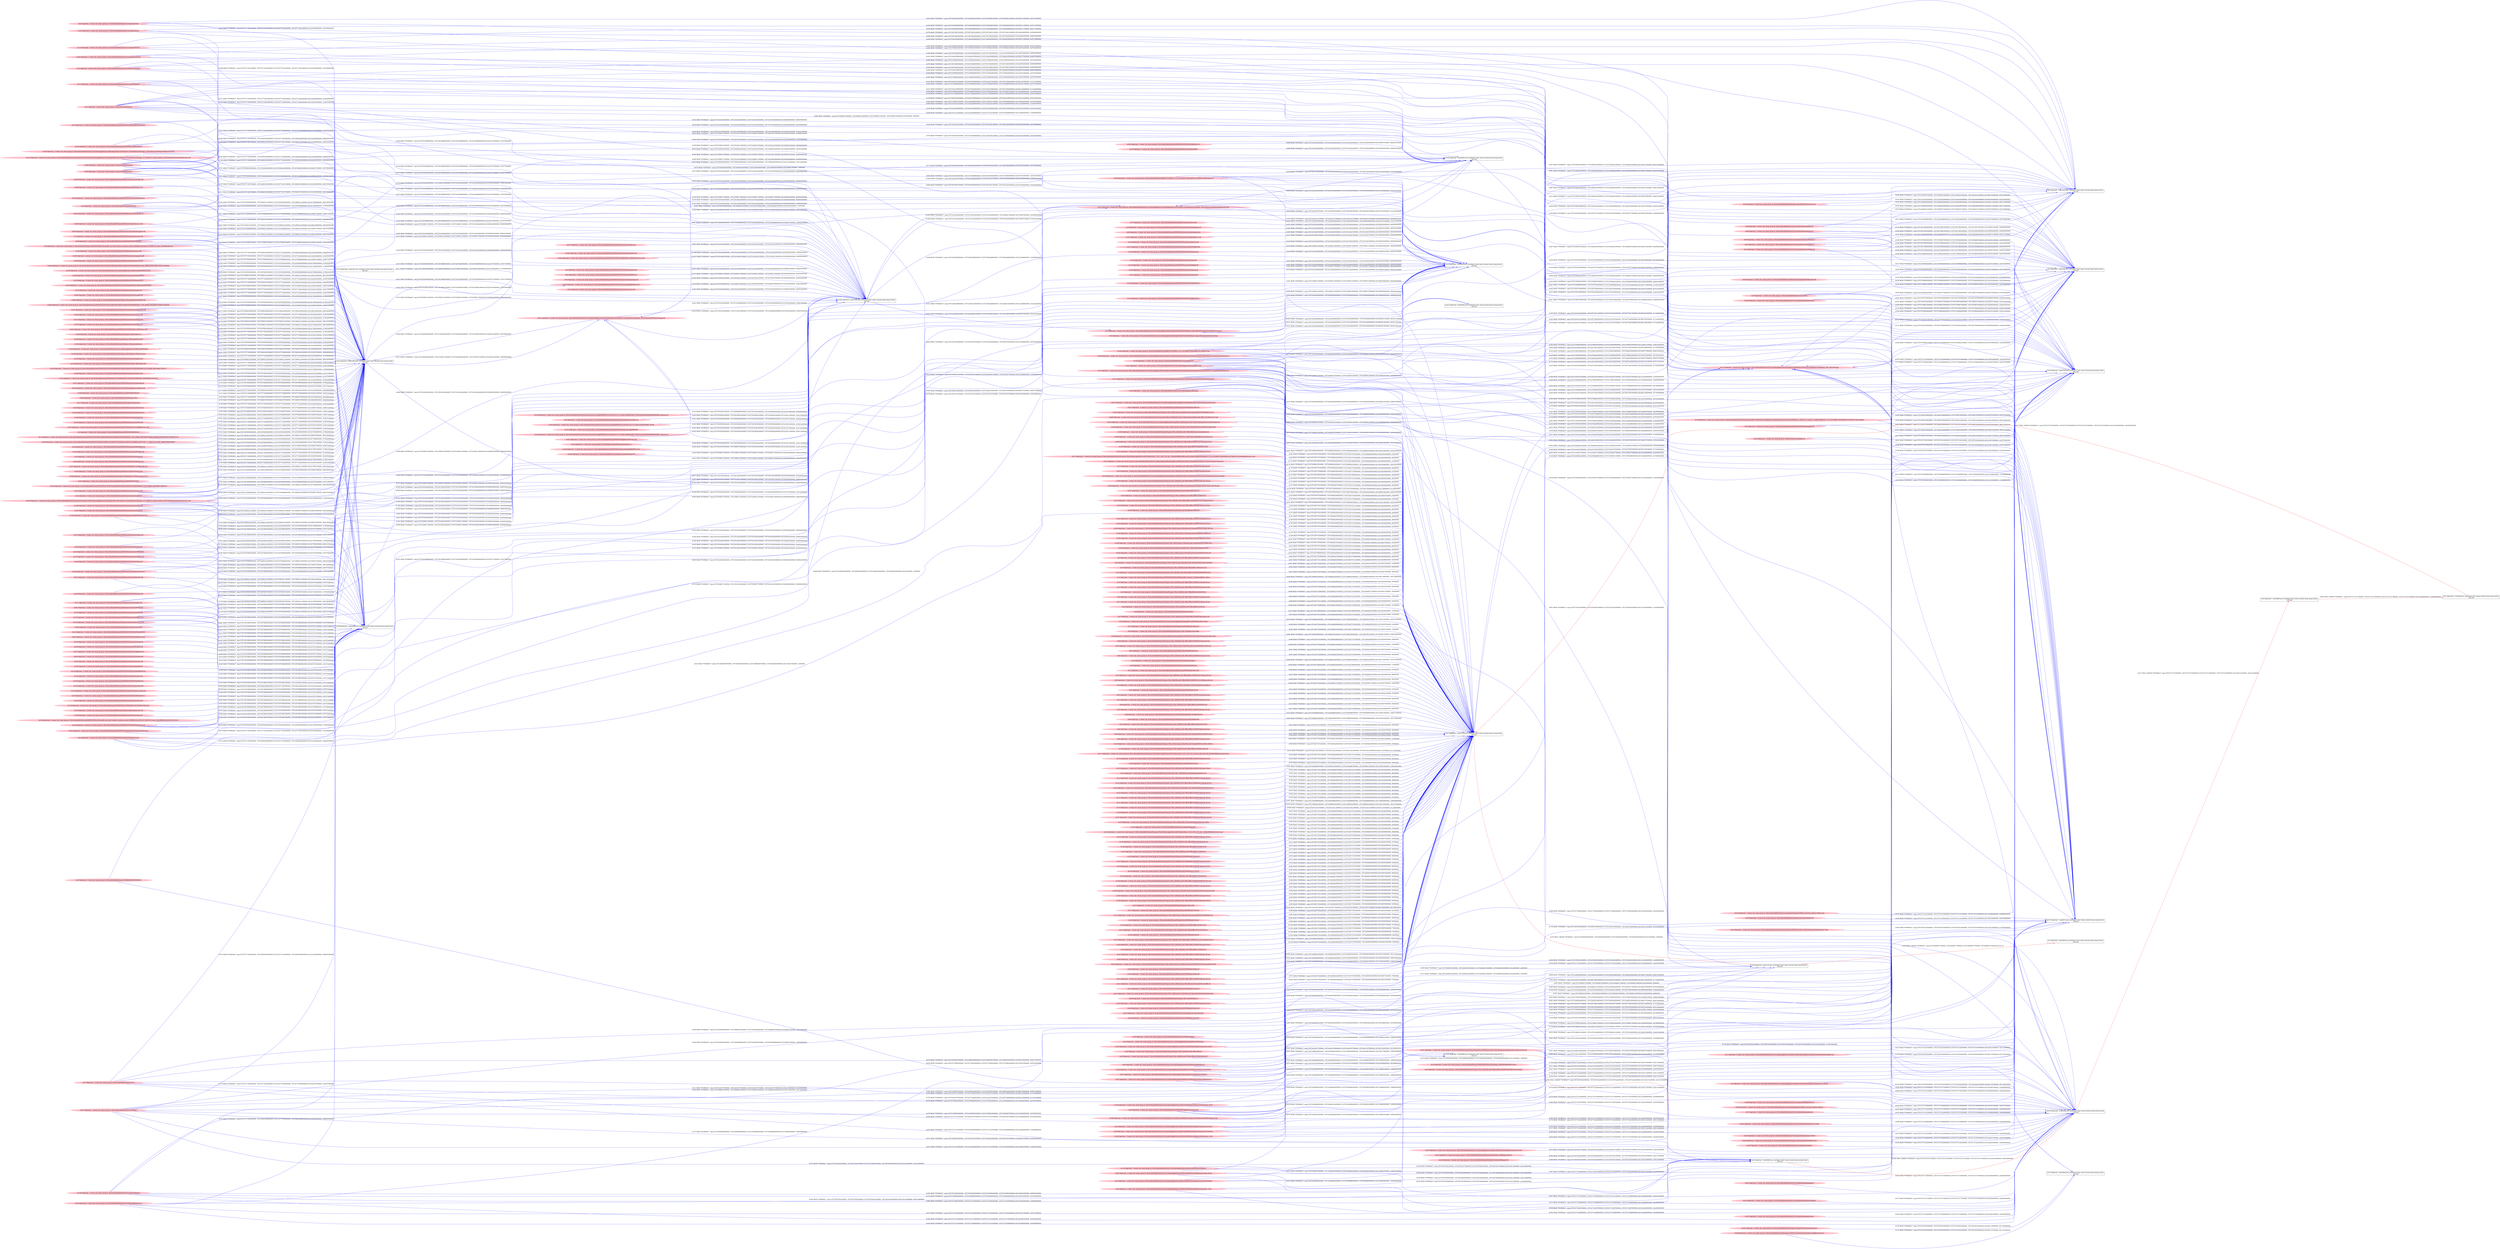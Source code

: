 digraph  {
rankdir=LR
"0"[color=black,label="id:0 HopCount: 0 pid:2116 proc_starttime:0 cmd: owner uid:null owner group id:null,\n null null", shape=box,style=solid];
"1"[color=black,label="id:1 HopCount: 1 pid:2696 proc_starttime:0 cmd: owner uid:null owner group id:null,\n null null", shape=box,style=solid];
"0" -> "1" [id=364,__obj="PROC_CREATE"color=red,label="id:364 PROC_CREATE **NORMAL**  seqs:[1557240946377000000, 1557240946377000000] T:[1557240946377000000, 1557240946377000000] relT:[0, 0]",style=solid];
"274"[color=pink,label="id:274 HopCount: -5 owner uid: owner group id: /Device/HarddiskVolume2/Windows/System32/ucrtbase.dll ", shape=oval,style=filled];
"342"[color=black,label="id:342 HopCount: -4 pid:5160 proc_starttime:0 cmd: owner uid:null owner group id:null,\n null null", shape=box,style=solid];
"274" -> "342" [id=365,__obj="READ"color=blue,label="id:365 READ **NORMAL**  seqs:[1557235100423000000, 1557235100423000000] T:[1557235100423000000, 1557235100423000000] relT:[5845954000000, 5845954000000]",style=solid];
"275"[color=pink,label="id:275 HopCount: -5 owner uid: owner group id: /Device/HarddiskVolume2/Windows/System32/msvcrt.dll ", shape=oval,style=filled];
"275" -> "342" [id=366,__obj="READ"color=blue,label="id:366 READ **NORMAL**  seqs:[1557235100422000000, 1557235100422000000] T:[1557235100422000000, 1557235100422000000] relT:[5845955000000, 5845955000000]",style=solid];
"2"[color=pink,label="id:2 HopCount: -5 owner uid: owner group id: /Device/HarddiskVolume2/WINDOWS/SYSTEM32/wbemcomn.dll ", shape=oval,style=filled];
"2" -> "342" [id=367,__obj="READ"color=blue,label="id:367 READ **NORMAL**  seqs:[1557235100426000000, 1557235100426000000] T:[1557235100426000000, 1557235100426000000] relT:[5845951000000, 5845951000000]",style=solid];
"127"[color=pink,label="id:127 HopCount: -5 owner uid: owner group id: /Device/HarddiskVolume2/Windows/System32/rpcrt4.dll ", shape=oval,style=filled];
"127" -> "342" [id=368,__obj="READ"color=blue,label="id:368 READ **NORMAL**  seqs:[1557235100422000000, 1557235100422000000] T:[1557235100422000000, 1557235100422000000] relT:[5845955000000, 5845955000000]",style=solid];
"265"[color=pink,label="id:265 HopCount: -5 owner uid: owner group id: /Device/HarddiskVolume2/ProgramData/Microsoft/Windows/AppRepository/Packages/Microsoft.Windows.ContentDeliveryManager_10.0.16299.15_neutral_neutral_cw5n1h2txyewy/ActivationStore.dat.LOG2 ", shape=oval,style=filled];
"265" -> "342" [id=369,__obj="READ"color=blue,label="id:369 READ **NORMAL**  seqs:[1557235162299000000, 1557237144343000000] T:[1557235162299000000, 1557235492472000000] relT:[5784078000000, 5453905000000]",style=solid];
"280"[color=pink,label="id:280 HopCount: -5 owner uid: owner group id: /Device/HarddiskVolume2/Windows/System32/ws2_32.dll ", shape=oval,style=filled];
"280" -> "342" [id=370,__obj="READ"color=blue,label="id:370 READ **NORMAL**  seqs:[1557235096172000000, 1557235100424000000] T:[1557235096172000000, 1557235100424000000] relT:[5850205000000, 5845953000000]",style=solid];
"199"[color=pink,label="id:199 HopCount: -5 owner uid: owner group id: /Device/HarddiskVolume2/Windows/System32/sechost.dll ", shape=oval,style=filled];
"199" -> "342" [id=371,__obj="READ"color=blue,label="id:371 READ **NORMAL**  seqs:[1557235096172000000, 1557235096172000000] T:[1557235096172000000, 1557235096172000000] relT:[5850205000000, 5850205000000]",style=solid];
"272"[color=pink,label="id:272 HopCount: -5 owner uid: owner group id: /Device/HarddiskVolume2/ProgramData/Microsoft/Windows/AppRepository/Packages/Microsoft.Windows.ContentDeliveryManager_10.0.16299.15_neutral_neutral_cw5n1h2txyewy/ActivationStore.dat.LOG1 ", shape=oval,style=filled];
"272" -> "342" [id=372,__obj="READ"color=blue,label="id:372 READ **NORMAL**  seqs:[1557235162298000000, 1557237144343000000] T:[1557235162298000000, 1557235492472000000] relT:[5784079000000, 5453905000000]",style=solid];
"322"[color=pink,label="id:322 HopCount: -5 owner uid: owner group id: /Device/HarddiskVolume2/Windows/System32/nsi.dll ", shape=oval,style=filled];
"322" -> "342" [id=373,__obj="READ"color=blue,label="id:373 READ **NORMAL**  seqs:[1557235096173000000, 1557235096173000000] T:[1557235096173000000, 1557235096173000000] relT:[5850204000000, 5850204000000]",style=solid];
"26"[color=pink,label="id:26 HopCount: -5 owner uid: owner group id: /Device/HarddiskVolume2/WINDOWS/SYSTEM32/WINRNR.DLL ", shape=oval,style=filled];
"26" -> "342" [id=374,__obj="READ"color=blue,label="id:374 READ **NORMAL**  seqs:[1557235096173000000, 1557235096173000000] T:[1557235096173000000, 1557235096173000000] relT:[5850204000000, 5850204000000]",style=solid];
"7"[color=pink,label="id:7 HopCount: -5 owner uid: owner group id: /Device/HarddiskVolume2/WINDOWS/system32/mswsock.dll ", shape=oval,style=filled];
"7" -> "342" [id=375,__obj="READ"color=blue,label="id:375 READ **NORMAL**  seqs:[1557235096172000000, 1557235096172000000] T:[1557235096172000000, 1557235096172000000] relT:[5850205000000, 5850205000000]",style=solid];
"41"[color=black,label="id:41 HopCount: -2 pid:7472 proc_starttime:0 cmd: owner uid:null owner group id:null,\n null null", shape=box,style=solid];
"41" -> "0" [id=376,__obj="PROC_CREATE"color=red,label="id:376 PROC_CREATE **NORMAL**  seqs:[1557240946305000000, 1557240946305000000] T:[1557240946305000000, 1557240946305000000] relT:[72000000, 72000000]",style=solid];
"45"[color=pink,label="id:45 HopCount: -2 owner uid: owner group id: /Device/HarddiskVolume2/Program Files (x86)/Microsoft Office/Office15/WINWORD.EXE ", shape=oval,style=filled];
"45" -> "0" [id=377,__obj="READ"color=blue,label="id:377 READ **NORMAL**  seqs:[1557240946315000000, 1557240946363000000] T:[1557240946315000000, 1557240946363000000] relT:[62000000, 14000000]",style=solid];
"255"[color=pink,label="id:255 HopCount: -5 owner uid: owner group id: /Device/HarddiskVolume2/Users/admin/AppData/Local/Packages/Microsoft.Windows.ContentDeliveryManager_cw5n1h2txyewy/Settings/settings.dat.LOG2 ", shape=oval,style=filled];
"255" -> "342" [id=378,__obj="READ"color=blue,label="id:378 READ **NORMAL**  seqs:[1557235162405000000, 1557235492572000000] T:[1557235162405000000, 1557235162405000000] relT:[5783972000000, 5783972000000]",style=solid];
"48"[color=pink,label="id:48 HopCount: -2 owner uid: owner group id: /Device/HarddiskVolume2/WINDOWS/AppPatch/sysmain.sdb ", shape=oval,style=filled];
"48" -> "0" [id=379,__obj="READ"color=blue,label="id:379 READ **NORMAL**  seqs:[1557240946363000000, 1557240946364000000] T:[1557240946363000000, 1557240946364000000] relT:[14000000, 13000000]",style=solid];
"96"[color=pink,label="id:96 HopCount: -5 owner uid: owner group id: /Device/HarddiskVolume2/Users/admin/Videos/desktop.ini ", shape=oval,style=filled];
"5"[color=black,label="id:5 HopCount: -4 pid:6236 proc_starttime:0 cmd: owner uid:null owner group id:null,\n null null", shape=box,style=solid];
"96" -> "5" [id=380,__obj="READ"color=blue,label="id:380 READ **NORMAL**  seqs:[1557236739833000000, 1557236739833000000] T:[1557236739833000000, 1557236739833000000] relT:[4206544000000, 4206544000000]",style=solid];
"251"[color=pink,label="id:251 HopCount: -5 owner uid: owner group id: /Device/HarddiskVolume2/Users/admin/AppData/Local/Packages/Microsoft.Windows.ContentDeliveryManager_cw5n1h2txyewy/Settings/settings.dat ", shape=oval,style=filled];
"251" -> "342" [id=381,__obj="READ"color=blue,label="id:381 READ **NORMAL**  seqs:[1557235162345000000, 1557237144368000000] T:[1557235162345000000, 1557235162404000000] relT:[5784032000000, 5783973000000]",style=solid];
"356"[color=pink,label="id:356 HopCount: -3 owner uid: owner group id: /Device/HarddiskVolume2/$RECYCLE.BIN/S-1-5-21-231540947-922634896-4161786520-1004/desktop.ini ", shape=oval,style=filled];
"356" -> "5" [id=382,__obj="READ"color=blue,label="id:382 READ **NORMAL**  seqs:[1557234335403000000, 1557236739777000000] T:[1557234335403000000, 1557236739777000000] relT:[6610974000000, 4206600000000]",style=solid];
"97"[color=pink,label="id:97 HopCount: -3 owner uid: owner group id: /Device/HarddiskVolume2/Users ", shape=oval,style=filled];
"97" -> "5" [id=383,__obj="READ"color=blue,label="id:383 READ **NORMAL**  seqs:[1557234335373000000, 1557236774945000000] T:[1557234335373000000, 1557236774945000000] relT:[6611004000000, 4171432000000]",style=solid];
"52"[color=pink,label="id:52 HopCount: -5 owner uid: owner group id: /Device/HarddiskVolume2/WINDOWS/system32/wbem/fastprox.dll ", shape=oval,style=filled];
"52" -> "342" [id=384,__obj="READ"color=blue,label="id:384 READ **NORMAL**  seqs:[1557235100427000000, 1557235100427000000] T:[1557235100427000000, 1557235100427000000] relT:[5845950000000, 5845950000000]",style=solid];
"126"[color=pink,label="id:126 HopCount: -3 owner uid: owner group id: /Device/HarddiskVolume2/Users/admin/Desktop ", shape=oval,style=filled];
"126" -> "5" [id=385,__obj="READ"color=blue,label="id:385 READ **NORMAL**  seqs:[1557236739824000000, 1557236739824000000] T:[1557236739824000000, 1557236739824000000] relT:[4206553000000, 4206553000000]",style=solid];
"89"[color=pink,label="id:89 HopCount: -5 owner uid: owner group id: /Device/HarddiskVolume2/Users/admin/Documents/desktop.ini ", shape=oval,style=filled];
"89" -> "5" [id=386,__obj="READ"color=blue,label="id:386 READ **NORMAL**  seqs:[1557236739842000000, 1557236739842000000] T:[1557236739842000000, 1557236739842000000] relT:[4206535000000, 4206535000000]",style=solid];
"53"[color=pink,label="id:53 HopCount: -5 owner uid: owner group id: /Device/HarddiskVolume2/Windows/System32/version.dll ", shape=oval,style=filled];
"53" -> "342" [id=387,__obj="READ"color=blue,label="id:387 READ **NORMAL**  seqs:[1557235100424000000, 1557235100424000000] T:[1557235100424000000, 1557235100424000000] relT:[5845953000000, 5845953000000]",style=solid];
"189"[color=pink,label="id:189 HopCount: -3 owner uid: owner group id: /Device/HarddiskVolume2/Users/admin/AppData/Roaming/Microsoft/Windows/Themes/CachedFiles ", shape=oval,style=filled];
"189" -> "5" [id=388,__obj="READ"color=blue,label="id:388 READ **NORMAL**  seqs:[1557234335402000000, 1557236779935000000] T:[1557234340413000000, 1557236779927000000] relT:[6605964000000, 4166450000000]",style=solid];
"323"[color=pink,label="id:323 HopCount: -5 owner uid: owner group id: /Device/HarddiskVolume2/Windows/System32/ntdll.dll ", shape=oval,style=filled];
"323" -> "342" [id=389,__obj="READ"color=blue,label="id:389 READ **NORMAL**  seqs:[1557235096172000000, 1557235096172000000] T:[1557235096172000000, 1557235096172000000] relT:[5850205000000, 5850205000000]",style=solid];
"115"[color=pink,label="id:115 HopCount: -5 owner uid: owner group id: /Device/HarddiskVolume2/Users/admin/Pictures ", shape=oval,style=filled];
"115" -> "5" [id=390,__obj="READ"color=blue,label="id:390 READ **NORMAL**  seqs:[1557236739838000000, 1557236739838000000] T:[1557236739838000000, 1557236739838000000] relT:[4206539000000, 4206539000000]",style=solid];
"252"[color=pink,label="id:252 HopCount: -5 owner uid: owner group id: /Device/HarddiskVolume2/WINDOWS/SYSTEM32/LOCALE.NLS ", shape=oval,style=filled];
"252" -> "342" [id=391,__obj="READ"color=blue,label="id:391 READ **NORMAL**  seqs:[1557235096172000000, 1557235100422000000] T:[1557235096172000000, 1557235100422000000] relT:[5850205000000, 5845955000000]",style=solid];
"85"[color=pink,label="id:85 HopCount: -5 owner uid: owner group id: /Device/HarddiskVolume2/Users/admin/Pictures/desktop.ini ", shape=oval,style=filled];
"85" -> "5" [id=392,__obj="READ"color=blue,label="id:392 READ **NORMAL**  seqs:[1557236739839000000, 1557236739839000000] T:[1557236739839000000, 1557236739839000000] relT:[4206538000000, 4206538000000]",style=solid];
"341"[color=pink,label="id:341 HopCount: -5 owner uid: owner group id: /Device/HarddiskVolume2/Windows/System32/gdi32full.dll ", shape=oval,style=filled];
"341" -> "342" [id=393,__obj="READ"color=blue,label="id:393 READ **NORMAL**  seqs:[1557235100423000000, 1557235100423000000] T:[1557235100423000000, 1557235100423000000] relT:[5845954000000, 5845954000000]",style=solid];
"347"[color=pink,label="id:347 HopCount: -3 owner uid: owner group id: /Device/HarddiskVolume2/Users/admin/AppData/Roaming/Microsoft/Windows/Themes/slideshow.ini ", shape=oval,style=filled];
"347" -> "5" [id=394,__obj="READ"color=blue,label="id:394 READ **NORMAL**  seqs:[1557234335395000000, 1557234335395000000] T:[1557234335395000000, 1557234335395000000] relT:[6610982000000, 6610982000000]",style=solid];
"353"[color=pink,label="id:353 HopCount: -5 owner uid: owner group id: /Device/HarddiskVolume2/WINDOWS/SYSTEM32/IPHLPAPI.DLL ", shape=oval,style=filled];
"18"[color=black,label="id:18 HopCount: -4 pid:4516 proc_starttime:0 cmd: owner uid:null owner group id:null,\n null null", shape=box,style=solid];
"353" -> "18" [id=395,__obj="READ"color=blue,label="id:395 READ **NORMAL**  seqs:[1557235096173000000, 1557235096173000000] T:[1557235096173000000, 1557235096173000000] relT:[5850204000000, 5850204000000]",style=solid];
"130"[color=pink,label="id:130 HopCount: -5 owner uid: owner group id: /Device/HarddiskVolume2/Windows/System32/shlwapi.dll ", shape=oval,style=filled];
"130" -> "18" [id=396,__obj="READ"color=blue,label="id:396 READ **NORMAL**  seqs:[1557235100424000000, 1557235100424000000] T:[1557235100424000000, 1557235100424000000] relT:[5845953000000, 5845953000000]",style=solid];
"56"[color=pink,label="id:56 HopCount: -5 owner uid: owner group id: /Device/HarddiskVolume2/Windows/Branding/BaseBrd/basebrd.dll ", shape=oval,style=filled];
"56" -> "5" [id=397,__obj="READ"color=blue,label="id:397 READ **NORMAL**  seqs:[1557234335409000000, 1557234335409000000] T:[1557234335409000000, 1557234335409000000] relT:[6610968000000, 6610968000000]",style=solid];
"186"[color=pink,label="id:186 HopCount: -3 owner uid: owner group id: /Device/HarddiskVolume2/Users/admin/AppData/Roaming/Microsoft/Windows/Recent/AutomaticDestinations/f01b4d95cf55d32a.automaticDestinations-ms ", shape=oval,style=filled];
"186" -> "5" [id=398,__obj="READ"color=blue,label="id:398 READ **NORMAL**  seqs:[1557234335443000000, 1557236774911000000] T:[1557234335443000000, 1557236774911000000] relT:[6610934000000, 4171466000000]",style=solid];
"75"[color=pink,label="id:75 HopCount: -5 owner uid: owner group id: /Device/HarddiskVolume2/WINDOWS/SYSTEM32/PNRPNSP.DLL ", shape=oval,style=filled];
"75" -> "18" [id=399,__obj="READ"color=blue,label="id:399 READ **NORMAL**  seqs:[1557235096172000000, 1557235096172000000] T:[1557235096172000000, 1557235096172000000] relT:[5850205000000, 5850205000000]",style=solid];
"76"[color=pink,label="id:76 HopCount: -5 owner uid: owner group id: /Device/HarddiskVolume2/Users/admin/AppData/Roaming/Mozilla/Firefox/Profiles/j1y1apqs.default/sessionstore-backups/recovery.js ", shape=oval,style=filled];
"76" -> "5" [id=400,__obj="READ"color=blue,label="id:400 READ **NORMAL**  seqs:[1557234335439000000, 1557234335439000000] T:[1557234335439000000, 1557234335439000000] relT:[6610938000000, 6610938000000]",style=solid];
"77"[color=pink,label="id:77 HopCount: -5 owner uid: owner group id: /Device/HarddiskVolume2/Windows/System32/srvcli.dll ", shape=oval,style=filled];
"77" -> "18" [id=401,__obj="READ"color=blue,label="id:401 READ **NORMAL**  seqs:[1557235100425000000, 1557235100425000000] T:[1557235100425000000, 1557235100425000000] relT:[5845952000000, 5845952000000]",style=solid];
"94"[color=pink,label="id:94 HopCount: -3 owner uid: owner group id: /Device/HarddiskVolume2/Users/admin/AppData/Roaming/Microsoft/desktop.ini ", shape=oval,style=filled];
"94" -> "5" [id=402,__obj="READ"color=blue,label="id:402 READ **NORMAL**  seqs:[1557234335375000000, 1557236774947000000] T:[1557234335375000000, 1557236774947000000] relT:[6611002000000, 4171430000000]",style=solid];
"283"[color=pink,label="id:283 HopCount: -5 owner uid: owner group id: /Device/HarddiskVolume2/Windows/System32/user32.dll ", shape=oval,style=filled];
"283" -> "18" [id=403,__obj="READ"color=blue,label="id:403 READ **NORMAL**  seqs:[1557235100422000000, 1557235100422000000] T:[1557235100422000000, 1557235100422000000] relT:[5845955000000, 5845955000000]",style=solid];
"44"[color=pink,label="id:44 HopCount: -5 owner uid: owner group id: /Device/HarddiskVolume2/Users/admin/Downloads/desktop.ini ", shape=oval,style=filled];
"44" -> "5" [id=404,__obj="READ"color=blue,label="id:404 READ **NORMAL**  seqs:[1557236739830000000, 1557236739830000000] T:[1557236739830000000, 1557236739830000000] relT:[4206547000000, 4206547000000]",style=solid];
"55"[color=pink,label="id:55 HopCount: -3 owner uid: owner group id: /Device/HarddiskVolume2/Users/admin/AppData/Roaming/Microsoft/Windows ", shape=oval,style=filled];
"55" -> "5" [id=405,__obj="READ"color=blue,label="id:405 READ **NORMAL**  seqs:[1557234335376000000, 1557236774947000000] T:[1557234335376000000, 1557236774947000000] relT:[6611001000000, 4171430000000]",style=solid];
"78"[color=pink,label="id:78 HopCount: -5 owner uid: owner group id: /Device/HarddiskVolume2/WINDOWS/system32/wbem/wbemprox.dll ", shape=oval,style=filled];
"78" -> "18" [id=406,__obj="READ"color=blue,label="id:406 READ **NORMAL**  seqs:[1557235100426000000, 1557235100426000000] T:[1557235100426000000, 1557235100426000000] relT:[5845951000000, 5845951000000]",style=solid];
"70"[color=pink,label="id:70 HopCount: -5 owner uid: owner group id: /Device/HarddiskVolume2/Users/Public ", shape=oval,style=filled];
"70" -> "5" [id=407,__obj="READ"color=blue,label="id:407 READ **NORMAL**  seqs:[1557236739786000000, 1557236739786000000] T:[1557236739786000000, 1557236739786000000] relT:[4206591000000, 4206591000000]",style=solid];
"145"[color=pink,label="id:145 HopCount: -3 owner uid: owner group id: /Device/HarddiskVolume2/Users/admin/AppData/Roaming ", shape=oval,style=filled];
"145" -> "5" [id=408,__obj="READ"color=blue,label="id:408 READ **NORMAL**  seqs:[1557234335375000000, 1557236774947000000] T:[1557234335375000000, 1557236774947000000] relT:[6611002000000, 4171430000000]",style=solid];
"80"[color=pink,label="id:80 HopCount: -5 owner uid: owner group id: /Device/HarddiskVolume2/WINDOWS/system32/wbem/wmiutils.dll ", shape=oval,style=filled];
"80" -> "18" [id=409,__obj="READ"color=blue,label="id:409 READ **NORMAL**  seqs:[1557235100427000000, 1557235100427000000] T:[1557235100427000000, 1557235100427000000] relT:[5845950000000, 5845950000000]",style=solid];
"191"[color=pink,label="id:191 HopCount: -3 owner uid: owner group id: /Device/HarddiskVolume2/Users/admin/AppData/Roaming/Microsoft/Windows/Themes ", shape=oval,style=filled];
"191" -> "5" [id=410,__obj="READ"color=blue,label="id:410 READ **NORMAL**  seqs:[1557234335377000000, 1557236774901000000] T:[1557234335377000000, 1557236774901000000] relT:[6611000000000, 4171476000000]",style=solid];
"110"[color=black,label="id:110 HopCount: -6 pid:416 proc_starttime:0 cmd: owner uid:null owner group id:null,\n null null", shape=box,style=solid];
"220"[color=pink,label="id:220 HopCount: -5 owner uid: owner group id: /Device/HarddiskVolume2/WINDOWS/System32/config/DRIVERS.LOG1 ", shape=oval,style=filled];
"110" -> "220" [id=411,__obj="WRITE"color=blue,label="id:411 WRITE **NORMAL**  seqs:[1557236827085000000, 1557236827085000000] T:[1557236827085000000, 1557236827085000000] relT:[4119292000000, 4119292000000]",style=solid];
"93"[color=pink,label="id:93 HopCount: -7 owner uid: owner group id: /Device/HarddiskVolume2/Users/admin/AppData/Roaming/Mozilla/Firefox/Profiles/j1y1apqs.default/sessionstore-backups ", shape=oval,style=filled];
"241"[color=black,label="id:241 HopCount: -6 pid:6828 proc_starttime:0 cmd: owner uid:null owner group id:null,\n null null", shape=box,style=solid];
"93" -> "241" [id=412,__obj="READ"color=blue,label="id:412 READ **NORMAL**  seqs:[1557234320464000000, 1557234320464000000] T:[1557234320464000000, 1557234320464000000] relT:[6625913000000, 6625913000000]",style=solid];
"76" -> "241" [id=413,__obj="READ"color=blue,label="id:413 READ **NORMAL**  seqs:[1557234320465000000, 1557234320466000000] T:[1557234320465000000, 1557234320466000000] relT:[6625912000000, 6625911000000]",style=solid];
"100"[color=pink,label="id:100 HopCount: -5 owner uid: owner group id: /Device/HarddiskVolume2/Windows/System32/config/DRIVERS{47a6a166-a514-11e7-a94e-ec0d9a05c860}.TMContainer00000000000000000002.regtrans-ms ", shape=oval,style=filled];
"100" -> "342" [id=414,__obj="READ"color=blue,label="id:414 READ **NORMAL**  seqs:[1557236762619000000, 1557236900685000000] T:[1557236762619000000, 1557236900685000000] relT:[4183758000000, 4045692000000]",style=solid];
"307"[color=pink,label="id:307 HopCount: -5 owner uid: owner group id: /Device/HarddiskVolume2/WINDOWS/SYSTEM32/EN-US ", shape=oval,style=filled];
"307" -> "342" [id=415,__obj="READ"color=blue,label="id:415 READ **NORMAL**  seqs:[1557236748900000000, 1557236748900000000] T:[1557236748900000000, 1557236748900000000] relT:[4197477000000, 4197477000000]",style=solid];
"65"[color=pink,label="id:65 HopCount: -5 owner uid: owner group id: /Device/HarddiskVolume2/Program Files/TightVNC/tvnserver.exe ", shape=oval,style=filled];
"65" -> "5" [id=416,__obj="READ"color=blue,label="id:416 READ **NORMAL**  seqs:[1557234335443000000, 1557234335443000000] T:[1557234335443000000, 1557234335443000000] relT:[6610934000000, 6610934000000]",style=solid];
"101"[color=pink,label="id:101 HopCount: -5 owner uid: owner group id: /Device/HarddiskVolume2/WINDOWS/system32/wbem/wbemsvc.dll ", shape=oval,style=filled];
"101" -> "18" [id=417,__obj="READ"color=blue,label="id:417 READ **NORMAL**  seqs:[1557235100427000000, 1557235100427000000] T:[1557235100427000000, 1557235100427000000] relT:[5845950000000, 5845950000000]",style=solid];
"276"[color=pink,label="id:276 HopCount: -5 owner uid: owner group id: /Device/HarddiskVolume2/WINDOWS/GLOBALIZATION/SORTING ", shape=oval,style=filled];
"276" -> "342" [id=418,__obj="READ"color=blue,label="id:418 READ **NORMAL**  seqs:[1557236748900000000, 1557236748900000000] T:[1557236748900000000, 1557236748900000000] relT:[4197477000000, 4197477000000]",style=solid];
"336"[color=pink,label="id:336 HopCount: -5 owner uid: owner group id: /Device/HarddiskVolume2/WINDOWS/system32/CRYPTBASE.dll ", shape=oval,style=filled];
"22"[color=black,label="id:22 HopCount: -4 pid:4780 proc_starttime:0 cmd: owner uid:null owner group id:null,\n null null", shape=box,style=solid];
"336" -> "22" [id=419,__obj="READ"color=blue,label="id:419 READ **NORMAL**  seqs:[1557236766549000000, 1557236766549000000] T:[1557236766549000000, 1557236766549000000] relT:[4179828000000, 4179828000000]",style=solid];
"334"[color=pink,label="id:334 HopCount: -3 owner uid: owner group id: /Device/HarddiskVolume2/Users/desktop.ini ", shape=oval,style=filled];
"334" -> "5" [id=420,__obj="READ"color=blue,label="id:420 READ **NORMAL**  seqs:[1557234335370000000, 1557236774945000000] T:[1557234335370000000, 1557236774945000000] relT:[6611007000000, 4171432000000]",style=solid];
"275" -> "18" [id=421,__obj="READ"color=blue,label="id:421 READ **NORMAL**  seqs:[1557235096172000000, 1557235096172000000] T:[1557235096172000000, 1557235096172000000] relT:[5850205000000, 5850205000000]",style=solid];
"60"[color=pink,label="id:60 HopCount: -5 owner uid: owner group id: /Device/HarddiskVolume2/Windows/System32/drivers/tsusbhub.sys ", shape=oval,style=filled];
"60" -> "342" [id=422,__obj="READ"color=blue,label="id:422 READ **NORMAL**  seqs:[1557236766261000000, 1557236766261000000] T:[1557236766261000000, 1557236766261000000] relT:[4180116000000, 4180116000000]",style=solid];
"92"[color=pink,label="id:92 HopCount: -5 owner uid: owner group id: /Device/HarddiskVolume2/Users/admin/Videos ", shape=oval,style=filled];
"92" -> "22" [id=423,__obj="READ"color=blue,label="id:423 READ **NORMAL**  seqs:[1557237713821000000, 1557237713821000000] T:[1557237713821000000, 1557237713821000000] relT:[3232556000000, 3232556000000]",style=solid];
"172"[color=pink,label="id:172 HopCount: -3 owner uid: owner group id: /Device/HarddiskVolume2/Users/admin/AppData/Roaming/Microsoft/Windows/Recent/AutomaticDestinations ", shape=oval,style=filled];
"172" -> "5" [id=424,__obj="READ"color=blue,label="id:424 READ **NORMAL**  seqs:[1557234335443000000, 1557236774927000000] T:[1557234335443000000, 1557236774927000000] relT:[6610934000000, 4171450000000]",style=solid];
"265" -> "18" [id=425,__obj="READ"color=blue,label="id:425 READ **NORMAL**  seqs:[1557235822655000000, 1557235822655000000] T:[1557235822655000000, 1557235822655000000] relT:[5123722000000, 5123722000000]",style=solid];
"285"[color=pink,label="id:285 HopCount: -5 owner uid: owner group id: /Device/HarddiskVolume4 ", shape=oval,style=filled];
"285" -> "5" [id=426,__obj="READ"color=blue,label="id:426 READ **NORMAL**  seqs:[1557236272851000000, 1557236272852000000] T:[1557236272851000000, 1557236272852000000] relT:[4673526000000, 4673525000000]",style=solid];
"103"[color=pink,label="id:103 HopCount: -5 owner uid: owner group id: /Device/HarddiskVolume2/WINDOWS/system32/NETAPI32.dll ", shape=oval,style=filled];
"103" -> "22" [id=427,__obj="READ"color=blue,label="id:427 READ **NORMAL**  seqs:[1557238063212000000, 1557238063212000000] T:[1557238063212000000, 1557238063212000000] relT:[2883165000000, 2883165000000]",style=solid];
"39"[color=pink,label="id:39 HopCount: -5 owner uid: owner group id: /Device/HarddiskVolume2/Users/admin/Documents ", shape=oval,style=filled];
"39" -> "5" [id=428,__obj="READ"color=blue,label="id:428 READ **NORMAL**  seqs:[1557236739841000000, 1557236739841000000] T:[1557236739841000000, 1557236739841000000] relT:[4206536000000, 4206536000000]",style=solid];
"104"[color=pink,label="id:104 HopCount: -5 owner uid: owner group id: /Device/HarddiskVolume2/WINDOWS/system32/oleaut32.dll ", shape=oval,style=filled];
"104" -> "18" [id=429,__obj="READ"color=blue,label="id:429 READ **NORMAL**  seqs:[1557235100423000000, 1557235100423000000] T:[1557235100423000000, 1557235100423000000] relT:[5845954000000, 5845954000000]",style=solid];
"247"[color=pink,label="id:247 HopCount: -5 owner uid: owner group id: /Device/HarddiskVolume2/Users/admin/AppData/Local/Packages/Microsoft.Windows.ContentDeliveryManager_cw5n1h2txyewy/Settings/settings.dat.LOG1 ", shape=oval,style=filled];
"247" -> "22" [id=430,__obj="READ"color=blue,label="id:430 READ **NORMAL**  seqs:[1557236484007000000, 1557237440581000000] T:[1557236484007000000, 1557237440581000000] relT:[4462370000000, 3505796000000]",style=solid];
"27"[color=pink,label="id:27 HopCount: -2 owner uid: owner group id: /Device/HarddiskVolume2 ", shape=oval,style=filled];
"27" -> "5" [id=431,__obj="READ"color=blue,label="id:431 READ **NORMAL**  seqs:[1557234335368000000, 1557236774944000000] T:[1557234335368000000, 1557236774944000000] relT:[6611009000000, 4171433000000]",style=solid];
"177"[color=pink,label="id:177 HopCount: -5 owner uid: owner group id: /Device/HarddiskVolume2/Windows/System32/gdi32.dll ", shape=oval,style=filled];
"177" -> "18" [id=432,__obj="READ"color=blue,label="id:432 READ **NORMAL**  seqs:[1557235100423000000, 1557235100423000000] T:[1557235100423000000, 1557235100423000000] relT:[5845954000000, 5845954000000]",style=solid];
"167"[color=pink,label="id:167 HopCount: -3 owner uid: owner group id: /Device/HarddiskVolume2/Users/admin/AppData ", shape=oval,style=filled];
"167" -> "5" [id=433,__obj="READ"color=blue,label="id:433 READ **NORMAL**  seqs:[1557234335374000000, 1557236774946000000] T:[1557234335374000000, 1557236774946000000] relT:[6611003000000, 4171431000000]",style=solid];
"299"[color=pink,label="id:299 HopCount: -5 owner uid: owner group id: /Device/HarddiskVolume2/Windows/System32/advapi32.dll ", shape=oval,style=filled];
"299" -> "18" [id=434,__obj="READ"color=blue,label="id:434 READ **NORMAL**  seqs:[1557235100422000000, 1557235100422000000] T:[1557235100422000000, 1557235100422000000] relT:[5845955000000, 5845955000000]",style=solid];
"105"[color=pink,label="id:105 HopCount: -5 owner uid: owner group id: /Device/HarddiskVolume2/Users/admin/AppData/Local/Microsoft/Windows/Caches ", shape=oval,style=filled];
"105" -> "22" [id=435,__obj="READ"color=blue,label="id:435 READ **NORMAL**  seqs:[1557237713820000000, 1557238281681000000] T:[1557237713820000000, 1557238281681000000] relT:[3232557000000, 2664696000000]",style=solid];
"32"[color=black,label="id:32 HopCount: -4 pid:5736 proc_starttime:0 cmd: owner uid:null owner group id:null,\n null null", shape=box,style=solid];
"167" -> "32" [id=436,__obj="READ"color=blue,label="id:436 READ **NORMAL**  seqs:[1557237698329000000, 1557237698487000000] T:[1557237698329000000, 1557237698487000000] relT:[3248048000000, 3247890000000]",style=solid];
"285" -> "22" [id=437,__obj="READ"color=blue,label="id:437 READ **NORMAL**  seqs:[1557237713817000000, 1557238281674000000] T:[1557237713817000000, 1557238281674000000] relT:[3232560000000, 2664703000000]",style=solid];
"186" -> "32" [id=438,__obj="READ"color=blue,label="id:438 READ **NORMAL**  seqs:[1557237698425000000, 1557237698425000000] T:[1557237698425000000, 1557237698425000000] relT:[3247952000000, 3247952000000]",style=solid];
"107"[color=pink,label="id:107 HopCount: -5 owner uid: owner group id: /Device/HarddiskVolume2/Windows/System32/HOSTNAME.EXE ", shape=oval,style=filled];
"107" -> "18" [id=439,__obj="READ"color=blue,label="id:439 READ **NORMAL**  seqs:[1557235096172000000, 1557235096172000000] T:[1557235096172000000, 1557235096172000000] relT:[5850205000000, 5850205000000]",style=solid];
"44" -> "32" [id=440,__obj="READ"color=blue,label="id:440 READ **NORMAL**  seqs:[1557237698451000000, 1557237698451000000] T:[1557237698451000000, 1557237698451000000] relT:[3247926000000, 3247926000000]",style=solid];
"109"[color=pink,label="id:109 HopCount: -5 owner uid: owner group id: /Device/HarddiskVolume2/Windows/System32/WSHTCPIP.DLL ", shape=oval,style=filled];
"109" -> "22" [id=441,__obj="READ"color=blue,label="id:441 READ **NORMAL**  seqs:[1557237546807000000, 1557237546807000000] T:[1557237546807000000, 1557237546807000000] relT:[3399570000000, 3399570000000]",style=solid];
"94" -> "32" [id=442,__obj="READ"color=blue,label="id:442 READ **NORMAL**  seqs:[1557237698330000000, 1557237698330000000] T:[1557237698330000000, 1557237698330000000] relT:[3248047000000, 3248047000000]",style=solid];
"125"[color=pink,label="id:125 HopCount: -5 owner uid: owner group id: /Device/HarddiskVolume2/WINDOWS/SYSTEM32/bcrypt.dll ", shape=oval,style=filled];
"125" -> "18" [id=443,__obj="READ"color=blue,label="id:443 READ **NORMAL**  seqs:[1557235100426000000, 1557235100426000000] T:[1557235100426000000, 1557235100426000000] relT:[5845951000000, 5845951000000]",style=solid];
"117"[color=pink,label="id:117 HopCount: -3 owner uid: owner group id: /Device/HarddiskVolume2/Users/admin/AppData/Roaming/Microsoft/Windows/Themes/CachedFiles/CachedImage_1024_768_POS4.jpg ", shape=oval,style=filled];
"117" -> "32" [id=444,__obj="READ"color=blue,label="id:444 READ **NORMAL**  seqs:[1557237698421000000, 1557237703339000000] T:[1557237698421000000, 1557237703339000000] relT:[3247956000000, 3243038000000]",style=solid];
"127" -> "22" [id=445,__obj="READ"color=blue,label="id:445 READ **NORMAL**  seqs:[1557237546806000000, 1557238063210000000] T:[1557237546806000000, 1557238063210000000] relT:[3399571000000, 2883167000000]",style=solid];
"70" -> "32" [id=446,__obj="READ"color=blue,label="id:446 READ **NORMAL**  seqs:[1557237698374000000, 1557237698374000000] T:[1557237698374000000, 1557237698374000000] relT:[3248003000000, 3248003000000]",style=solid];
"128"[color=pink,label="id:128 HopCount: -5 owner uid: owner group id: /Device/HarddiskVolume2/Windows/System32/mpr.dll ", shape=oval,style=filled];
"128" -> "18" [id=447,__obj="READ"color=blue,label="id:447 READ **NORMAL**  seqs:[1557235100424000000, 1557235100424000000] T:[1557235100424000000, 1557235100424000000] relT:[5845953000000, 5845953000000]",style=solid];
"55" -> "32" [id=448,__obj="READ"color=blue,label="id:448 READ **NORMAL**  seqs:[1557237698331000000, 1557237698488000000] T:[1557237698331000000, 1557237698488000000] relT:[3248046000000, 3247889000000]",style=solid];
"179"[color=pink,label="id:179 HopCount: -5 owner uid: owner group id: /Device/HarddiskVolume2/WINDOWS/system32/IMM32.DLL ", shape=oval,style=filled];
"179" -> "18" [id=449,__obj="READ"color=blue,label="id:449 READ **NORMAL**  seqs:[1557235100427000000, 1557235100427000000] T:[1557235100427000000, 1557235100427000000] relT:[5845950000000, 5845950000000]",style=solid];
"129"[color=pink,label="id:129 HopCount: -5 owner uid: owner group id: /Device/HarddiskVolume2/WINDOWS/SYSTEM32/FMS.DLL ", shape=oval,style=filled];
"129" -> "22" [id=450,__obj="READ"color=blue,label="id:450 READ **NORMAL**  seqs:[1557237713846000000, 1557237714061000000] T:[1557237713846000000, 1557237714061000000] relT:[3232531000000, 3232316000000]",style=solid];
"48" -> "32" [id=451,__obj="READ"color=blue,label="id:451 READ **NORMAL**  seqs:[1557234851596000000, 1557234851597000000] T:[1557234851596000000, 1557234851597000000] relT:[6094781000000, 6094780000000]",style=solid];
"314"[color=pink,label="id:314 HopCount: -5 owner uid: owner group id: /Device/HarddiskVolume2/Windows/System32/msvcp_win.dll ", shape=oval,style=filled];
"314" -> "18" [id=452,__obj="READ"color=blue,label="id:452 READ **NORMAL**  seqs:[1557235100423000000, 1557235100423000000] T:[1557235100423000000, 1557235100423000000] relT:[5845954000000, 5845954000000]",style=solid];
"145" -> "32" [id=453,__obj="READ"color=blue,label="id:453 READ **NORMAL**  seqs:[1557237698330000000, 1557237698487000000] T:[1557237698330000000, 1557237698487000000] relT:[3248047000000, 3247890000000]",style=solid];
"321"[color=pink,label="id:321 HopCount: -5 owner uid: owner group id: /Device/HarddiskVolume2/Windows/System32/bcryptprimitives.dll ", shape=oval,style=filled];
"321" -> "18" [id=454,__obj="READ"color=blue,label="id:454 READ **NORMAL**  seqs:[1557235100424000000, 1557235100424000000] T:[1557235100424000000, 1557235100424000000] relT:[5845953000000, 5845953000000]",style=solid];
"358"[color=black,label="id:358 HopCount: -4 pid:6460 proc_starttime:0 cmd: owner uid:null owner group id:null,\n null null", shape=box,style=solid];
"130" -> "358" [id=455,__obj="READ"color=blue,label="id:455 READ **NORMAL**  seqs:[1557236748906000000, 1557236748906000000] T:[1557236748906000000, 1557236748906000000] relT:[4197471000000, 4197471000000]",style=solid];
"191" -> "32" [id=456,__obj="READ"color=blue,label="id:456 READ **NORMAL**  seqs:[1557237698332000000, 1557237698417000000] T:[1557237698332000000, 1557237698417000000] relT:[3248045000000, 3247960000000]",style=solid];
"323" -> "18" [id=457,__obj="READ"color=blue,label="id:457 READ **NORMAL**  seqs:[1557235100421000000, 1557235100421000000] T:[1557235100421000000, 1557235100421000000] relT:[5845956000000, 5845956000000]",style=solid];
"334" -> "32" [id=458,__obj="READ"color=blue,label="id:458 READ **NORMAL**  seqs:[1557237698328000000, 1557237698328000000] T:[1557237698328000000, 1557237698328000000] relT:[3248049000000, 3248049000000]",style=solid];
"132"[color=pink,label="id:132 HopCount: -5 owner uid: owner group id: /Device/HarddiskVolume2/WINDOWS/SYSTEM32/AMSIPROXY.DLL ", shape=oval,style=filled];
"132" -> "358" [id=459,__obj="READ"color=blue,label="id:459 READ **NORMAL**  seqs:[1557236748907000000, 1557236748907000000] T:[1557236748907000000, 1557236748907000000] relT:[4197470000000, 4197470000000]",style=solid];
"189" -> "32" [id=460,__obj="READ"color=blue,label="id:460 READ **NORMAL**  seqs:[1557237698366000000, 1557237703338000000] T:[1557237698366000000, 1557237703338000000] relT:[3248011000000, 3243039000000]",style=solid];
"133"[color=pink,label="id:133 HopCount: -5 owner uid: owner group id: /Device/HarddiskVolume2/WINDOWS/system32/dbghelp.dll ", shape=oval,style=filled];
"133" -> "18" [id=461,__obj="READ"color=blue,label="id:461 READ **NORMAL**  seqs:[1557235100425000000, 1557235100425000000] T:[1557235100425000000, 1557235100425000000] relT:[5845952000000, 5845952000000]",style=solid];
"27" -> "32" [id=462,__obj="READ"color=blue,label="id:462 READ **NORMAL**  seqs:[1557237698327000000, 1557237698486000000] T:[1557237698327000000, 1557237698486000000] relT:[3248050000000, 3247891000000]",style=solid];
"135"[color=pink,label="id:135 HopCount: -5 owner uid: owner group id: /Device/HarddiskVolume2/windows/system32/consent.exe ", shape=oval,style=filled];
"135" -> "358" [id=463,__obj="READ"color=blue,label="id:463 READ **NORMAL**  seqs:[1557236748901000000, 1557236748901000000] T:[1557236748901000000, 1557236748901000000] relT:[4197476000000, 4197476000000]",style=solid];
"172" -> "32" [id=464,__obj="READ"color=blue,label="id:464 READ **NORMAL**  seqs:[1557237698425000000, 1557237698463000000] T:[1557237698425000000, 1557237698463000000] relT:[3247952000000, 3247914000000]",style=solid];
"148"[color=pink,label="id:148 HopCount: -5 owner uid: owner group id: /Device/HarddiskVolume2/WINDOWS/System32/dnsapi.dll ", shape=oval,style=filled];
"148" -> "18" [id=465,__obj="READ"color=blue,label="id:465 READ **NORMAL**  seqs:[1557235096173000000, 1557235096173000000] T:[1557235096173000000, 1557235096173000000] relT:[5850204000000, 5850204000000]",style=solid];
"39" -> "32" [id=466,__obj="READ"color=blue,label="id:466 READ **NORMAL**  seqs:[1557237698460000000, 1557237698460000000] T:[1557237698460000000, 1557237698460000000] relT:[3247917000000, 3247917000000]",style=solid];
"20"[color=pink,label="id:20 HopCount: -5 owner uid: owner group id: /Device/HarddiskVolume2/WINDOWS/WinSxS/amd64_microsoft.windows.common-controls_6595b64144ccf1df_6.0.16299.125_none_15cbcf8893620c09 ", shape=oval,style=filled];
"20" -> "22" [id=467,__obj="READ"color=blue,label="id:467 READ **NORMAL**  seqs:[1557237713823000000, 1557237713823000000] T:[1557237713823000000, 1557237713823000000] relT:[3232554000000, 3232554000000]",style=solid];
"150"[color=pink,label="id:150 HopCount: -5 owner uid: owner group id: /Device/HarddiskVolume2/WINDOWS/SYSTEM32/AMSI.DLL ", shape=oval,style=filled];
"150" -> "358" [id=468,__obj="READ"color=blue,label="id:468 READ **NORMAL**  seqs:[1557236748904000000, 1557236748904000000] T:[1557236748904000000, 1557236748904000000] relT:[4197473000000, 4197473000000]",style=solid];
"120"[color=pink,label="id:120 HopCount: -5 owner uid: owner group id: /Device/HarddiskVolume2/Users/admin/Music ", shape=oval,style=filled];
"120" -> "32" [id=469,__obj="READ"color=blue,label="id:469 READ **NORMAL**  seqs:[1557237698455000000, 1557237698455000000] T:[1557237698455000000, 1557237698455000000] relT:[3247922000000, 3247922000000]",style=solid];
"151"[color=pink,label="id:151 HopCount: -5 owner uid: owner group id: /Device/HarddiskVolume2/Windows/System32/clbcatq.dll ", shape=oval,style=filled];
"151" -> "18" [id=470,__obj="READ"color=blue,label="id:470 READ **NORMAL**  seqs:[1557235100426000000, 1557235100426000000] T:[1557235100426000000, 1557235100426000000] relT:[5845951000000, 5845951000000]",style=solid];
"265" -> "22" [id=471,__obj="READ"color=blue,label="id:471 READ **NORMAL**  seqs:[1557237440496000000, 1557237440496000000] T:[1557237440496000000, 1557237440496000000] relT:[3505881000000, 3505881000000]",style=solid];
"33"[color=pink,label="id:33 HopCount: -3 owner uid: owner group id: /Device/HarddiskVolume2/Users/admin/AppData/Roaming/Microsoft/Windows/Recent/AutomaticDestinations/5f7b5f1e01b83767.automaticDestinations-ms ", shape=oval,style=filled];
"33" -> "32" [id=472,__obj="READ"color=blue,label="id:472 READ **NORMAL**  seqs:[1557237698462000000, 1557237698463000000] T:[1557237698462000000, 1557237698463000000] relT:[3247915000000, 3247914000000]",style=solid];
"272" -> "18" [id=473,__obj="READ"color=blue,label="id:473 READ **NORMAL**  seqs:[1557235822655000000, 1557235822655000000] T:[1557235822655000000, 1557235822655000000] relT:[5123722000000, 5123722000000]",style=solid];
"152"[color=pink,label="id:152 HopCount: -5 owner uid: owner group id: /Device/HarddiskVolume2/Windows/System32/powrprof.dll ", shape=oval,style=filled];
"152" -> "358" [id=474,__obj="READ"color=blue,label="id:474 READ **NORMAL**  seqs:[1557236748907000000, 1557236748907000000] T:[1557236748907000000, 1557236748907000000] relT:[4197470000000, 4197470000000]",style=solid];
"335"[color=pink,label="id:335 HopCount: -5 owner uid: owner group id: /Windows/System32/ploptin.dll ", shape=oval,style=filled];
"335" -> "32" [id=475,__obj="READ"color=blue,label="id:475 READ **NORMAL**  seqs:[1557234851630000000, 1557234851630000000] T:[1557234851630000000, 1557234851630000000] relT:[6094747000000, 6094747000000]",style=solid];
"316"[color=pink,label="id:316 HopCount: -5 owner uid: owner group id: /Device/HarddiskVolume2/WINDOWS/SYSTEM32/kernelbase.dll ", shape=oval,style=filled];
"316" -> "18" [id=476,__obj="READ"color=blue,label="id:476 READ **NORMAL**  seqs:[1557235096172000000, 1557235100421000000] T:[1557235096172000000, 1557235100421000000] relT:[5850205000000, 5845956000000]",style=solid];
"153"[color=pink,label="id:153 HopCount: -5 owner uid: owner group id: /Device/HarddiskVolume2/Windows/System32/sppc.dll ", shape=oval,style=filled];
"153" -> "22" [id=477,__obj="READ"color=blue,label="id:477 READ **NORMAL**  seqs:[1557236766549000000, 1557236766549000000] T:[1557236766549000000, 1557236766549000000] relT:[4179828000000, 4179828000000]",style=solid];
"277"[color=pink,label="id:277 HopCount: -3 owner uid: owner group id: /Device/HarddiskVolume2/Users/admin ", shape=oval,style=filled];
"277" -> "32" [id=478,__obj="READ"color=blue,label="id:478 READ **NORMAL**  seqs:[1557237698329000000, 1557237698487000000] T:[1557237698329000000, 1557237698487000000] relT:[3248048000000, 3247890000000]",style=solid];
"154"[color=pink,label="id:154 HopCount: -5 owner uid: owner group id: /Device/HarddiskVolume2/Windows/System32/windows.storage.dll ", shape=oval,style=filled];
"154" -> "358" [id=479,__obj="READ"color=blue,label="id:479 READ **NORMAL**  seqs:[1557236748906000000, 1557236748906000000] T:[1557236748906000000, 1557236748906000000] relT:[4197471000000, 4197471000000]",style=solid];
"316" -> "32" [id=480,__obj="READ"color=blue,label="id:480 READ **NORMAL**  seqs:[1557234851630000000, 1557234851630000000] T:[1557234851630000000, 1557234851630000000] relT:[6094747000000, 6094747000000]",style=solid];
"155"[color=pink,label="id:155 HopCount: -5 owner uid: owner group id: /Device/HarddiskVolume2/WINDOWS/SYSTEM32/NAPINSP.DLL ", shape=oval,style=filled];
"155" -> "18" [id=481,__obj="READ"color=blue,label="id:481 READ **NORMAL**  seqs:[1557235096172000000, 1557235096172000000] T:[1557235096172000000, 1557235096172000000] relT:[5850205000000, 5850205000000]",style=solid];
"156"[color=pink,label="id:156 HopCount: -5 owner uid: owner group id: /Device/HarddiskVolume2/WINDOWS/Registration/R00000000000d.clb ", shape=oval,style=filled];
"156" -> "22" [id=482,__obj="READ"color=blue,label="id:482 READ **NORMAL**  seqs:[1557236766548000000, 1557236766548000000] T:[1557236766548000000, 1557236766548000000] relT:[4179829000000, 4179829000000]",style=solid];
"275" -> "358" [id=483,__obj="READ"color=blue,label="id:483 READ **NORMAL**  seqs:[1557236748903000000, 1557236748903000000] T:[1557236748903000000, 1557236748903000000] relT:[4197474000000, 4197474000000]",style=solid];
"92" -> "32" [id=484,__obj="READ"color=blue,label="id:484 READ **NORMAL**  seqs:[1557237698453000000, 1557237698453000000] T:[1557237698453000000, 1557237698453000000] relT:[3247924000000, 3247924000000]",style=solid];
"254"[color=pink,label="id:254 HopCount: -5 owner uid: owner group id: /Device/HarddiskVolume2/WINDOWS/Globalization/Sorting/sortdefault.nls ", shape=oval,style=filled];
"254" -> "18" [id=485,__obj="READ"color=blue,label="id:485 READ **NORMAL**  seqs:[1557235100425000000, 1557235100425000000] T:[1557235100425000000, 1557235100425000000] relT:[5845952000000, 5845952000000]",style=solid];
"120" -> "22" [id=486,__obj="READ"color=blue,label="id:486 READ **NORMAL**  seqs:[1557237713821000000, 1557237713821000000] T:[1557237713821000000, 1557237713821000000] relT:[3232556000000, 3232556000000]",style=solid];
"34"[color=pink,label="id:34 HopCount: -5 owner uid: owner group id: /Device/HarddiskVolume2/ProgramData/Microsoft/Windows/AppRepository/Packages/Microsoft.MicrosoftEdge_41.16299.15.0_neutral__8wekyb3d8bbwe/S-1-5-21-231540947-922634896-4161786520-1004.pckgdep ", shape=oval,style=filled];
"34" -> "32" [id=487,__obj="READ"color=blue,label="id:487 READ **NORMAL**  seqs:[1557234851594000000, 1557234851594000000] T:[1557234851594000000, 1557234851594000000] relT:[6094783000000, 6094783000000]",style=solid];
"260"[color=pink,label="id:260 HopCount: -5 owner uid: owner group id: /Device/HarddiskVolume2/WINDOWS/system32/rpcss.dll ", shape=oval,style=filled];
"260" -> "18" [id=488,__obj="READ"color=blue,label="id:488 READ **NORMAL**  seqs:[1557235100425000000, 1557235100425000000] T:[1557235100425000000, 1557235100425000000] relT:[5845952000000, 5845952000000]",style=solid];
"158"[color=pink,label="id:158 HopCount: -5 owner uid: owner group id: /Device/HarddiskVolume2/WINDOWS/SYSTEM32/WMSGAPI.DLL ", shape=oval,style=filled];
"158" -> "358" [id=489,__obj="READ"color=blue,label="id:489 READ **NORMAL**  seqs:[1557236748904000000, 1557236748904000000] T:[1557236748904000000, 1557236748904000000] relT:[4197473000000, 4197473000000]",style=solid];
"324"[color=pink,label="id:324 HopCount: -3 owner uid: owner group id: /Device/HarddiskVolume2/$RECYCLE.BIN/S-1-5-21-231540947-922634896-4161786520-1004 ", shape=oval,style=filled];
"324" -> "32" [id=490,__obj="READ"color=blue,label="id:490 READ **NORMAL**  seqs:[1557237698366000000, 1557237698367000000] T:[1557237698366000000, 1557237698367000000] relT:[3248011000000, 3248010000000]",style=solid];
"160"[color=pink,label="id:160 HopCount: -5 owner uid: owner group id: /Device/HarddiskVolume2/Users/admin/AppData/Local/Microsoft/Windows ", shape=oval,style=filled];
"160" -> "22" [id=491,__obj="READ"color=blue,label="id:491 READ **NORMAL**  seqs:[1557237713820000000, 1557238281681000000] T:[1557237713820000000, 1557238281681000000] relT:[3232557000000, 2664696000000]",style=solid];
"251" -> "22" [id=492,__obj="READ"color=blue,label="id:492 READ **NORMAL**  seqs:[1557236484045000000, 1557237440581000000] T:[1557236484045000000, 1557237440581000000] relT:[4462332000000, 3505796000000]",style=solid];
"127" -> "18" [id=493,__obj="READ"color=blue,label="id:493 READ **NORMAL**  seqs:[1557235096172000000, 1557235096172000000] T:[1557235096172000000, 1557235096172000000] relT:[5850205000000, 5850205000000]",style=solid];
"331"[color=pink,label="id:331 HopCount: -3 owner uid: owner group id: /Device/HarddiskVolume2/Users/admin/AppData/Roaming/Microsoft ", shape=oval,style=filled];
"331" -> "32" [id=494,__obj="READ"color=blue,label="id:494 READ **NORMAL**  seqs:[1557237698331000000, 1557237698488000000] T:[1557237698331000000, 1557237698488000000] relT:[3248046000000, 3247889000000]",style=solid];
"199" -> "18" [id=495,__obj="READ"color=blue,label="id:495 READ **NORMAL**  seqs:[1557235100422000000, 1557235100422000000] T:[1557235100422000000, 1557235100422000000] relT:[5845955000000, 5845955000000]",style=solid];
"161"[color=pink,label="id:161 HopCount: -5 owner uid: owner group id: /Device/HarddiskVolume2/Windows/System32/userenv.dll ", shape=oval,style=filled];
"161" -> "358" [id=496,__obj="READ"color=blue,label="id:496 READ **NORMAL**  seqs:[1557236748904000000, 1557236748904000000] T:[1557236748904000000, 1557236748904000000] relT:[4197473000000, 4197473000000]",style=solid];
"238"[color=pink,label="id:238 HopCount: -5 owner uid: owner group id: /Device/HarddiskVolume2/Users/admin/Downloads ", shape=oval,style=filled];
"238" -> "32" [id=497,__obj="READ"color=blue,label="id:497 READ **NORMAL**  seqs:[1557237698450000000, 1557237698450000000] T:[1557237698450000000, 1557237698450000000] relT:[3247927000000, 3247927000000]",style=solid];
"251" -> "18" [id=498,__obj="READ"color=blue,label="id:498 READ **NORMAL**  seqs:[1557235822688000000, 1557235822688000000] T:[1557235822688000000, 1557235822688000000] relT:[5123689000000, 5123689000000]",style=solid];
"99"[color=pink,label="id:99 HopCount: -5 owner uid: owner group id: /Device/HarddiskVolume2/Users/admin/Music/desktop.ini ", shape=oval,style=filled];
"99" -> "32" [id=499,__obj="READ"color=blue,label="id:499 READ **NORMAL**  seqs:[1557237698456000000, 1557237698457000000] T:[1557237698456000000, 1557237698457000000] relT:[3247921000000, 3247920000000]",style=solid];
"247" -> "18" [id=500,__obj="READ"color=blue,label="id:500 READ **NORMAL**  seqs:[1557235822657000000, 1557235822657000000] T:[1557235822657000000, 1557235822657000000] relT:[5123720000000, 5123720000000]",style=solid];
"175"[color=pink,label="id:175 HopCount: -5 owner uid: owner group id: /Device/HarddiskVolume2/WINDOWS/system32/combase.dll ", shape=oval,style=filled];
"175" -> "22" [id=501,__obj="READ"color=blue,label="id:501 READ **NORMAL**  seqs:[1557236766547000000, 1557236766547000000] T:[1557236766547000000, 1557236766547000000] relT:[4179830000000, 4179830000000]",style=solid];
"176"[color=pink,label="id:176 HopCount: -5 owner uid: owner group id: /Device/HarddiskVolume2/WINDOWS/SYSTEM32/EN-US/CONSENT.EXE.MUI ", shape=oval,style=filled];
"176" -> "358" [id=502,__obj="READ"color=blue,label="id:502 READ **NORMAL**  seqs:[1557236748906000000, 1557236748906000000] T:[1557236748906000000, 1557236748906000000] relT:[4197471000000, 4197471000000]",style=solid];
"356" -> "32" [id=503,__obj="READ"color=blue,label="id:503 READ **NORMAL**  seqs:[1557237698367000000, 1557237698367000000] T:[1557237698367000000, 1557237698367000000] relT:[3248010000000, 3248010000000]",style=solid];
"205"[color=black,label="id:205 HopCount: -6 pid:6056 proc_starttime:0 cmd: owner uid:null owner group id:null,\n null null", shape=box,style=solid];
"145" -> "205" [id=504,__obj="READ"color=blue,label="id:504 READ **NORMAL**  seqs:[1557234335377000000, 1557234335377000000] T:[1557234335377000000, 1557234335377000000] relT:[6611000000000, 6611000000000]",style=solid];
"175" -> "358" [id=505,__obj="READ"color=blue,label="id:505 READ **NORMAL**  seqs:[1557236748903000000, 1557236748903000000] T:[1557236748903000000, 1557236748903000000] relT:[4197474000000, 4197474000000]",style=solid];
"96" -> "32" [id=506,__obj="READ"color=blue,label="id:506 READ **NORMAL**  seqs:[1557237698454000000, 1557237698454000000] T:[1557237698454000000, 1557237698454000000] relT:[3247923000000, 3247923000000]",style=solid];
"191" -> "205" [id=507,__obj="READ"color=blue,label="id:507 READ **NORMAL**  seqs:[1557234335377000000, 1557234335378000000] T:[1557234335377000000, 1557234335378000000] relT:[6611000000000, 6610999000000]",style=solid];
"177" -> "22" [id=508,__obj="READ"color=blue,label="id:508 READ **NORMAL**  seqs:[1557238063211000000, 1557238063211000000] T:[1557238063211000000, 1557238063211000000] relT:[2883166000000, 2883166000000]",style=solid];
"287"[color=pink,label="id:287 HopCount: -5 owner uid: owner group id: /Device/HarddiskVolume2/Windows/System32/kernel32.dll ", shape=oval,style=filled];
"287" -> "358" [id=509,__obj="READ"color=blue,label="id:509 READ **NORMAL**  seqs:[1557236748901000000, 1557236748901000000] T:[1557236748901000000, 1557236748901000000] relT:[4197476000000, 4197476000000]",style=solid];
"97" -> "32" [id=510,__obj="READ"color=blue,label="id:510 READ **NORMAL**  seqs:[1557237698329000000, 1557237698486000000] T:[1557237698329000000, 1557237698486000000] relT:[3248048000000, 3247891000000]",style=solid];
"277" -> "205" [id=511,__obj="READ"color=blue,label="id:511 READ **NORMAL**  seqs:[1557234335377000000, 1557234335377000000] T:[1557234335377000000, 1557234335377000000] relT:[6611000000000, 6611000000000]",style=solid];
"272" -> "22" [id=512,__obj="READ"color=blue,label="id:512 READ **NORMAL**  seqs:[1557237440496000000, 1557237440496000000] T:[1557237440496000000, 1557237440496000000] relT:[3505881000000, 3505881000000]",style=solid];
"314" -> "358" [id=513,__obj="READ"color=blue,label="id:513 READ **NORMAL**  seqs:[1557236748902000000, 1557236748902000000] T:[1557236748902000000, 1557236748902000000] relT:[4197475000000, 4197475000000]",style=solid];
"126" -> "32" [id=514,__obj="READ"color=blue,label="id:514 READ **NORMAL**  seqs:[1557237698445000000, 1557237698445000000] T:[1557237698445000000, 1557237698445000000] relT:[3247932000000, 3247932000000]",style=solid];
"347" -> "205" [id=515,__obj="READ"color=blue,label="id:515 READ **NORMAL**  seqs:[1557234335378000000, 1557234335379000000] T:[1557234335379000000, 1557234335379000000] relT:[6610998000000, 6610998000000]",style=solid];
"156" -> "358" [id=516,__obj="READ"color=blue,label="id:516 READ **NORMAL**  seqs:[1557236748907000000, 1557236748907000000] T:[1557236748907000000, 1557236748907000000] relT:[4197470000000, 4197470000000]",style=solid];
"89" -> "32" [id=517,__obj="READ"color=blue,label="id:517 READ **NORMAL**  seqs:[1557237698462000000, 1557237698462000000] T:[1557237698462000000, 1557237698462000000] relT:[3247915000000, 3247915000000]",style=solid];
"179" -> "22" [id=518,__obj="READ"color=blue,label="id:518 READ **NORMAL**  seqs:[1557236766547000000, 1557236766547000000] T:[1557236766547000000, 1557236766547000000] relT:[4179830000000, 4179830000000]",style=solid];
"258"[color=pink,label="id:258 HopCount: -5 owner uid: owner group id: /Device/HarddiskVolume1 ", shape=oval,style=filled];
"258" -> "358" [id=519,__obj="READ"color=blue,label="id:519 READ **NORMAL**  seqs:[1557236766545000000, 1557236766545000000] T:[1557236766545000000, 1557236766545000000] relT:[4179832000000, 4179832000000]",style=solid];
"85" -> "32" [id=520,__obj="READ"color=blue,label="id:520 READ **NORMAL**  seqs:[1557237698459000000, 1557237698459000000] T:[1557237698459000000, 1557237698459000000] relT:[3247918000000, 3247918000000]",style=solid];
"180"[color=pink,label="id:180 HopCount: -5 owner uid: owner group id: /Device/HarddiskVolume2/Windows/System32/config/DRIVERS{47a6a166-a514-11e7-a94e-ec0d9a05c860}.TM.blf ", shape=oval,style=filled];
"180" -> "342" [id=521,__obj="READ"color=blue,label="id:521 READ **NORMAL**  seqs:[1557236762616000000, 1557236900685000000] T:[1557236762616000000, 1557236900685000000] relT:[4183761000000, 4045692000000]",style=solid];
"40"[color=pink,label="id:40 HopCount: -5 owner uid: owner group id: /Device/HarddiskVolume2/WINDOWS/SYSTEM32/ploptin.dll ", shape=oval,style=filled];
"40" -> "32" [id=522,__obj="READ"color=blue,label="id:522 READ **NORMAL**  seqs:[1557234851629000000, 1557234851629000000] T:[1557234851629000000, 1557234851629000000] relT:[6094748000000, 6094748000000]",style=solid];
"182"[color=pink,label="id:182 HopCount: -5 owner uid: owner group id: /Device/HarddiskVolume2/Program Files/Windows NT/Accessories ", shape=oval,style=filled];
"182" -> "22" [id=523,__obj="READ"color=blue,label="id:523 READ **NORMAL**  seqs:[1557237713818000000, 1557237713818000000] T:[1557237713818000000, 1557237713818000000] relT:[3232559000000, 3232559000000]",style=solid];
"183"[color=pink,label="id:183 HopCount: -5 owner uid: owner group id: /Device/HarddiskVolume2/Windows/System32/msasn1.dll ", shape=oval,style=filled];
"183" -> "358" [id=524,__obj="READ"color=blue,label="id:524 READ **NORMAL**  seqs:[1557236748903000000, 1557236748903000000] T:[1557236748903000000, 1557236748903000000] relT:[4197474000000, 4197474000000]",style=solid];
"258" -> "342" [id=525,__obj="READ"color=blue,label="id:525 READ **NORMAL**  seqs:[1557236748899000000, 1557236748899000000] T:[1557236748899000000, 1557236748899000000] relT:[4197478000000, 4197478000000]",style=solid];
"115" -> "32" [id=526,__obj="READ"color=blue,label="id:526 READ **NORMAL**  seqs:[1557237698458000000, 1557237698458000000] T:[1557237698458000000, 1557237698458000000] relT:[3247919000000, 3247919000000]",style=solid];
"268"[color=pink,label="id:268 HopCount: -5 owner uid: owner group id: /Device/HarddiskVolume2/WINDOWS/REGISTRATION ", shape=oval,style=filled];
"268" -> "342" [id=527,__obj="READ"color=blue,label="id:527 READ **NORMAL**  seqs:[1557236748900000000, 1557236748900000000] T:[1557236748900000000, 1557236748900000000] relT:[4197477000000, 4197477000000]",style=solid];
"239"[color=pink,label="id:239 HopCount: -5 owner uid: owner group id: /Device/HarddiskVolume2/Windows/System32/sspicli.dll ", shape=oval,style=filled];
"239" -> "358" [id=528,__obj="READ"color=blue,label="id:528 READ **NORMAL**  seqs:[1557236748904000000, 1557236748904000000] T:[1557236748904000000, 1557236748904000000] relT:[4197473000000, 4197473000000]",style=solid];
"292"[color=pink,label="id:292 HopCount: -5 owner uid: owner group id: /Device/HarddiskVolume2/Users/admin/Desktop/desktop.ini ", shape=oval,style=filled];
"292" -> "32" [id=529,__obj="READ"color=blue,label="id:529 READ **NORMAL**  seqs:[1557237698446000000, 1557237698446000000] T:[1557237698446000000, 1557237698446000000] relT:[3247931000000, 3247931000000]",style=solid];
"185"[color=pink,label="id:185 HopCount: -5 owner uid: owner group id: /Device/HarddiskVolume2/Windows/System32/logoncli.dll ", shape=oval,style=filled];
"185" -> "22" [id=530,__obj="READ"color=blue,label="id:530 READ **NORMAL**  seqs:[1557238063212000000, 1557238063212000000] T:[1557238063212000000, 1557238063212000000] relT:[2883165000000, 2883165000000]",style=solid];
"355"[color=black,label="id:355 HopCount: -4 pid:4092 proc_starttime:0 cmd: owner uid:null owner group id:null,\n null null", shape=box,style=solid];
"36"[color=black,label="id:36 HopCount: -4 pid:8080 proc_starttime:0 cmd: owner uid:null owner group id:null,\n null null", shape=box,style=solid];
"355" -> "36" [id=531,__obj="PROC_CREATE"color=red,label="id:531 PROC_CREATE **NORMAL**  seqs:[1557237721276000000, 1557237721276000000] T:[1557237721276000000, 1557237721276000000] relT:[3225101000000, 3225101000000]",style=solid];
"193"[color=pink,label="id:193 HopCount: -5 owner uid: owner group id: /Device/HarddiskVolume2/WINDOWS/System32/config/DRIVERS ", shape=oval,style=filled];
"193" -> "342" [id=532,__obj="READ"color=blue,label="id:532 READ **NORMAL**  seqs:[1557236762565000000, 1557236762565000000] T:[1557236762565000000, 1557236762565000000] relT:[4183812000000, 4183812000000]",style=solid];
"71"[color=pink,label="id:71 HopCount: -5 owner uid: owner group id: /Device/HarddiskVolume2/Users/admin/Desktop/oldstyle ", shape=oval,style=filled];
"71" -> "355" [id=533,__obj="READ"color=blue,label="id:533 READ **NORMAL**  seqs:[1557237721415000000, 1557237721418000000] T:[1557237721415000000, 1557237721418000000] relT:[3224962000000, 3224959000000]",style=solid];
"23"[color=pink,label="id:23 HopCount: -3 owner uid: owner group id: /Device/HarddiskVolume2/WINDOWS ", shape=oval,style=filled];
"23" -> "22" [id=534,__obj="READ"color=blue,label="id:534 READ **NORMAL**  seqs:[1557237713822000000, 1557238281681000000] T:[1557237713822000000, 1557238281681000000] relT:[3232555000000, 2664696000000]",style=solid];
"194"[color=pink,label="id:194 HopCount: -5 owner uid: owner group id: /Device/HarddiskVolume2/Windows/System32/urlmon.dll ", shape=oval,style=filled];
"194" -> "358" [id=535,__obj="READ"color=blue,label="id:535 READ **NORMAL**  seqs:[1557236748908000000, 1557236748908000000] T:[1557236748908000000, 1557236748908000000] relT:[4197469000000, 4197469000000]",style=solid];
"346"[color=black,label="id:346 HopCount: -4 pid:6836 proc_starttime:0 cmd: owner uid:null owner group id:null,\n null null", shape=box,style=solid];
"346" -> "247" [id=536,__obj="WRITE"color=blue,label="id:536 WRITE **NORMAL**  seqs:[1557236152832000000, 1557236152832000000] T:[1557236152832000000, 1557236152832000000] relT:[4793545000000, 4793545000000]",style=solid];
"285" -> "342" [id=537,__obj="READ"color=blue,label="id:537 READ **NORMAL**  seqs:[1557236748899000000, 1557236748899000000] T:[1557236748899000000, 1557236748899000000] relT:[4197478000000, 4197478000000]",style=solid];
"172" -> "355" [id=538,__obj="READ"color=blue,label="id:538 READ **NORMAL**  seqs:[1557237822052000000, 1557237822077000000] T:[1557237822052000000, 1557237822077000000] relT:[3124325000000, 3124300000000]",style=solid];
"252" -> "358" [id=539,__obj="READ"color=blue,label="id:539 READ **NORMAL**  seqs:[1557236748902000000, 1557236748902000000] T:[1557236748902000000, 1557236748902000000] relT:[4197475000000, 4197475000000]",style=solid];
"342" -> "247" [id=540,__obj="WRITE"color=blue,label="id:540 WRITE **NORMAL**  seqs:[1557235162299000000, 1557237144343000000] T:[1557235162299000000, 1557235492473000000] relT:[5784078000000, 5453904000000]",style=solid];
"195"[color=pink,label="id:195 HopCount: -5 owner uid: owner group id: /Device/HarddiskVolume2/WINDOWS/FONTS/FMS_METADATA.XML ", shape=oval,style=filled];
"195" -> "22" [id=541,__obj="READ"color=blue,label="id:541 READ **NORMAL**  seqs:[1557237713846000000, 1557237713846000000] T:[1557237713846000000, 1557237713846000000] relT:[3232531000000, 3232531000000]",style=solid];
"18" -> "247" [id=542,__obj="WRITE"color=blue,label="id:542 WRITE **NORMAL**  seqs:[1557235822656000000, 1557235822656000000] T:[1557235822656000000, 1557235822656000000] relT:[5123721000000, 5123721000000]",style=solid];
"196"[color=pink,label="id:196 HopCount: -5 owner uid: owner group id: /Device/HarddiskVolume2/Windows/System32/config/DRIVERS{47a6a166-a514-11e7-a94e-ec0d9a05c860}.TMContainer00000000000000000001.regtrans-ms ", shape=oval,style=filled];
"196" -> "342" [id=543,__obj="READ"color=blue,label="id:543 READ **NORMAL**  seqs:[1557236762618000000, 1557236900685000000] T:[1557236762618000000, 1557236762622000000] relT:[4183759000000, 4183755000000]",style=solid];
"197"[color=pink,label="id:197 HopCount: -5 owner uid: owner group id: /Device/HarddiskVolume2/Users/admin/Desktop/inch ", shape=oval,style=filled];
"197" -> "355" [id=544,__obj="READ"color=blue,label="id:544 READ **NORMAL**  seqs:[1557237721423000000, 1557237721425000000] T:[1557237721423000000, 1557237721425000000] relT:[3224954000000, 3224952000000]",style=solid];
"198"[color=pink,label="id:198 HopCount: -5 owner uid: owner group id: /Device/HarddiskVolume2/WINDOWS/WinSxS/amd64_microsoft.windows.common-controls_6595b64144ccf1df_6.0.16299.125_none_15cbcf8893620c09/COMCTL32.dll ", shape=oval,style=filled];
"198" -> "358" [id=545,__obj="READ"color=blue,label="id:545 READ **NORMAL**  seqs:[1557236748905000000, 1557236748905000000] T:[1557236748905000000, 1557236748905000000] relT:[4197472000000, 4197472000000]",style=solid];
"346" -> "251" [id=546,__obj="WRITE"color=blue,label="id:546 WRITE **NORMAL**  seqs:[1557236152877000000, 1557236152926000000] T:[1557236152877000000, 1557236152926000000] relT:[4793500000000, 4793451000000]",style=solid];
"51"[color=pink,label="id:51 HopCount: -2 owner uid: owner group id: /Device/HarddiskVolume2/WINDOWS/system32 ", shape=oval,style=filled];
"51" -> "342" [id=547,__obj="READ"color=blue,label="id:547 READ **NORMAL**  seqs:[1557236748900000000, 1557236748900000000] T:[1557236748900000000, 1557236748900000000] relT:[4197477000000, 4197477000000]",style=solid];
"55" -> "355" [id=548,__obj="READ"color=blue,label="id:548 READ **NORMAL**  seqs:[1557237821923000000, 1557237822091000000] T:[1557237821923000000, 1557237822091000000] relT:[3124454000000, 3124286000000]",style=solid];
"199" -> "22" [id=549,__obj="READ"color=blue,label="id:549 READ **NORMAL**  seqs:[1557236766548000000, 1557238063211000000] T:[1557236766548000000, 1557238063211000000] relT:[4179829000000, 2883166000000]",style=solid];
"249"[color=pink,label="id:249 HopCount: -5 owner uid: owner group id: /Device/HarddiskVolume2/WINDOWS/system32/CRYPTSP.dll ", shape=oval,style=filled];
"249" -> "358" [id=550,__obj="READ"color=blue,label="id:550 READ **NORMAL**  seqs:[1557236748905000000, 1557236748905000000] T:[1557236748905000000, 1557236748905000000] relT:[4197472000000, 4197472000000]",style=solid];
"18" -> "251" [id=551,__obj="WRITE"color=blue,label="id:551 WRITE **NORMAL**  seqs:[1557235822688000000, 1557235822745000000] T:[1557235822688000000, 1557235822745000000] relT:[5123689000000, 5123632000000]",style=solid];
"97" -> "355" [id=552,__obj="READ"color=blue,label="id:552 READ **NORMAL**  seqs:[1557237721415000000, 1557237822089000000] T:[1557237721415000000, 1557237822089000000] relT:[3224962000000, 3124288000000]",style=solid];
"276" -> "22" [id=553,__obj="READ"color=blue,label="id:553 READ **NORMAL**  seqs:[1557237713822000000, 1557238281682000000] T:[1557237713822000000, 1557238281682000000] relT:[3232555000000, 2664695000000]",style=solid];
"342" -> "251" [id=554,__obj="WRITE"color=blue,label="id:554 WRITE **NORMAL**  seqs:[1557235162345000000, 1557237144419000000] T:[1557235162345000000, 1557235492562000000] relT:[5784032000000, 5453815000000]",style=solid];
"201"[color=pink,label="id:201 HopCount: -5 owner uid: owner group id: /Device/HarddiskVolume2/WINDOWS/AppPatch/drvmain.sdb ", shape=oval,style=filled];
"201" -> "342" [id=555,__obj="READ"color=blue,label="id:555 READ **NORMAL**  seqs:[1557236766262000000, 1557236766262000000] T:[1557236766262000000, 1557236766262000000] relT:[4180115000000, 4180115000000]",style=solid];
"27" -> "355" [id=556,__obj="READ"color=blue,label="id:556 READ **NORMAL**  seqs:[1557237721415000000, 1557237822088000000] T:[1557237721415000000, 1557237822088000000] relT:[3224962000000, 3124289000000]",style=solid];
"202"[color=pink,label="id:202 HopCount: -5 owner uid: owner group id: /Device/HarddiskVolume2/Windows/System32/msctf.dll ", shape=oval,style=filled];
"202" -> "358" [id=557,__obj="READ"color=blue,label="id:557 READ **NORMAL**  seqs:[1557236748905000000, 1557236748905000000] T:[1557236748905000000, 1557236748905000000] relT:[4197472000000, 4197472000000]",style=solid];
"43"[color=pink,label="id:43 HopCount: -3 owner uid: owner group id: /Device/HarddiskVolume2/Users/admin/AppData/Local/Microsoft/Windows/Explorer/IconCacheToDelete ", shape=oval,style=filled];
"43" -> "355" [id=558,__obj="READ"color=blue,label="id:558 READ **NORMAL**  seqs:[1557237721887000000, 1557237721887000000] T:[1557237721887000000, 1557237721887000000] relT:[3224490000000, 3224490000000]",style=solid];
"204"[color=pink,label="id:204 HopCount: -5 owner uid: owner group id: /Device/HarddiskVolume2/Program Files ", shape=oval,style=filled];
"204" -> "22" [id=559,__obj="READ"color=blue,label="id:559 READ **NORMAL**  seqs:[1557237713818000000, 1557238281679000000] T:[1557237713818000000, 1557238281679000000] relT:[3232559000000, 2664698000000]",style=solid];
"316" -> "358" [id=560,__obj="READ"color=blue,label="id:560 READ **NORMAL**  seqs:[1557236748901000000, 1557236748901000000] T:[1557236748901000000, 1557236748901000000] relT:[4197476000000, 4197476000000]",style=solid];
"39" -> "22" [id=561,__obj="READ"color=blue,label="id:561 READ **NORMAL**  seqs:[1557237713820000000, 1557237713820000000] T:[1557237713820000000, 1557237713820000000] relT:[3232557000000, 3232557000000]",style=solid];
"207"[color=pink,label="id:207 HopCount: -5 owner uid: owner group id: /Device/HarddiskVolume2/Users/admin/Desktop/upgather ", shape=oval,style=filled];
"207" -> "355" [id=562,__obj="READ"color=blue,label="id:562 READ **NORMAL**  seqs:[1557237721749000000, 1557237721751000000] T:[1557237721749000000, 1557237721751000000] relT:[3224628000000, 3224626000000]",style=solid];
"23" -> "342" [id=563,__obj="READ"color=blue,label="id:563 READ **NORMAL**  seqs:[1557236748899000000, 1557236748899000000] T:[1557236748899000000, 1557236748899000000] relT:[4197478000000, 4197478000000]",style=solid];
"62"[color=black,label="id:62 HopCount: -5 pid:6960 proc_starttime:0 cmd: owner uid:null owner group id:null,\n null null", shape=box,style=solid];
"205" -> "62" [id=564,__obj="PROC_CREATE"color=red,label="id:564 PROC_CREATE **NORMAL**  seqs:[1557236754226000000, 1557236754226000000] T:[1557236754226000000, 1557236754226000000] relT:[4192151000000, 4192151000000]",style=solid];
"27" -> "342" [id=565,__obj="READ"color=blue,label="id:565 READ **NORMAL**  seqs:[1557236748899000000, 1557236748899000000] T:[1557236748899000000, 1557236748899000000] relT:[4197478000000, 4197478000000]",style=solid];
"43" -> "62" [id=566,__obj="READ"color=blue,label="id:566 READ **NORMAL**  seqs:[1557236754262000000, 1557236754262000000] T:[1557236754262000000, 1557236754262000000] relT:[4192115000000, 4192115000000]",style=solid];
"215"[color=pink,label="id:215 HopCount: -5 owner uid: owner group id: /Device/HarddiskVolume2/WINDOWS/SYSTEM32/WTSAPI32.dll ", shape=oval,style=filled];
"215" -> "358" [id=567,__obj="READ"color=blue,label="id:567 READ **NORMAL**  seqs:[1557236748905000000, 1557236748905000000] T:[1557236748905000000, 1557236748905000000] relT:[4197472000000, 4197472000000]",style=solid];
"216"[color=pink,label="id:216 HopCount: -5 owner uid: owner group id: /SystemRoot/system32/drivers/tsusbhub.sys ", shape=oval,style=filled];
"216" -> "342" [id=568,__obj="READ"color=blue,label="id:568 READ **NORMAL**  seqs:[1557236766262000000, 1557236766262000000] T:[1557236766262000000, 1557236766262000000] relT:[4180115000000, 4180115000000]",style=solid];
"68"[color=pink,label="id:68 HopCount: -3 owner uid: owner group id: /Device/HarddiskVolume2/Users/admin/AppData/Local/Microsoft/Windows/Explorer/ThumbCacheToDelete ", shape=oval,style=filled];
"68" -> "355" [id=569,__obj="READ"color=blue,label="id:569 READ **NORMAL**  seqs:[1557237721474000000, 1557237721474000000] T:[1557237721474000000, 1557237721474000000] relT:[3224903000000, 3224903000000]",style=solid];
"217"[color=pink,label="id:217 HopCount: -5 owner uid: owner group id: /Device/HarddiskVolume2/Program Files/mozilla ", shape=oval,style=filled];
"217" -> "22" [id=570,__obj="READ"color=blue,label="id:570 READ **NORMAL**  seqs:[1557238281679000000, 1557238281679000000] T:[1557238281679000000, 1557238281679000000] relT:[2664698000000, 2664698000000]",style=solid];
"283" -> "358" [id=571,__obj="READ"color=blue,label="id:571 READ **NORMAL**  seqs:[1557236748902000000, 1557236748902000000] T:[1557236748902000000, 1557236748902000000] relT:[4197475000000, 4197475000000]",style=solid];
"218"[color=pink,label="id:218 HopCount: -6 owner uid: owner group id: /Device/HarddiskVolume2/Users/admin/AppData/Local/Microsoft/Windows/Explorer/iconcache_32.db ", shape=oval,style=filled];
"218" -> "62" [id=572,__obj="READ"color=blue,label="id:572 READ **NORMAL**  seqs:[1557236754271000000, 1557236754272000000] T:[1557236754271000000, 1557236754272000000] relT:[4192106000000, 4192105000000]",style=solid];
"244"[color=pink,label="id:244 HopCount: -5 owner uid: owner group id: /Device/HarddiskVolume2/WINDOWS/GLOBALIZATION ", shape=oval,style=filled];
"244" -> "342" [id=573,__obj="READ"color=blue,label="id:573 READ **NORMAL**  seqs:[1557236748900000000, 1557236748900000000] T:[1557236748900000000, 1557236748900000000] relT:[4197477000000, 4197477000000]",style=solid];
"15"[color=pink,label="id:15 HopCount: -5 owner uid: owner group id: /Device/HarddiskVolume2/USERS/ADMIN/ONEDRIVE ", shape=oval,style=filled];
"15" -> "22" [id=574,__obj="READ"color=blue,label="id:574 READ **NORMAL**  seqs:[1557237713821000000, 1557237713821000000] T:[1557237713821000000, 1557237713821000000] relT:[3232556000000, 3232556000000]",style=solid];
"341" -> "358" [id=575,__obj="READ"color=blue,label="id:575 READ **NORMAL**  seqs:[1557236748902000000, 1557236748902000000] T:[1557236748902000000, 1557236748902000000] relT:[4197475000000, 4197475000000]",style=solid];
"277" -> "62" [id=576,__obj="READ"color=blue,label="id:576 READ **NORMAL**  seqs:[1557236754261000000, 1557236754261000000] T:[1557236754261000000, 1557236754261000000] relT:[4192116000000, 4192116000000]",style=solid];
"219"[color=pink,label="id:219 HopCount: -5 owner uid: owner group id: /Device/HarddiskVolume2/Users/admin/Desktop/unhomologized ", shape=oval,style=filled];
"219" -> "355" [id=577,__obj="READ"color=blue,label="id:577 READ **NORMAL**  seqs:[1557237721771000000, 1557237721774000000] T:[1557237721771000000, 1557237721774000000] relT:[3224606000000, 3224603000000]",style=solid];
"220" -> "342" [id=578,__obj="READ"color=blue,label="id:578 READ **NORMAL**  seqs:[1557236762566000000, 1557236900738000000] T:[1557236762567000000, 1557236900738000000] relT:[4183810000000, 4045639000000]",style=solid];
"124"[color=pink,label="id:124 HopCount: -3 owner uid: owner group id: /Device/HarddiskVolume2/Users/admin/AppData/Local/Microsoft/Windows/Explorer/thumbcache_48.db ", shape=oval,style=filled];
"124" -> "355" [id=579,__obj="READ"color=blue,label="id:579 READ **NORMAL**  seqs:[1557237721478000000, 1557237721478000000] T:[1557237721478000000, 1557237721478000000] relT:[3224899000000, 3224899000000]",style=solid];
"221"[color=pink,label="id:221 HopCount: -5 owner uid: owner group id: /Device/HarddiskVolume2/WINDOWS/FONTS ", shape=oval,style=filled];
"221" -> "22" [id=580,__obj="READ"color=blue,label="id:580 READ **NORMAL**  seqs:[1557237713822000000, 1557237713822000000] T:[1557237713822000000, 1557237713822000000] relT:[3232555000000, 3232555000000]",style=solid];
"222"[color=pink,label="id:222 HopCount: -5 owner uid: owner group id: /Device/HarddiskVolume2/WINDOWS/SYSTEM32/MSIMG32.DLL ", shape=oval,style=filled];
"222" -> "358" [id=581,__obj="READ"color=blue,label="id:581 READ **NORMAL**  seqs:[1557236748905000000, 1557236748905000000] T:[1557236748905000000, 1557236748905000000] relT:[4197472000000, 4197472000000]",style=solid];
"223"[color=pink,label="id:223 HopCount: -6 owner uid: owner group id: /Device/HarddiskVolume2/Windows/System32/en-US/filemgmt.dll.mui ", shape=oval,style=filled];
"223" -> "62" [id=582,__obj="READ"color=blue,label="id:582 READ **NORMAL**  seqs:[1557236754253000000, 1557236754260000000] T:[1557236754253000000, 1557236754260000000] relT:[4192124000000, 4192117000000]",style=solid];
"20" -> "342" [id=583,__obj="READ"color=blue,label="id:583 READ **NORMAL**  seqs:[1557236748901000000, 1557236748901000000] T:[1557236748901000000, 1557236748901000000] relT:[4197476000000, 4197476000000]",style=solid];
"82"[color=pink,label="id:82 HopCount: -3 owner uid: owner group id: /Device/HarddiskVolume2/Users/admin/AppData/Local/Microsoft/Windows/Explorer/iconcache_16.db ", shape=oval,style=filled];
"82" -> "355" [id=584,__obj="READ"color=blue,label="id:584 READ **NORMAL**  seqs:[1557237721888000000, 1557237721888000000] T:[1557237721888000000, 1557237721888000000] relT:[3224489000000, 3224489000000]",style=solid];
"167" -> "22" [id=585,__obj="READ"color=blue,label="id:585 READ **NORMAL**  seqs:[1557237713819000000, 1557238281680000000] T:[1557237713819000000, 1557238281680000000] relT:[3232558000000, 2664697000000]",style=solid];
"282"[color=pink,label="id:282 HopCount: -3 owner uid: owner group id: /Device/HarddiskVolume2/Users/admin/AppData/Local/Microsoft/Windows/Explorer/iconcache_idx.db ", shape=oval,style=filled];
"282" -> "62" [id=586,__obj="READ"color=blue,label="id:586 READ **NORMAL**  seqs:[1557236754262000000, 1557236754268000000] T:[1557236754262000000, 1557236754268000000] relT:[4192115000000, 4192109000000]",style=solid];
"145" -> "355" [id=587,__obj="READ"color=blue,label="id:587 READ **NORMAL**  seqs:[1557237821922000000, 1557237822091000000] T:[1557237821922000000, 1557237822091000000] relT:[3124455000000, 3124286000000]",style=solid];
"225"[color=pink,label="id:225 HopCount: -5 owner uid: owner group id: /Device/HarddiskVolume2/WINDOWS/system32/rsaenh.dll ", shape=oval,style=filled];
"225" -> "358" [id=588,__obj="READ"color=blue,label="id:588 READ **NORMAL**  seqs:[1557236748907000000, 1557236748907000000] T:[1557236748907000000, 1557236748907000000] relT:[4197470000000, 4197470000000]",style=solid];
"301"[color=pink,label="id:301 HopCount: -5 owner uid: owner group id: /Device/HarddiskVolume2/ProgramData/Microsoft/Windows/Start Menu/Programs/Administrative Tools/services.lnk ", shape=oval,style=filled];
"301" -> "62" [id=589,__obj="READ"color=blue,label="id:589 READ **NORMAL**  seqs:[1557236754250000000, 1557236754250000000] T:[1557236754250000000, 1557236754250000000] relT:[4192127000000, 4192127000000]",style=solid];
"226"[color=pink,label="id:226 HopCount: -5 owner uid: owner group id: /Device/HarddiskVolume2/WINDOWS/System32/config/DRIVERS.LOG2 ", shape=oval,style=filled];
"226" -> "342" [id=590,__obj="READ"color=blue,label="id:590 READ **NORMAL**  seqs:[1557236762567000000, 1557236900738000000] T:[1557236762567000000, 1557236762567000000] relT:[4183810000000, 4183810000000]",style=solid];
"186" -> "355" [id=591,__obj="READ"color=blue,label="id:591 READ **NORMAL**  seqs:[1557237822052000000, 1557237822053000000] T:[1557237822052000000, 1557237822053000000] relT:[3124325000000, 3124324000000]",style=solid];
"227"[color=pink,label="id:227 HopCount: -5 owner uid: owner group id: /Device/HarddiskVolume2/WINDOWS/SYSTEM32/DRIVERSTORE/FILEREPOSITORY/PRNMS011.INF_AMD64_98454FBCC35BDC3A ", shape=oval,style=filled];
"227" -> "22" [id=592,__obj="READ"color=blue,label="id:592 READ **NORMAL**  seqs:[1557237713824000000, 1557237713824000000] T:[1557237713824000000, 1557237713824000000] relT:[3232553000000, 3232553000000]",style=solid];
"274" -> "358" [id=593,__obj="READ"color=blue,label="id:593 READ **NORMAL**  seqs:[1557236748902000000, 1557236748902000000] T:[1557236748902000000, 1557236748902000000] relT:[4197475000000, 4197475000000]",style=solid];
"116"[color=pink,label="id:116 HopCount: -3 owner uid: owner group id: /Device/HarddiskVolume2/Users/admin/AppData/Local/Microsoft/Windows/Explorer ", shape=oval,style=filled];
"116" -> "62" [id=594,__obj="READ"color=blue,label="id:594 READ **NORMAL**  seqs:[1557236754261000000, 1557236754277000000] T:[1557236754261000000, 1557236754277000000] relT:[4192116000000, 4192100000000]",style=solid];
"27" -> "358" [id=595,__obj="READ"color=blue,label="id:595 READ **NORMAL**  seqs:[1557236766544000000, 1557236766545000000] T:[1557236766544000000, 1557236766545000000] relT:[4179833000000, 4179832000000]",style=solid];
"229"[color=pink,label="id:229 HopCount: -5 owner uid: owner group id: /Device/HarddiskVolume2/Program Files/mozilla/firefox/firefox.exe.Config ", shape=oval,style=filled];
"229" -> "355" [id=596,__obj="READ"color=blue,label="id:596 READ **NORMAL**  seqs:[1557237721808000000, 1557237721808000000] T:[1557237721808000000, 1557237721808000000] relT:[3224569000000, 3224569000000]",style=solid];
"230"[color=pink,label="id:230 HopCount: -5 owner uid: owner group id: /Device/HarddiskVolume2/Windows/System32/wship6.dll ", shape=oval,style=filled];
"230" -> "22" [id=597,__obj="READ"color=blue,label="id:597 READ **NORMAL**  seqs:[1557237546807000000, 1557237546807000000] T:[1557237546807000000, 1557237546807000000] relT:[3399570000000, 3399570000000]",style=solid];
"324" -> "355" [id=598,__obj="READ"color=blue,label="id:598 READ **NORMAL**  seqs:[1557237821957000000, 1557237821957000000] T:[1557237821957000000, 1557237821957000000] relT:[3124420000000, 3124420000000]",style=solid];
"234"[color=pink,label="id:234 HopCount: -6 owner uid: owner group id: /Device/HarddiskVolume2/Windows/System32/filemgmt.dll ", shape=oval,style=filled];
"234" -> "62" [id=599,__obj="READ"color=blue,label="id:599 READ **NORMAL**  seqs:[1557236754251000000, 1557236754252000000] T:[1557236754251000000, 1557236754252000000] relT:[4192126000000, 4192125000000]",style=solid];
"235"[color=pink,label="id:235 HopCount: -5 owner uid: owner group id: /Device/HarddiskVolume2/Windows/System32/crypt32.dll ", shape=oval,style=filled];
"235" -> "358" [id=600,__obj="READ"color=blue,label="id:600 READ **NORMAL**  seqs:[1557236748903000000, 1557236748903000000] T:[1557236748903000000, 1557236748903000000] relT:[4197474000000, 4197474000000]",style=solid];
"82" -> "62" [id=601,__obj="READ"color=blue,label="id:601 READ **NORMAL**  seqs:[1557236754268000000, 1557236754279000000] T:[1557236754268000000, 1557236754279000000] relT:[4192109000000, 4192098000000]",style=solid];
"33" -> "355" [id=602,__obj="READ"color=blue,label="id:602 READ **NORMAL**  seqs:[1557237822077000000, 1557237822077000000] T:[1557237822077000000, 1557237822077000000] relT:[3124300000000, 3124300000000]",style=solid];
"236"[color=pink,label="id:236 HopCount: -5 owner uid: owner group id: /Device/HarddiskVolume2/WINDOWS/system32/PING.EXE ", shape=oval,style=filled];
"236" -> "22" [id=603,__obj="READ"color=blue,label="id:603 READ **NORMAL**  seqs:[1557237546805000000, 1557237546805000000] T:[1557237546805000000, 1557237546805000000] relT:[3399572000000, 3399572000000]",style=solid];
"214"[color=pink,label="id:214 HopCount: -3 owner uid: owner group id: /Device/HarddiskVolume2/Users/admin/AppData/Local ", shape=oval,style=filled];
"214" -> "62" [id=604,__obj="READ"color=blue,label="id:604 READ **NORMAL**  seqs:[1557236754261000000, 1557236754261000000] T:[1557236754261000000, 1557236754261000000] relT:[4192116000000, 4192116000000]",style=solid];
"352"[color=pink,label="id:352 HopCount: -3 owner uid: owner group id: /Device/HarddiskVolume2/Users/admin/AppData/Local/Microsoft/Windows/Explorer/thumbcache_16.db ", shape=oval,style=filled];
"352" -> "355" [id=605,__obj="READ"color=blue,label="id:605 READ **NORMAL**  seqs:[1557237721476000000, 1557237721476000000] T:[1557237721476000000, 1557237721476000000] relT:[3224901000000, 3224901000000]",style=solid];
"237"[color=pink,label="id:237 HopCount: -5 owner uid: owner group id: /Device/HarddiskVolume2/Windows/System32/cfgmgr32.dll ", shape=oval,style=filled];
"237" -> "358" [id=606,__obj="READ"color=blue,label="id:606 READ **NORMAL**  seqs:[1557236748906000000, 1557236748906000000] T:[1557236748906000000, 1557236748906000000] relT:[4197471000000, 4197471000000]",style=solid];
"22" -> "247" [id=607,__obj="WRITE"color=blue,label="id:607 WRITE **NORMAL**  seqs:[1557236484006000000, 1557237440496000000] T:[1557236484006000000, 1557237440496000000] relT:[4462371000000, 3505881000000]",style=solid];
"8"[color=black,label="id:8 HopCount: -4 pid:4220 proc_starttime:0 cmd: owner uid:null owner group id:null,\n null null", shape=box,style=solid];
"238" -> "8" [id=608,__obj="READ"color=blue,label="id:608 READ **NORMAL**  seqs:[1557234652658000000, 1557234652658000000] T:[1557234652658000000, 1557234652658000000] relT:[6293719000000, 6293719000000]",style=solid];
"117" -> "355" [id=609,__obj="READ"color=blue,label="id:609 READ **NORMAL**  seqs:[1557237822048000000, 1557237826995000000] T:[1557237822049000000, 1557237826995000000] relT:[3124328000000, 3119382000000]",style=solid];
"239" -> "22" [id=610,__obj="READ"color=blue,label="id:610 READ **NORMAL**  seqs:[1557238063212000000, 1557238063212000000] T:[1557238063212000000, 1557238063212000000] relT:[2883165000000, 2883165000000]",style=solid];
"307" -> "358" [id=611,__obj="READ"color=blue,label="id:611 READ **NORMAL**  seqs:[1557236766546000000, 1557236766546000000] T:[1557236766546000000, 1557236766546000000] relT:[4179831000000, 4179831000000]",style=solid];
"22" -> "251" [id=612,__obj="WRITE"color=blue,label="id:612 WRITE **NORMAL**  seqs:[1557236484045000000, 1557237440571000000] T:[1557236484045000000, 1557237440571000000] relT:[4462332000000, 3505806000000]",style=solid];
"334" -> "8" [id=613,__obj="READ"color=blue,label="id:613 READ **NORMAL**  seqs:[1557234652597000000, 1557234662303000000] T:[1557234652597000000, 1557234662303000000] relT:[6293780000000, 6284074000000]",style=solid];
"282" -> "355" [id=614,__obj="READ"color=blue,label="id:614 READ **NORMAL**  seqs:[1557237721888000000, 1557237721888000000] T:[1557237721888000000, 1557237721888000000] relT:[3224489000000, 3224489000000]",style=solid];
"258" -> "22" [id=615,__obj="READ"color=blue,label="id:615 READ **NORMAL**  seqs:[1557237713817000000, 1557238281674000000] T:[1557237713817000000, 1557238281674000000] relT:[3232560000000, 2664703000000]",style=solid];
"145" -> "8" [id=616,__obj="READ"color=blue,label="id:616 READ **NORMAL**  seqs:[1557234652598000000, 1557234662305000000] T:[1557234652598000000, 1557234662305000000] relT:[6293779000000, 6284072000000]",style=solid];
"331" -> "355" [id=617,__obj="READ"color=blue,label="id:617 READ **NORMAL**  seqs:[1557237821923000000, 1557237822091000000] T:[1557237821923000000, 1557237822091000000] relT:[3124454000000, 3124286000000]",style=solid];
"268" -> "22" [id=618,__obj="READ"color=blue,label="id:618 READ **NORMAL**  seqs:[1557237713823000000, 1557238281682000000] T:[1557237713823000000, 1557238281682000000] relT:[3232554000000, 2664695000000]",style=solid];
"240"[color=pink,label="id:240 HopCount: -5 owner uid: owner group id: /Device/HarddiskVolume2/Windows/System32/uxtheme.dll ", shape=oval,style=filled];
"240" -> "358" [id=619,__obj="READ"color=blue,label="id:619 READ **NORMAL**  seqs:[1557236748907000000, 1557236748907000000] T:[1557236748907000000, 1557236748907000000] relT:[4197470000000, 4197470000000]",style=solid];
"241" -> "76" [id=620,__obj="WRITE"color=blue,label="id:620 WRITE **NORMAL**  seqs:[1557234320466000000, 1557234320466000000] T:[1557234320466000000, 1557234320466000000] relT:[6625911000000, 6625911000000]",style=solid];
"167" -> "8" [id=621,__obj="READ"color=blue,label="id:621 READ **NORMAL**  seqs:[1557234652598000000, 1557234662305000000] T:[1557234652598000000, 1557234662305000000] relT:[6293779000000, 6284072000000]",style=solid];
"334" -> "355" [id=622,__obj="READ"color=blue,label="id:622 READ **NORMAL**  seqs:[1557237821918000000, 1557237822089000000] T:[1557237821918000000, 1557237822089000000] relT:[3124459000000, 3124288000000]",style=solid];
"238" -> "22" [id=623,__obj="READ"color=blue,label="id:623 READ **NORMAL**  seqs:[1557237713820000000, 1557237713820000000] T:[1557237713820000000, 1557237713820000000] relT:[3232557000000, 3232557000000]",style=solid];
"304"[color=pink,label="id:304 HopCount: -5 owner uid: owner group id: /Device/HarddiskVolume2/Windows/System32/win32u.dll ", shape=oval,style=filled];
"304" -> "358" [id=624,__obj="READ"color=blue,label="id:624 READ **NORMAL**  seqs:[1557236748902000000, 1557236748902000000] T:[1557236748902000000, 1557236748902000000] relT:[4197475000000, 4197475000000]",style=solid];
"342" -> "76" [id=625,__obj="WRITE"color=blue,label="id:625 WRITE **NORMAL**  seqs:[1557234320861000000, 1557234320861000000] T:[1557234320861000000, 1557234320861000000] relT:[6625516000000, 6625516000000]",style=solid];
"172" -> "8" [id=626,__obj="READ"color=blue,label="id:626 READ **NORMAL**  seqs:[1557234652645000000, 1557234662287000000] T:[1557234652645000000, 1557234662287000000] relT:[6293732000000, 6284090000000]",style=solid];
"277" -> "355" [id=627,__obj="READ"color=blue,label="id:627 READ **NORMAL**  seqs:[1557237721416000000, 1557237822090000000] T:[1557237721416000000, 1557237822090000000] relT:[3224961000000, 3124287000000]",style=solid];
"268" -> "358" [id=628,__obj="READ"color=blue,label="id:628 READ **NORMAL**  seqs:[1557236766545000000, 1557236766545000000] T:[1557236766545000000, 1557236766545000000] relT:[4179832000000, 4179832000000]",style=solid];
"156" -> "342" [id=629,__obj="READ"color=blue,label="id:629 READ **NORMAL**  seqs:[1557235100426000000, 1557235100426000000] T:[1557235100426000000, 1557235100426000000] relT:[5845951000000, 5845951000000]",style=solid];
"27" -> "346" [id=630,__obj="READ"color=blue,label="id:630 READ **NORMAL**  seqs:[1557235096170000000, 1557235100417000000] T:[1557235096170000000, 1557235100417000000] relT:[5850207000000, 5845960000000]",style=solid];
"242"[color=pink,label="id:242 HopCount: -5 owner uid: owner group id: /Device/HarddiskVolume2/WINDOWS/system32/netutils.dll ", shape=oval,style=filled];
"242" -> "22" [id=631,__obj="READ"color=blue,label="id:631 READ **NORMAL**  seqs:[1557238063212000000, 1557238063212000000] T:[1557238063212000000, 1557238063212000000] relT:[2883165000000, 2883165000000]",style=solid];
"321" -> "358" [id=632,__obj="READ"color=blue,label="id:632 READ **NORMAL**  seqs:[1557236748903000000, 1557236748903000000] T:[1557236748903000000, 1557236748903000000] relT:[4197474000000, 4197474000000]",style=solid];
"243"[color=pink,label="id:243 HopCount: -5 owner uid: owner group id: /Device/HarddiskVolume2/Users/admin/Desktop/muscovitized ", shape=oval,style=filled];
"243" -> "355" [id=633,__obj="READ"color=blue,label="id:633 READ **NORMAL**  seqs:[1557237721419000000, 1557237721421000000] T:[1557237721419000000, 1557237721421000000] relT:[3224958000000, 3224956000000]",style=solid];
"244" -> "346" [id=634,__obj="READ"color=blue,label="id:634 READ **NORMAL**  seqs:[1557235100418000000, 1557235100418000000] T:[1557235100418000000, 1557235100418000000] relT:[5845959000000, 5845959000000]",style=solid];
"177" -> "358" [id=635,__obj="READ"color=blue,label="id:635 READ **NORMAL**  seqs:[1557236748902000000, 1557236748902000000] T:[1557236748902000000, 1557236748902000000] relT:[4197475000000, 4197475000000]",style=solid];
"248"[color=pink,label="id:248 HopCount: -5 owner uid: owner group id: /Device/HarddiskVolume2/windows/system32/nlaapi.dll ", shape=oval,style=filled];
"248" -> "342" [id=636,__obj="READ"color=blue,label="id:636 READ **NORMAL**  seqs:[1557235096173000000, 1557235096173000000] T:[1557235096173000000, 1557235096173000000] relT:[5850204000000, 5850204000000]",style=solid];
"245"[color=pink,label="id:245 HopCount: -5 owner uid: owner group id: /Device/HarddiskVolume2/WINDOWS/WINSXS/AMD64_MICROSOFT.WINDOWS.GDIPLUS_6595B64144CCF1DF_1.1.16299.125_NONE_46B6C26DEDF485D7 ", shape=oval,style=filled];
"245" -> "22" [id=637,__obj="READ"color=blue,label="id:637 READ **NORMAL**  seqs:[1557237713823000000, 1557237713823000000] T:[1557237713823000000, 1557237713823000000] relT:[3232554000000, 3232554000000]",style=solid];
"285" -> "358" [id=638,__obj="READ"color=blue,label="id:638 READ **NORMAL**  seqs:[1557236766545000000, 1557236766545000000] T:[1557236766545000000, 1557236766545000000] relT:[4179832000000, 4179832000000]",style=solid];
"239" -> "342" [id=639,__obj="READ"color=blue,label="id:639 READ **NORMAL**  seqs:[1557235100425000000, 1557235100425000000] T:[1557235100425000000, 1557235100425000000] relT:[5845952000000, 5845952000000]",style=solid];
"246"[color=pink,label="id:246 HopCount: -5 owner uid: owner group id: /Device/HarddiskVolume2/Program Files/mozilla/firefox/firefox.exe ", shape=oval,style=filled];
"246" -> "355" [id=640,__obj="READ"color=blue,label="id:640 READ **NORMAL**  seqs:[1557237721806000000, 1557237721904000000] T:[1557237721806000000, 1557237721904000000] relT:[3224571000000, 3224473000000]",style=solid];
"304" -> "342" [id=641,__obj="READ"color=blue,label="id:641 READ **NORMAL**  seqs:[1557235100423000000, 1557235100423000000] T:[1557235100423000000, 1557235100423000000] relT:[5845954000000, 5845954000000]",style=solid];
"247" -> "346" [id=642,__obj="READ"color=blue,label="id:642 READ **NORMAL**  seqs:[1557236152833000000, 1557236152936000000] T:[1557236152833000000, 1557236152936000000] relT:[4793544000000, 4793441000000]",style=solid];
"214" -> "355" [id=643,__obj="READ"color=blue,label="id:643 READ **NORMAL**  seqs:[1557237721473000000, 1557237721809000000] T:[1557237721473000000, 1557237721809000000] relT:[3224904000000, 3224568000000]",style=solid];
"249" -> "22" [id=644,__obj="READ"color=blue,label="id:644 READ **NORMAL**  seqs:[1557236766549000000, 1557236766549000000] T:[1557236766549000000, 1557236766549000000] relT:[4179828000000, 4179828000000]",style=solid];
"250"[color=pink,label="id:250 HopCount: -5 owner uid: owner group id: /Device/HarddiskVolume2/WINDOWS/SYSTEM32/ole32.dll ", shape=oval,style=filled];
"250" -> "358" [id=645,__obj="READ"color=blue,label="id:645 READ **NORMAL**  seqs:[1557236748906000000, 1557236748906000000] T:[1557236748906000000, 1557236748906000000] relT:[4197471000000, 4197471000000]",style=solid];
"175" -> "342" [id=646,__obj="READ"color=blue,label="id:646 READ **NORMAL**  seqs:[1557235100424000000, 1557235100424000000] T:[1557235100424000000, 1557235100424000000] relT:[5845953000000, 5845953000000]",style=solid];
"191" -> "355" [id=647,__obj="READ"color=blue,label="id:647 READ **NORMAL**  seqs:[1557237821924000000, 1557237822038000000] T:[1557237821924000000, 1557237822038000000] relT:[3124453000000, 3124339000000]",style=solid];
"179" -> "358" [id=648,__obj="READ"color=blue,label="id:648 READ **NORMAL**  seqs:[1557236748906000000, 1557236748906000000] T:[1557236748906000000, 1557236748906000000] relT:[4197471000000, 4197471000000]",style=solid];
"287" -> "342" [id=649,__obj="READ"color=blue,label="id:649 READ **NORMAL**  seqs:[1557235096172000000, 1557235100421000000] T:[1557235096172000000, 1557235100421000000] relT:[5850205000000, 5845956000000]",style=solid];
"251" -> "346" [id=650,__obj="READ"color=blue,label="id:650 READ **NORMAL**  seqs:[1557236152877000000, 1557236152935000000] T:[1557236152877000000, 1557236152935000000] relT:[4793500000000, 4793442000000]",style=solid];
"252" -> "22" [id=651,__obj="READ"color=blue,label="id:651 READ **NORMAL**  seqs:[1557237546806000000, 1557238063210000000] T:[1557237546806000000, 1557238063210000000] relT:[3399571000000, 2883167000000]",style=solid];
"242" -> "342" [id=652,__obj="READ"color=blue,label="id:652 READ **NORMAL**  seqs:[1557235100425000000, 1557235100425000000] T:[1557235100425000000, 1557235100425000000] relT:[5845952000000, 5845952000000]",style=solid];
"253"[color=pink,label="id:253 HopCount: -5 owner uid: owner group id: /Device/HarddiskVolume2/Users/admin/Desktop/falconets ", shape=oval,style=filled];
"253" -> "355" [id=653,__obj="READ"color=blue,label="id:653 READ **NORMAL**  seqs:[1557237721426000000, 1557237721428000000] T:[1557237721426000000, 1557237721428000000] relT:[3224951000000, 3224949000000]",style=solid];
"254" -> "358" [id=654,__obj="READ"color=blue,label="id:654 READ **NORMAL**  seqs:[1557236748907000000, 1557236748907000000] T:[1557236748907000000, 1557236748907000000] relT:[4197470000000, 4197470000000]",style=solid];
"295"[color=pink,label="id:295 HopCount: -5 owner uid: owner group id: /Device/HarddiskVolume2/Windows/System32/kernel.appcore.dll ", shape=oval,style=filled];
"295" -> "342" [id=655,__obj="READ"color=blue,label="id:655 READ **NORMAL**  seqs:[1557235100426000000, 1557235100426000000] T:[1557235100426000000, 1557235100426000000] relT:[5845951000000, 5845951000000]",style=solid];
"255" -> "346" [id=656,__obj="READ"color=blue,label="id:656 READ **NORMAL**  seqs:[1557236152936000000, 1557236152936000000] T:[1557236152936000000, 1557236152936000000] relT:[4793441000000, 4793441000000]",style=solid];
"116" -> "355" [id=657,__obj="READ"color=blue,label="id:657 READ **NORMAL**  seqs:[1557237721473000000, 1557237721906000000] T:[1557237721473000000, 1557237721906000000] relT:[3224904000000, 3224471000000]",style=solid];
"256"[color=pink,label="id:256 HopCount: -5 owner uid: owner group id: /Device/HarddiskVolume2/Windows/System32/taskhostw.exe ", shape=oval,style=filled];
"256" -> "22" [id=658,__obj="READ"color=blue,label="id:658 READ **NORMAL**  seqs:[1557236766546000000, 1557236766546000000] T:[1557236766546000000, 1557236766546000000] relT:[4179831000000, 4179831000000]",style=solid];
"51" -> "358" [id=659,__obj="READ"color=blue,label="id:659 READ **NORMAL**  seqs:[1557236766545000000, 1557236766545000000] T:[1557236766545000000, 1557236766545000000] relT:[4179832000000, 4179832000000]",style=solid];
"323" -> "358" [id=660,__obj="READ"color=blue,label="id:660 READ **NORMAL**  seqs:[1557236748901000000, 1557236748901000000] T:[1557236748901000000, 1557236748901000000] relT:[4197476000000, 4197476000000]",style=solid];
"257"[color=pink,label="id:257 HopCount: -5 owner uid: owner group id: /Device/HarddiskVolume2/Windows/System32/tasklist.exe ", shape=oval,style=filled];
"257" -> "342" [id=661,__obj="READ"color=blue,label="id:661 READ **NORMAL**  seqs:[1557235100421000000, 1557235100421000000] T:[1557235100421000000, 1557235100421000000] relT:[5845956000000, 5845956000000]",style=solid];
"258" -> "346" [id=662,__obj="READ"color=blue,label="id:662 READ **NORMAL**  seqs:[1557235096170000000, 1557235100417000000] T:[1557235096170000000, 1557235100417000000] relT:[5850207000000, 5845960000000]",style=solid];
"259"[color=pink,label="id:259 HopCount: -5 owner uid: owner group id: /Device/HarddiskVolume2/Users/admin/Desktop/firefox.lnk ", shape=oval,style=filled];
"259" -> "355" [id=663,__obj="READ"color=blue,label="id:663 READ **NORMAL**  seqs:[1557237721805000000, 1557237721806000000] T:[1557237721805000000, 1557237721806000000] relT:[3224572000000, 3224571000000]",style=solid];
"260" -> "22" [id=664,__obj="READ"color=blue,label="id:664 READ **NORMAL**  seqs:[1557236766548000000, 1557236766548000000] T:[1557236766548000000, 1557236766548000000] relT:[4179829000000, 4179829000000]",style=solid];
"206"[color=pink,label="id:206 HopCount: -3 owner uid: owner group id: /Device/HarddiskVolume2/Users/admin/AppData/Local/Microsoft/Windows/Explorer/ThumbCacheToDelete/thm3C.tmp ", shape=oval,style=filled];
"206" -> "355" [id=665,__obj="READ"color=blue,label="id:665 READ **NORMAL**  seqs:[1557237721474000000, 1557237721474000000] T:[1557237721474000000, 1557237721474000000] relT:[3224903000000, 3224903000000]",style=solid];
"262"[color=pink,label="id:262 HopCount: -5 owner uid: owner group id: /Device/HarddiskVolume2/WINDOWS/SYSTEM32/WBEM/EN-US ", shape=oval,style=filled];
"262" -> "346" [id=666,__obj="READ"color=blue,label="id:666 READ **NORMAL**  seqs:[1557235100420000000, 1557235100420000000] T:[1557235100420000000, 1557235100420000000] relT:[5845957000000, 5845957000000]",style=solid];
"261"[color=pink,label="id:261 HopCount: -5 owner uid: owner group id: /Device/HarddiskVolume2/Windows/System32/WINSTA.dll ", shape=oval,style=filled];
"261" -> "358" [id=667,__obj="READ"color=blue,label="id:667 READ **NORMAL**  seqs:[1557236748905000000, 1557236748905000000] T:[1557236748905000000, 1557236748905000000] relT:[4197472000000, 4197472000000]",style=solid];
"263"[color=pink,label="id:263 HopCount: -5 owner uid: owner group id: /Device/HarddiskVolume2/WINDOWS/System32/npmproxy.dll ", shape=oval,style=filled];
"263" -> "22" [id=668,__obj="READ"color=blue,label="id:668 READ **NORMAL**  seqs:[1557236766549000000, 1557236766549000000] T:[1557236766549000000, 1557236766549000000] relT:[4179828000000, 4179828000000]",style=solid];
"23" -> "358" [id=669,__obj="READ"color=blue,label="id:669 READ **NORMAL**  seqs:[1557236766545000000, 1557236766545000000] T:[1557236766545000000, 1557236766545000000] relT:[4179832000000, 4179832000000]",style=solid];
"264"[color=pink,label="id:264 HopCount: -5 owner uid: owner group id: /Device/HarddiskVolume2/Users/admin/Desktop/20190502_elevate2_windows_Release ", shape=oval,style=filled];
"264" -> "355" [id=670,__obj="READ"color=blue,label="id:670 READ **NORMAL**  seqs:[1557237721745000000, 1557237721747000000] T:[1557237721745000000, 1557237721747000000] relT:[3224632000000, 3224630000000]",style=solid];
"265" -> "346" [id=671,__obj="READ"color=blue,label="id:671 READ **NORMAL**  seqs:[1557236152832000000, 1557236152832000000] T:[1557236152832000000, 1557236152832000000] relT:[4793545000000, 4793545000000]",style=solid];
"356" -> "355" [id=672,__obj="READ"color=blue,label="id:672 READ **NORMAL**  seqs:[1557237821958000000, 1557237821958000000] T:[1557237821958000000, 1557237821958000000] relT:[3124419000000, 3124419000000]",style=solid];
"266"[color=pink,label="id:266 HopCount: -5 owner uid: owner group id: /Device/HarddiskVolume2/Windows/System32/Secur32.dll ", shape=oval,style=filled];
"266" -> "22" [id=673,__obj="READ"color=blue,label="id:673 READ **NORMAL**  seqs:[1557238063212000000, 1557238063212000000] T:[1557238063212000000, 1557238063212000000] relT:[2883165000000, 2883165000000]",style=solid];
"267"[color=pink,label="id:267 HopCount: -5 owner uid: owner group id: /Device/HarddiskVolume2/Windows/System32/propsys.dll ", shape=oval,style=filled];
"267" -> "358" [id=674,__obj="READ"color=blue,label="id:674 READ **NORMAL**  seqs:[1557236748908000000, 1557236748908000000] T:[1557236748908000000, 1557236748908000000] relT:[4197469000000, 4197469000000]",style=solid];
"27" -> "41" [id=675,__obj="READ"color=blue,label="id:675 READ **NORMAL**  seqs:[1557238385465000000, 1557240946303000000] T:[1557238385465000000, 1557240946303000000] relT:[2560912000000, 74000000]",style=solid];
"24"[color=pink,label="id:24 HopCount: -3 owner uid: owner group id: /Device/HarddiskVolume2/Users/admin/AppData/Local/Microsoft/Windows/Explorer/thumbcache_idx.db ", shape=oval,style=filled];
"24" -> "355" [id=676,__obj="READ"color=blue,label="id:676 READ **NORMAL**  seqs:[1557237721475000000, 1557237721475000000] T:[1557237721475000000, 1557237721475000000] relT:[3224902000000, 3224902000000]",style=solid];
"268" -> "346" [id=677,__obj="READ"color=blue,label="id:677 READ **NORMAL**  seqs:[1557235100419000000, 1557235100419000000] T:[1557235100419000000, 1557235100419000000] relT:[5845958000000, 5845958000000]",style=solid];
"140"[color=pink,label="id:140 HopCount: -3 owner uid: owner group id: /Device/HarddiskVolume2/Users/admin/AppData/Local/Microsoft/Windows/Explorer/iconcache_48.db ", shape=oval,style=filled];
"140" -> "355" [id=678,__obj="READ"color=blue,label="id:678 READ **NORMAL**  seqs:[1557237721891000000, 1557237721901000000] T:[1557237721891000000, 1557237721901000000] relT:[3224486000000, 3224476000000]",style=solid];
"269"[color=pink,label="id:269 HopCount: -5 owner uid: owner group id: /Device/HarddiskVolume2/WINDOWS/SYSTEM32/DRIVERSTORE/FILEREPOSITORY/PRNMS003.INF_AMD64_D953309EC763FCC7/AMD64 ", shape=oval,style=filled];
"269" -> "22" [id=679,__obj="READ"color=blue,label="id:679 READ **NORMAL**  seqs:[1557237713824000000, 1557237713824000000] T:[1557237713824000000, 1557237713824000000] relT:[3232553000000, 3232553000000]",style=solid];
"270"[color=pink,label="id:270 HopCount: -5 owner uid: owner group id: /Device/HarddiskVolume2/Windows/System32/profapi.dll ", shape=oval,style=filled];
"270" -> "358" [id=680,__obj="READ"color=blue,label="id:680 READ **NORMAL**  seqs:[1557236748904000000, 1557236748904000000] T:[1557236748904000000, 1557236748904000000] relT:[4197473000000, 4197473000000]",style=solid];
"271"[color=pink,label="id:271 HopCount: -3 owner uid: owner group id: /Device/HarddiskVolume2/Users/admin/AppData/Roaming/Microsoft/Windows/Start Menu/Programs/Accessories ", shape=oval,style=filled];
"271" -> "41" [id=681,__obj="READ"color=blue,label="id:681 READ **NORMAL**  seqs:[1557238984563000000, 1557238984563000000] T:[1557238984563000000, 1557238984563000000] relT:[1961814000000, 1961814000000]",style=solid];
"126" -> "355" [id=682,__obj="READ"color=blue,label="id:682 READ **NORMAL**  seqs:[1557237721416000000, 1557237721752000000] T:[1557237721416000000, 1557237721752000000] relT:[3224961000000, 3224625000000]",style=solid];
"51" -> "22" [id=683,__obj="READ"color=blue,label="id:683 READ **NORMAL**  seqs:[1557237713823000000, 1557238281682000000] T:[1557237713823000000, 1557238281682000000] relT:[3232554000000, 2664695000000]",style=solid];
"199" -> "358" [id=684,__obj="READ"color=blue,label="id:684 READ **NORMAL**  seqs:[1557236748904000000, 1557236748904000000] T:[1557236748904000000, 1557236748904000000] relT:[4197473000000, 4197473000000]",style=solid];
"272" -> "346" [id=685,__obj="READ"color=blue,label="id:685 READ **NORMAL**  seqs:[1557236152832000000, 1557236152832000000] T:[1557236152832000000, 1557236152832000000] relT:[4793545000000, 4793545000000]",style=solid];
"127" -> "358" [id=686,__obj="READ"color=blue,label="id:686 READ **NORMAL**  seqs:[1557236748903000000, 1557236748903000000] T:[1557236748903000000, 1557236748903000000] relT:[4197474000000, 4197474000000]",style=solid];
"273"[color=pink,label="id:273 HopCount: -3 owner uid: owner group id: /Device/HarddiskVolume2/Windows/SysWOW64/mfc100fra.dll ", shape=oval,style=filled];
"273" -> "41" [id=687,__obj="READ"color=blue,label="id:687 READ **NORMAL**  seqs:[1557240737022000000, 1557240946296000000] T:[1557240737022000000, 1557240946296000000] relT:[209355000000, 81000000]",style=solid];
"274" -> "22" [id=688,__obj="READ"color=blue,label="id:688 READ **NORMAL**  seqs:[1557238063211000000, 1557238063211000000] T:[1557238063211000000, 1557238063211000000] relT:[2883166000000, 2883166000000]",style=solid];
"275" -> "22" [id=689,__obj="READ"color=blue,label="id:689 READ **NORMAL**  seqs:[1557236766546000000, 1557238063211000000] T:[1557236766546000000, 1557238063211000000] relT:[4179831000000, 2883166000000]",style=solid];
"120" -> "5" [id=690,__obj="READ"color=blue,label="id:690 READ **NORMAL**  seqs:[1557236739834000000, 1557236739834000000] T:[1557236739834000000, 1557236739834000000] relT:[4206543000000, 4206543000000]",style=solid];
"276" -> "346" [id=691,__obj="READ"color=blue,label="id:691 READ **NORMAL**  seqs:[1557235100419000000, 1557235100419000000] T:[1557235100419000000, 1557235100419000000] relT:[5845958000000, 5845958000000]",style=solid];
"27" -> "22" [id=692,__obj="READ"color=blue,label="id:692 READ **NORMAL**  seqs:[1557237713817000000, 1557238281675000000] T:[1557237713817000000, 1557238281675000000] relT:[3232560000000, 2664702000000]",style=solid];
"33" -> "5" [id=693,__obj="READ"color=blue,label="id:693 READ **NORMAL**  seqs:[1557234335481000000, 1557236774927000000] T:[1557234335481000000, 1557236774927000000] relT:[6610896000000, 4171450000000]",style=solid];
"277" -> "41" [id=694,__obj="READ"color=blue,label="id:694 READ **NORMAL**  seqs:[1557238385467000000, 1557239449868000000] T:[1557238385467000000, 1557239449868000000] relT:[2560910000000, 1496509000000]",style=solid];
"278"[color=pink,label="id:278 HopCount: -5 owner uid: owner group id: /Device/HarddiskVolume2/WINDOWS/SYSTEM32/DRIVERSTORE/FILEREPOSITORY ", shape=oval,style=filled];
"278" -> "22" [id=695,__obj="READ"color=blue,label="id:695 READ **NORMAL**  seqs:[1557237713824000000, 1557237713824000000] T:[1557237713824000000, 1557237713824000000] relT:[3232553000000, 3232553000000]",style=solid];
"279"[color=pink,label="id:279 HopCount: -5 owner uid: owner group id: /Device/HarddiskVolume2/WINDOWS/SYSTEM32/WBEM ", shape=oval,style=filled];
"279" -> "346" [id=696,__obj="READ"color=blue,label="id:696 READ **NORMAL**  seqs:[1557235100420000000, 1557235100420000000] T:[1557235100420000000, 1557235100420000000] relT:[5845957000000, 5845957000000]",style=solid];
"280" -> "22" [id=697,__obj="READ"color=blue,label="id:697 READ **NORMAL**  seqs:[1557237546806000000, 1557238063210000000] T:[1557237546806000000, 1557238063210000000] relT:[3399571000000, 2883167000000]",style=solid];
"281"[color=pink,label="id:281 HopCount: -3 owner uid: owner group id: /Device/HarddiskVolume2/Program Files (x86)/Common Files/Microsoft Shared/OFFICE15/MSOIDCLIL.DLL ", shape=oval,style=filled];
"281" -> "41" [id=698,__obj="READ"color=blue,label="id:698 READ **NORMAL**  seqs:[1557240737018000000, 1557240946292000000] T:[1557240737018000000, 1557240946292000000] relT:[209359000000, 85000000]",style=solid];
"23" -> "346" [id=699,__obj="READ"color=blue,label="id:699 READ **NORMAL**  seqs:[1557235096171000000, 1557235100418000000] T:[1557235096171000000, 1557235100418000000] relT:[5850206000000, 5845959000000]",style=solid];
"331" -> "5" [id=700,__obj="READ"color=blue,label="id:700 READ **NORMAL**  seqs:[1557234335375000000, 1557236774947000000] T:[1557234335375000000, 1557236774947000000] relT:[6611002000000, 4171430000000]",style=solid];
"255" -> "22" [id=701,__obj="READ"color=blue,label="id:701 READ **NORMAL**  seqs:[1557236484106000000, 1557237440581000000] T:[1557236484106000000, 1557237440581000000] relT:[4462271000000, 3505796000000]",style=solid];
"277" -> "5" [id=702,__obj="READ"color=blue,label="id:702 READ **NORMAL**  seqs:[1557234335374000000, 1557236774946000000] T:[1557234335374000000, 1557236774946000000] relT:[6611003000000, 4171431000000]",style=solid];
"324" -> "5" [id=703,__obj="READ"color=blue,label="id:703 READ **NORMAL**  seqs:[1557234335403000000, 1557236739777000000] T:[1557234335403000000, 1557236739777000000] relT:[6610974000000, 4206600000000]",style=solid];
"283" -> "22" [id=704,__obj="READ"color=blue,label="id:704 READ **NORMAL**  seqs:[1557238063210000000, 1557238063210000000] T:[1557238063210000000, 1557238063210000000] relT:[2883167000000, 2883167000000]",style=solid];
"284"[color=pink,label="id:284 HopCount: -5 owner uid: owner group id: /Device/HarddiskVolume2/Windows/System32/wshqos.dll ", shape=oval,style=filled];
"284" -> "22" [id=705,__obj="READ"color=blue,label="id:705 READ **NORMAL**  seqs:[1557237546807000000, 1557237546807000000] T:[1557237546807000000, 1557237546807000000] relT:[3399570000000, 3399570000000]",style=solid];
"238" -> "5" [id=706,__obj="READ"color=blue,label="id:706 READ **NORMAL**  seqs:[1557236739829000000, 1557236739829000000] T:[1557236739829000000, 1557236739829000000] relT:[4206548000000, 4206548000000]",style=solid];
"282" -> "41" [id=707,__obj="READ"color=blue,label="id:707 READ **NORMAL**  seqs:[1557239449870000000, 1557239449982000000] T:[1557239449870000000, 1557239449982000000] relT:[1496507000000, 1496395000000]",style=solid];
"285" -> "346" [id=708,__obj="READ"color=blue,label="id:708 READ **NORMAL**  seqs:[1557235096170000000, 1557235100417000000] T:[1557235096170000000, 1557235100417000000] relT:[5850207000000, 5845960000000]",style=solid];
"92" -> "5" [id=709,__obj="READ"color=blue,label="id:709 READ **NORMAL**  seqs:[1557236739831000000, 1557236739831000000] T:[1557236739831000000, 1557236739831000000] relT:[4206546000000, 4206546000000]",style=solid];
"51" -> "346" [id=710,__obj="READ"color=blue,label="id:710 READ **NORMAL**  seqs:[1557235096171000000, 1557235100419000000] T:[1557235096171000000, 1557235100419000000] relT:[5850206000000, 5845958000000]",style=solid];
"286"[color=pink,label="id:286 HopCount: -5 owner uid: owner group id: /Device/HarddiskVolume2/Program Files/OpenSSH-Win64/scp.exe ", shape=oval,style=filled];
"286" -> "22" [id=711,__obj="READ"color=blue,label="id:711 READ **NORMAL**  seqs:[1557238063209000000, 1557238063209000000] T:[1557238063209000000, 1557238063209000000] relT:[2883168000000, 2883168000000]",style=solid];
"287" -> "22" [id=712,__obj="READ"color=blue,label="id:712 READ **NORMAL**  seqs:[1557237546805000000, 1557238063209000000] T:[1557237546805000000, 1557238063209000000] relT:[3399572000000, 2883168000000]",style=solid];
"258" -> "5" [id=713,__obj="READ"color=blue,label="id:713 READ **NORMAL**  seqs:[1557236272852000000, 1557236272852000000] T:[1557236272852000000, 1557236272852000000] relT:[4673525000000, 4673525000000]",style=solid];
"288"[color=pink,label="id:288 HopCount: -3 owner uid: owner group id: /Device/HarddiskVolume2/ProgramData/Microsoft/Windows/Start Menu/Programs/Microsoft Office 2013/Word 2013.lnk ", shape=oval,style=filled];
"288" -> "41" [id=714,__obj="READ"color=blue,label="id:714 READ **NORMAL**  seqs:[1557240736993000000, 1557240946262000000] T:[1557240736993000000, 1557240946262000000] relT:[209384000000, 115000000]",style=solid];
"289"[color=pink,label="id:289 HopCount: -5 owner uid: owner group id: /Device/HarddiskVolume2/Program Files/Five Directions/Acuity/data/.winlogbeat.yml.new ", shape=oval,style=filled];
"13"[color=black,label="id:13 HopCount: -4 pid:4900 proc_starttime:0 cmd: owner uid:null owner group id:null,\n null null", shape=box,style=solid];
"289" -> "13" [id=715,__obj="READ"color=blue,label="id:715 READ **NORMAL**  seqs:[1557234335020000000, 1557234335020000000] T:[1557234335020000000, 1557234335020000000] relT:[6611357000000, 6611357000000]",style=solid];
"290"[color=pink,label="id:290 HopCount: -5 owner uid: owner group id: /Device/HarddiskVolume2/WINDOWS/SYSTEM32/DRIVERSTORE/FILEREPOSITORY/PRNMS011.INF_AMD64_98454FBCC35BDC3A/AMD64 ", shape=oval,style=filled];
"290" -> "22" [id=716,__obj="READ"color=blue,label="id:716 READ **NORMAL**  seqs:[1557237713825000000, 1557237713825000000] T:[1557237713825000000, 1557237713825000000] relT:[3232552000000, 3232552000000]",style=solid];
"291"[color=pink,label="id:291 HopCount: -5 owner uid: owner group id: /Device/HarddiskVolume2/WINDOWS/SYSTEM32/EN-US/FMS.DLL.MUI ", shape=oval,style=filled];
"291" -> "22" [id=717,__obj="READ"color=blue,label="id:717 READ **NORMAL**  seqs:[1557237713846000000, 1557237713846000000] T:[1557237713846000000, 1557237713846000000] relT:[3232531000000, 3232531000000]",style=solid];
"292" -> "5" [id=718,__obj="READ"color=blue,label="id:718 READ **NORMAL**  seqs:[1557236739825000000, 1557236739826000000] T:[1557236739825000000, 1557236739826000000] relT:[4206552000000, 4206551000000]",style=solid];
"293"[color=pink,label="id:293 HopCount: -3 owner uid: owner group id: /Device/HarddiskVolume2/Users/admin/AppData/Roaming/Microsoft/Windows/Start Menu/Programs/Accessories/Notepad.lnk ", shape=oval,style=filled];
"293" -> "41" [id=719,__obj="READ"color=blue,label="id:719 READ **NORMAL**  seqs:[1557238984541000000, 1557238984563000000] T:[1557238984541000000, 1557238984563000000] relT:[1961836000000, 1961814000000]",style=solid];
"117" -> "13" [id=720,__obj="READ"color=blue,label="id:720 READ **NORMAL**  seqs:[1557234335020000000, 1557234335020000000] T:[1557234335020000000, 1557234335020000000] relT:[6611357000000, 6611357000000]",style=solid];
"117" -> "5" [id=721,__obj="READ"color=blue,label="id:721 READ **NORMAL**  seqs:[1557234335439000000, 1557236779936000000] T:[1557234340432000000, 1557236779936000000] relT:[6605945000000, 4166441000000]",style=solid];
"294"[color=pink,label="id:294 HopCount: -5 owner uid: owner group id: /Device/HarddiskVolume2/Program Files/windows nt ", shape=oval,style=filled];
"294" -> "22" [id=722,__obj="READ"color=blue,label="id:722 READ **NORMAL**  seqs:[1557237713818000000, 1557237713818000000] T:[1557237713818000000, 1557237713818000000] relT:[3232559000000, 3232559000000]",style=solid];
"295" -> "22" [id=723,__obj="READ"color=blue,label="id:723 READ **NORMAL**  seqs:[1557238063213000000, 1557238063213000000] T:[1557238063213000000, 1557238063213000000] relT:[2883164000000, 2883164000000]",style=solid];
"99" -> "5" [id=724,__obj="READ"color=blue,label="id:724 READ **NORMAL**  seqs:[1557236739836000000, 1557236739837000000] T:[1557236739836000000, 1557236739837000000] relT:[4206541000000, 4206540000000]",style=solid];
"296"[color=pink,label="id:296 HopCount: -3 owner uid: owner group id: /Device/HarddiskVolume2/Program Files (x86)/Common Files/Microsoft Shared/OFFICE15/CSISYNCCLIENT.EXE ", shape=oval,style=filled];
"296" -> "41" [id=725,__obj="READ"color=blue,label="id:725 READ **NORMAL**  seqs:[1557240737018000000, 1557240946292000000] T:[1557240737018000000, 1557240946292000000] relT:[209359000000, 85000000]",style=solid];
"297"[color=pink,label="id:297 HopCount: -5 owner uid: owner group id: /Device/HarddiskVolume2/Program Files/Five Directions/Acuity/data ", shape=oval,style=filled];
"297" -> "13" [id=726,__obj="READ"color=blue,label="id:726 READ **NORMAL**  seqs:[1557234335019000000, 1557234335019000000] T:[1557234335019000000, 1557234335019000000] relT:[6611358000000, 6611358000000]",style=solid];
"351"[color=black,label="id:351 HopCount: -4 pid:8112 proc_starttime:0 cmd: owner uid:null owner group id:null,\n null null", shape=box,style=solid];
"352" -> "351" [id=727,__obj="READ"color=blue,label="id:727 READ **NORMAL**  seqs:[1557237721265000000, 1557237721265000000] T:[1557237721265000000, 1557237721265000000] relT:[3225112000000, 3225112000000]",style=solid];
"298"[color=pink,label="id:298 HopCount: -5 owner uid: owner group id: /Device/HarddiskVolume2/Program Files/OpenSSH-Win64 ", shape=oval,style=filled];
"298" -> "22" [id=728,__obj="READ"color=blue,label="id:728 READ **NORMAL**  seqs:[1557237713818000000, 1557237713818000000] T:[1557237713818000000, 1557237713818000000] relT:[3232559000000, 3232559000000]",style=solid];
"300"[color=pink,label="id:300 HopCount: -3 owner uid: owner group id: /Device/HarddiskVolume2/Program Files (x86)/Microsoft Office/Office15/protocolhandler.exe ", shape=oval,style=filled];
"300" -> "41" [id=729,__obj="READ"color=blue,label="id:729 READ **NORMAL**  seqs:[1557240737008000000, 1557240946280000000] T:[1557240737008000000, 1557240946280000000] relT:[209369000000, 97000000]",style=solid];
"299" -> "22" [id=730,__obj="READ"color=blue,label="id:730 READ **NORMAL**  seqs:[1557236766549000000, 1557238063211000000] T:[1557236766549000000, 1557238063211000000] relT:[4179828000000, 2883166000000]",style=solid];
"97" -> "22" [id=731,__obj="READ"color=blue,label="id:731 READ **NORMAL**  seqs:[1557237713819000000, 1557238281680000000] T:[1557237713819000000, 1557238281680000000] relT:[3232558000000, 2664697000000]",style=solid];
"301" -> "351" [id=732,__obj="READ"color=blue,label="id:732 READ **NORMAL**  seqs:[1557236754219000000, 1557236767407000000] T:[1557236754219000000, 1557236767407000000] relT:[4192158000000, 4178970000000]",style=solid];
"303"[color=pink,label="id:303 HopCount: -5 owner uid: owner group id: /Device/HarddiskVolume2/Program Files/mozilla/firefox ", shape=oval,style=filled];
"303" -> "22" [id=733,__obj="READ"color=blue,label="id:733 READ **NORMAL**  seqs:[1557238281679000000, 1557238281679000000] T:[1557238281679000000, 1557238281679000000] relT:[2664698000000, 2664698000000]",style=solid];
"302"[color=pink,label="id:302 HopCount: -3 owner uid: owner group id: /Device/HarddiskVolume2/windows/installer/{90150000-0011-0000-0000-0000000ff1ce}/wordicon.exe ", shape=oval,style=filled];
"302" -> "41" [id=734,__obj="READ"color=blue,label="id:734 READ **NORMAL**  seqs:[1557240736994000000, 1557240946268000000] T:[1557240736994000000, 1557240946268000000] relT:[209383000000, 109000000]",style=solid];
"334" -> "351" [id=735,__obj="READ"color=blue,label="id:735 READ **NORMAL**  seqs:[1557238276233000000, 1557238276233000000] T:[1557238276233000000, 1557238276233000000] relT:[2670144000000, 2670144000000]",style=solid];
"304" -> "22" [id=736,__obj="READ"color=blue,label="id:736 READ **NORMAL**  seqs:[1557236766547000000, 1557238063210000000] T:[1557236766547000000, 1557238063210000000] relT:[4179830000000, 2883167000000]",style=solid];
"214" -> "41" [id=737,__obj="READ"color=blue,label="id:737 READ **NORMAL**  seqs:[1557239449684000000, 1557239449869000000] T:[1557239449684000000, 1557239449869000000] relT:[1496693000000, 1496508000000]",style=solid];
"33" -> "351" [id=738,__obj="READ"color=blue,label="id:738 READ **NORMAL**  seqs:[1557238276347000000, 1557238276347000000] T:[1557238276347000000, 1557238276347000000] relT:[2670030000000, 2670030000000]",style=solid];
"305"[color=pink,label="id:305 HopCount: -5 owner uid: owner group id: /Device/HarddiskVolume2/WINDOWS/SYSTEM32/DRIVERSTORE/FILEREPOSITORY/PRNMS003.INF_AMD64_D953309EC763FCC7 ", shape=oval,style=filled];
"305" -> "22" [id=739,__obj="READ"color=blue,label="id:739 READ **NORMAL**  seqs:[1557237713824000000, 1557237713824000000] T:[1557237713824000000, 1557237713824000000] relT:[3232553000000, 3232553000000]",style=solid];
"306"[color=pink,label="id:306 HopCount: -3 owner uid: owner group id: /Device/HarddiskVolume2/Program Files (x86)/Microsoft Office/Office15/MSIPC/zh-TW/msipc.dll.mui ", shape=oval,style=filled];
"306" -> "41" [id=740,__obj="READ"color=blue,label="id:740 READ **NORMAL**  seqs:[1557240737010000000, 1557240946282000000] T:[1557240737010000000, 1557240946282000000] relT:[209367000000, 95000000]",style=solid];
"277" -> "351" [id=741,__obj="READ"color=blue,label="id:741 READ **NORMAL**  seqs:[1557234662220000000, 1557238276357000000] T:[1557234662220000000, 1557238276357000000] relT:[6284157000000, 2670020000000]",style=solid];
"307" -> "22" [id=742,__obj="READ"color=blue,label="id:742 READ **NORMAL**  seqs:[1557237713823000000, 1557237713823000000] T:[1557237713823000000, 1557237713823000000] relT:[3232554000000, 3232554000000]",style=solid];
"308"[color=pink,label="id:308 HopCount: -3 owner uid: owner group id: /Device/HarddiskVolume2/Program Files (x86)/Microsoft Office/Office15/MANIFEST.XML ", shape=oval,style=filled];
"308" -> "41" [id=743,__obj="READ"color=blue,label="id:743 READ **NORMAL**  seqs:[1557240737019000000, 1557240946293000000] T:[1557240737019000000, 1557240946293000000] relT:[209358000000, 84000000]",style=solid];
"206" -> "351" [id=744,__obj="READ"color=blue,label="id:744 READ **NORMAL**  seqs:[1557237721263000000, 1557237721264000000] T:[1557237721263000000, 1557237721264000000] relT:[3225114000000, 3225113000000]",style=solid];
"277" -> "22" [id=745,__obj="READ"color=blue,label="id:745 READ **NORMAL**  seqs:[1557237713819000000, 1557238281680000000] T:[1557237713819000000, 1557238281680000000] relT:[3232558000000, 2664697000000]",style=solid];
"309"[color=pink,label="id:309 HopCount: -5 owner uid: owner group id: /Device/HarddiskVolume2/Windows/System32/SHCore.dll ", shape=oval,style=filled];
"309" -> "22" [id=746,__obj="READ"color=blue,label="id:746 READ **NORMAL**  seqs:[1557236766549000000, 1557236766549000000] T:[1557236766549000000, 1557236766549000000] relT:[4179828000000, 4179828000000]",style=solid];
"310"[color=pink,label="id:310 HopCount: -3 owner uid: owner group id: /Device/HarddiskVolume2/Program Files (x86)/Microsoft Office/Office15/MSIPC/uk/msipc.dll.mui ", shape=oval,style=filled];
"310" -> "41" [id=747,__obj="READ"color=blue,label="id:747 READ **NORMAL**  seqs:[1557240737013000000, 1557240946287000000] T:[1557240737013000000, 1557240946287000000] relT:[209364000000, 90000000]",style=solid];
"191" -> "351" [id=748,__obj="READ"color=blue,label="id:748 READ **NORMAL**  seqs:[1557234662221000000, 1557238276315000000] T:[1557234662221000000, 1557238276315000000] relT:[6284156000000, 2670062000000]",style=solid];
"316" -> "22" [id=749,__obj="READ"color=blue,label="id:749 READ **NORMAL**  seqs:[1557236766546000000, 1557238063210000000] T:[1557236766546000000, 1557238063210000000] relT:[4179831000000, 2883167000000]",style=solid];
"311"[color=pink,label="id:311 HopCount: -3 owner uid: owner group id: /Device/HarddiskVolume2/Program Files/WindowsApps/Microsoft.WindowsStore_11811.1001.18.0_x64__8wekyb3d8bbwe/Microsoft.System.Package.Metadata/S-1-5-21-231540947-922634896-4161786520-1004-MergedResources-0.pri ", shape=oval,style=filled];
"311" -> "41" [id=750,__obj="READ"color=blue,label="id:750 READ **NORMAL**  seqs:[1557240135209000000, 1557240135209000000] T:[1557240135209000000, 1557240135209000000] relT:[811168000000, 811168000000]",style=solid];
"331" -> "351" [id=751,__obj="READ"color=blue,label="id:751 READ **NORMAL**  seqs:[1557238276235000000, 1557238276358000000] T:[1557238276235000000, 1557238276358000000] relT:[2670142000000, 2670019000000]",style=solid];
"312"[color=pink,label="id:312 HopCount: -5 owner uid: owner group id: /Device/HarddiskVolume2/PROGRAM FILES/WINDOWS NT/ACCESSORIES/EN-US/WORDPAD.EXE.MUI ", shape=oval,style=filled];
"312" -> "22" [id=752,__obj="READ"color=blue,label="id:752 READ **NORMAL**  seqs:[1557237713843000000, 1557237713843000000] T:[1557237713843000000, 1557237713843000000] relT:[3232534000000, 3232534000000]",style=solid];
"313"[color=pink,label="id:313 HopCount: -3 owner uid: owner group id: /Device/HarddiskVolume2/Users/admin/AppData/Roaming/Microsoft/Windows/Start Menu/Programs/System Tools/Command Prompt.lnk ", shape=oval,style=filled];
"313" -> "41" [id=753,__obj="READ"color=blue,label="id:753 READ **NORMAL**  seqs:[1557238847862000000, 1557238847862000000] T:[1557238847862000000, 1557238847862000000] relT:[2098515000000, 2098515000000]",style=solid];
"314" -> "22" [id=754,__obj="READ"color=blue,label="id:754 READ **NORMAL**  seqs:[1557236766547000000, 1557238063211000000] T:[1557236766547000000, 1557238063211000000] relT:[4179830000000, 2883166000000]",style=solid];
"214" -> "22" [id=755,__obj="READ"color=blue,label="id:755 READ **NORMAL**  seqs:[1557237713819000000, 1557238281680000000] T:[1557237713819000000, 1557238281680000000] relT:[3232558000000, 2664697000000]",style=solid];
"315"[color=pink,label="id:315 HopCount: -3 owner uid: owner group id: /Device/HarddiskVolume2/Program Files (x86)/Microsoft Office/Office15/EntityDataHandler.dll ", shape=oval,style=filled];
"315" -> "41" [id=756,__obj="READ"color=blue,label="id:756 READ **NORMAL**  seqs:[1557240737020000000, 1557240946294000000] T:[1557240737020000000, 1557240946294000000] relT:[209357000000, 83000000]",style=solid];
"28"[color=pink,label="id:28 HopCount: -2 owner uid: owner group id: /Device/HarddiskVolume2/Program Files (x86)/Microsoft Office/Office15 ", shape=oval,style=filled];
"28" -> "41" [id=757,__obj="READ"color=blue,label="id:757 READ **NORMAL**  seqs:[1557240737004000000, 1557240946302000000] T:[1557240737004000000, 1557240946302000000] relT:[209373000000, 75000000]",style=solid];
"316" -> "351" [id=758,__obj="READ"color=blue,label="id:758 READ **NORMAL**  seqs:[1557235751637000000, 1557235751637000000] T:[1557235751637000000, 1557235751637000000] relT:[5194740000000, 5194740000000]",style=solid];
"24" -> "351" [id=759,__obj="READ"color=blue,label="id:759 READ **NORMAL**  seqs:[1557237721264000000, 1557237721265000000] T:[1557237721264000000, 1557237721265000000] relT:[3225113000000, 3225112000000]",style=solid];
"318"[color=pink,label="id:318 HopCount: -3 owner uid: owner group id: /Device/HarddiskVolume2/Program Files (x86)/Microsoft Office/Office15/MSIPC/ja/msipc.dll.mui ", shape=oval,style=filled];
"318" -> "41" [id=760,__obj="READ"color=blue,label="id:760 READ **NORMAL**  seqs:[1557240737008000000, 1557240946280000000] T:[1557240737008000000, 1557240946280000000] relT:[209369000000, 97000000]",style=solid];
"319"[color=pink,label="id:319 HopCount: -3 owner uid: owner group id: /Device/HarddiskVolume2/Users/admin/AppData/Roaming/Microsoft/Windows/Start Menu/Programs/Accessories/Notepad.lnk:Zone.Identifier ", shape=oval,style=filled];
"319" -> "41" [id=761,__obj="READ"color=blue,label="id:761 READ **NORMAL**  seqs:[1557238984563000000, 1557238984563000000] T:[1557238984563000000, 1557238984563000000] relT:[1961814000000, 1961814000000]",style=solid];
"317"[color=pink,label="id:317 HopCount: -5 owner uid: owner group id: /Device/HarddiskVolume2/WINDOWS/System32/netprofm.dll ", shape=oval,style=filled];
"317" -> "22" [id=762,__obj="READ"color=blue,label="id:762 READ **NORMAL**  seqs:[1557236766548000000, 1557236766548000000] T:[1557236766548000000, 1557236766548000000] relT:[4179829000000, 4179829000000]",style=solid];
"321" -> "22" [id=763,__obj="READ"color=blue,label="id:763 READ **NORMAL**  seqs:[1557236766547000000, 1557236766547000000] T:[1557236766547000000, 1557236766547000000] relT:[4179830000000, 4179830000000]",style=solid];
"189" -> "351" [id=764,__obj="READ"color=blue,label="id:764 READ **NORMAL**  seqs:[1557238276255000000, 1557238281264000000] T:[1557238276255000000, 1557238281255000000] relT:[2670122000000, 2665122000000]",style=solid];
"124" -> "351" [id=765,__obj="READ"color=blue,label="id:765 READ **NORMAL**  seqs:[1557237721267000000, 1557237721267000000] T:[1557237721267000000, 1557237721267000000] relT:[3225110000000, 3225110000000]",style=solid];
"322" -> "22" [id=766,__obj="READ"color=blue,label="id:766 READ **NORMAL**  seqs:[1557237546806000000, 1557237546806000000] T:[1557237546806000000, 1557237546806000000] relT:[3399571000000, 3399571000000]",style=solid];
"323" -> "22" [id=767,__obj="READ"color=blue,label="id:767 READ **NORMAL**  seqs:[1557237546805000000, 1557238063209000000] T:[1557237546805000000, 1557238063209000000] relT:[3399572000000, 2883168000000]",style=solid];
"320"[color=pink,label="id:320 HopCount: -3 owner uid: owner group id: /Device/HarddiskVolume2/Program Files (x86)/Microsoft Office/Office15/MSIPC/da/msipc.dll.mui ", shape=oval,style=filled];
"320" -> "41" [id=768,__obj="READ"color=blue,label="id:768 READ **NORMAL**  seqs:[1557240737011000000, 1557240946284000000] T:[1557240737011000000, 1557240946284000000] relT:[209366000000, 93000000]",style=solid];
"324" -> "41" [id=769,__obj="READ"color=blue,label="id:769 READ **NORMAL**  seqs:[1557238385483000000, 1557238385483000000] T:[1557238385483000000, 1557238385483000000] relT:[2560894000000, 2560894000000]",style=solid];
"68" -> "351" [id=770,__obj="READ"color=blue,label="id:770 READ **NORMAL**  seqs:[1557237721263000000, 1557237721263000000] T:[1557237721263000000, 1557237721263000000] relT:[3225114000000, 3225114000000]",style=solid];
"115" -> "22" [id=771,__obj="READ"color=blue,label="id:771 READ **NORMAL**  seqs:[1557237713821000000, 1557237713821000000] T:[1557237713821000000, 1557237713821000000] relT:[3232556000000, 3232556000000]",style=solid];
"324" -> "351" [id=772,__obj="READ"color=blue,label="id:772 READ **NORMAL**  seqs:[1557238276256000000, 1557238276256000000] T:[1557238276256000000, 1557238276256000000] relT:[2670121000000, 2670121000000]",style=solid];
"325"[color=pink,label="id:325 HopCount: -5 owner uid: owner group id: /Device/HarddiskVolume2/Users/admin/AppData/Local/Microsoft ", shape=oval,style=filled];
"325" -> "22" [id=773,__obj="READ"color=blue,label="id:773 READ **NORMAL**  seqs:[1557237713819000000, 1557238281681000000] T:[1557237713819000000, 1557238281681000000] relT:[3232558000000, 2664696000000]",style=solid];
"326"[color=pink,label="id:326 HopCount: -3 owner uid: owner group id: /Device/HarddiskVolume2/Program Files (x86)/Microsoft Office/Office15/LogoImages/ExcelLogo.contrast-black_scale-80.png ", shape=oval,style=filled];
"326" -> "41" [id=774,__obj="READ"color=blue,label="id:774 READ **NORMAL**  seqs:[1557240737023000000, 1557240946297000000] T:[1557240737023000000, 1557240946297000000] relT:[209354000000, 80000000]",style=solid];
"327"[color=pink,label="id:327 HopCount: -3 owner uid: owner group id: /Device/HarddiskVolume2/Windows/SysWOW64/mfcm100u.dll ", shape=oval,style=filled];
"327" -> "41" [id=775,__obj="READ"color=blue,label="id:775 READ **NORMAL**  seqs:[1557240737021000000, 1557240946295000000] T:[1557240737021000000, 1557240946295000000] relT:[209356000000, 82000000]",style=solid];
"70" -> "351" [id=776,__obj="READ"color=blue,label="id:776 READ **NORMAL**  seqs:[1557237720840000000, 1557237720840000000] T:[1557237720840000000, 1557237720840000000] relT:[3225537000000, 3225537000000]",style=solid];
"328"[color=pink,label="id:328 HopCount: -5 owner uid: owner group id: /Device/HarddiskVolume2/WINDOWS/WIN.INI ", shape=oval,style=filled];
"328" -> "22" [id=777,__obj="READ"color=blue,label="id:777 READ **NORMAL**  seqs:[1557237713846000000, 1557237713846000000] T:[1557237713846000000, 1557237713846000000] relT:[3232531000000, 3232531000000]",style=solid];
"55" -> "351" [id=778,__obj="READ"color=blue,label="id:778 READ **NORMAL**  seqs:[1557238276236000000, 1557238276359000000] T:[1557238276236000000, 1557238276359000000] relT:[2670141000000, 2670018000000]",style=solid];
"126" -> "22" [id=779,__obj="READ"color=blue,label="id:779 READ **NORMAL**  seqs:[1557237713820000000, 1557237713820000000] T:[1557237713820000000, 1557237713820000000] relT:[3232557000000, 3232557000000]",style=solid];
"329"[color=pink,label="id:329 HopCount: -5 owner uid: owner group id: /Device/HarddiskVolume2/WINDOWS/System32/DriverStore ", shape=oval,style=filled];
"329" -> "22" [id=780,__obj="READ"color=blue,label="id:780 READ **NORMAL**  seqs:[1557237713824000000, 1557237713824000000] T:[1557237713824000000, 1557237713824000000] relT:[3232553000000, 3232553000000]",style=solid];
"330"[color=pink,label="id:330 HopCount: -3 owner uid: owner group id: /Device/HarddiskVolume2/Program Files (x86)/Microsoft Office/Office15/OIMG.DLL ", shape=oval,style=filled];
"330" -> "41" [id=781,__obj="READ"color=blue,label="id:781 READ **NORMAL**  seqs:[1557240737023000000, 1557240946297000000] T:[1557240737023000000, 1557240946297000000] relT:[209354000000, 80000000]",style=solid];
"331" -> "41" [id=782,__obj="READ"color=blue,label="id:782 READ **NORMAL**  seqs:[1557238385468000000, 1557238984562000000] T:[1557238385468000000, 1557238984562000000] relT:[2560909000000, 1961815000000]",style=solid];
"285" -> "351" [id=783,__obj="READ"color=blue,label="id:783 READ **NORMAL**  seqs:[1557234472851000000, 1557237720846000000] T:[1557234472851000000, 1557237720846000000] relT:[6473526000000, 3225531000000]",style=solid];
"244" -> "22" [id=784,__obj="READ"color=blue,label="id:784 READ **NORMAL**  seqs:[1557237713822000000, 1557238281681000000] T:[1557237713822000000, 1557238281681000000] relT:[3232555000000, 2664696000000]",style=solid];
"332"[color=pink,label="id:332 HopCount: -5 owner uid: owner group id: /Device/HarddiskVolume2/WINDOWS/SYSTEM32/WINNSI.DLL ", shape=oval,style=filled];
"332" -> "22" [id=785,__obj="READ"color=blue,label="id:785 READ **NORMAL**  seqs:[1557237546806000000, 1557237546806000000] T:[1557237546806000000, 1557237546806000000] relT:[3399571000000, 3399571000000]",style=solid];
"333"[color=pink,label="id:333 HopCount: -3 owner uid: owner group id: /Device/HarddiskVolume2/Program Files (x86)/Microsoft Office/Office15/MSIPC/sr-Cyrl-CS/msipc.dll.mui ", shape=oval,style=filled];
"333" -> "41" [id=786,__obj="READ"color=blue,label="id:786 READ **NORMAL**  seqs:[1557240737015000000, 1557240946289000000] T:[1557240737015000000, 1557240946289000000] relT:[209362000000, 88000000]",style=solid];
"334" -> "41" [id=787,__obj="READ"color=blue,label="id:787 READ **NORMAL**  seqs:[1557238385466000000, 1557238385540000000] T:[1557238385466000000, 1557238385540000000] relT:[2560911000000, 2560837000000]",style=solid];
"335" -> "351" [id=788,__obj="READ"color=blue,label="id:788 READ **NORMAL**  seqs:[1557235751637000000, 1557235751637000000] T:[1557235751637000000, 1557235751637000000] relT:[5194740000000, 5194740000000]",style=solid];
"167" -> "351" [id=789,__obj="READ"color=blue,label="id:789 READ **NORMAL**  seqs:[1557238276234000000, 1557238276358000000] T:[1557238276234000000, 1557238276358000000] relT:[2670143000000, 2670019000000]",style=solid];
"338"[color=pink,label="id:338 HopCount: -3 owner uid: owner group id: /Device/HarddiskVolume2/Program Files (x86)/Microsoft Office/Office15/MSIPC/lt/msipc.dll.mui ", shape=oval,style=filled];
"338" -> "41" [id=790,__obj="READ"color=blue,label="id:790 READ **NORMAL**  seqs:[1557240737014000000, 1557240946288000000] T:[1557240737015000000, 1557240946288000000] relT:[209362000000, 89000000]",style=solid];
"339"[color=pink,label="id:339 HopCount: -3 owner uid: owner group id: /Device/HarddiskVolume2/Windows/SysWOW64/mfc100kor.dll ", shape=oval,style=filled];
"339" -> "41" [id=791,__obj="READ"color=blue,label="id:791 READ **NORMAL**  seqs:[1557240737022000000, 1557240946296000000] T:[1557240737022000000, 1557240946296000000] relT:[209355000000, 81000000]",style=solid];
"337"[color=pink,label="id:337 HopCount: -5 owner uid: owner group id: /Device/HarddiskVolume2/WINDOWS/SYSTEM32/EN-US/PING.EXE.MUI ", shape=oval,style=filled];
"337" -> "22" [id=792,__obj="READ"color=blue,label="id:792 READ **NORMAL**  seqs:[1557237546807000000, 1557237546807000000] T:[1557237546807000000, 1557237546807000000] relT:[3399570000000, 3399570000000]",style=solid];
"27" -> "351" [id=793,__obj="READ"color=blue,label="id:793 READ **NORMAL**  seqs:[1557234472850000000, 1557238276356000000] T:[1557234472850000000, 1557238276356000000] relT:[6473527000000, 2670021000000]",style=solid];
"341" -> "22" [id=794,__obj="READ"color=blue,label="id:794 READ **NORMAL**  seqs:[1557236766547000000, 1557238063211000000] T:[1557236766547000000, 1557238063211000000] relT:[4179830000000, 2883166000000]",style=solid];
"340"[color=pink,label="id:340 HopCount: -3 owner uid: owner group id: /Device/HarddiskVolume2/Program Files (x86)/Microsoft Office/Office15/MSIPC/ru/msipc.dll.mui ", shape=oval,style=filled];
"340" -> "41" [id=795,__obj="READ"color=blue,label="id:795 READ **NORMAL**  seqs:[1557240737010000000, 1557240946282000000] T:[1557240737010000000, 1557240946282000000] relT:[209367000000, 95000000]",style=solid];
"342" -> "117" [id=796,__obj="WRITE"color=blue,label="id:796 WRITE **NORMAL**  seqs:[1557234341417000000, 1557234341417000000] T:[1557234341417000000, 1557234341417000000] relT:[6604960000000, 6604960000000]",style=solid];
"343"[color=pink,label="id:343 HopCount: -5 owner uid: owner group id: /Device/HarddiskVolume2/Users/admin/Desktop/20190502_elevate2_windows_Release.zip ", shape=oval,style=filled];
"343" -> "351" [id=797,__obj="READ"color=blue,label="id:797 READ **NORMAL**  seqs:[1557237721513000000, 1557237721515000000] T:[1557237721513000000, 1557237721515000000] relT:[3224864000000, 3224862000000]",style=solid];
"233"[color=pink,label="id:233 HopCount: -3 owner uid: owner group id: /Device/HarddiskVolume2/Program Files (x86)/Microsoft Office/Office15/MSIPC/es/msipc.dll.mui ", shape=oval,style=filled];
"233" -> "41" [id=798,__obj="READ"color=blue,label="id:798 READ **NORMAL**  seqs:[1557240737008000000, 1557240946280000000] T:[1557240737008000000, 1557240946280000000] relT:[209369000000, 97000000]",style=solid];
"39" -> "351" [id=799,__obj="READ"color=blue,label="id:799 READ **NORMAL**  seqs:[1557237720840000000, 1557237720840000000] T:[1557237720840000000, 1557237720840000000] relT:[3225537000000, 3225537000000]",style=solid];
"344"[color=pink,label="id:344 HopCount: -5 owner uid: owner group id: /Device/HarddiskVolume2/Windows/System32/iertutil.dll ", shape=oval,style=filled];
"344" -> "22" [id=800,__obj="READ"color=blue,label="id:800 READ **NORMAL**  seqs:[1557236766550000000, 1557236766550000000] T:[1557236766550000000, 1557236766550000000] relT:[4179827000000, 4179827000000]",style=solid];
"345"[color=pink,label="id:345 HopCount: -3 owner uid: owner group id: /Device/HarddiskVolume2/Program Files (x86)/Common Files/Microsoft Shared/OFFICE15/EXP_XPS.DLL ", shape=oval,style=filled];
"345" -> "41" [id=801,__obj="READ"color=blue,label="id:801 READ **NORMAL**  seqs:[1557240737006000000, 1557240946276000000] T:[1557240737006000000, 1557240946276000000] relT:[209371000000, 101000000]",style=solid];
"346" -> "117" [id=802,__obj="WRITE"color=blue,label="id:802 WRITE **NORMAL**  seqs:[1557234668668000000, 1557237827464000000] T:[1557234668668000000, 1557237827464000000] relT:[6277709000000, 3118913000000]",style=solid];
"347" -> "41" [id=803,__obj="READ"color=blue,label="id:803 READ **NORMAL**  seqs:[1557239294381000000, 1557239294382000000] T:[1557239294381000000, 1557239294382000000] relT:[1651996000000, 1651995000000]",style=solid];
"348"[color=pink,label="id:348 HopCount: -5 owner uid: owner group id: /Device/HarddiskVolume2/Windows/System32/shell32.dll ", shape=oval,style=filled];
"348" -> "351" [id=804,__obj="READ"color=blue,label="id:804 READ **NORMAL**  seqs:[1557237721181000000, 1557237721185000000] T:[1557237721181000000, 1557237721185000000] relT:[3225196000000, 3225192000000]",style=solid];
"349"[color=pink,label="id:349 HopCount: -5 owner uid: owner group id: /Device/HarddiskVolume2/Program Files/Windows NT/Accessories/en-US ", shape=oval,style=filled];
"349" -> "22" [id=805,__obj="READ"color=blue,label="id:805 READ **NORMAL**  seqs:[1557237713818000000, 1557237713819000000] T:[1557237713818000000, 1557237713819000000] relT:[3232559000000, 3232558000000]",style=solid];
"350"[color=pink,label="id:350 HopCount: -3 owner uid: owner group id: /Device/HarddiskVolume2/Program Files (x86)/Common Files/Microsoft Shared/Filters/offfiltx.dll ", shape=oval,style=filled];
"350" -> "41" [id=806,__obj="READ"color=blue,label="id:806 READ **NORMAL**  seqs:[1557240737002000000, 1557240946272000000] T:[1557240737002000000, 1557240946272000000] relT:[209375000000, 105000000]",style=solid];
"351" -> "117" [id=807,__obj="WRITE"color=blue,label="id:807 WRITE **NORMAL**  seqs:[1557238281265000000, 1557238281265000000] T:[1557238281265000000, 1557238281265000000] relT:[2665112000000, 2665112000000]",style=solid];
"38"[color=pink,label="id:38 HopCount: -3 owner uid: owner group id: /Device/HarddiskVolume2/Users/Public/Desktop ", shape=oval,style=filled];
"38" -> "351" [id=808,__obj="READ"color=blue,label="id:808 READ **NORMAL**  seqs:[1557237720834000000, 1557237720834000000] T:[1557237720834000000, 1557237720834000000] relT:[3225543000000, 3225543000000]",style=solid];
"352" -> "41" [id=809,__obj="READ"color=blue,label="id:809 READ **NORMAL**  seqs:[1557239449693000000, 1557239449693000000] T:[1557239449693000000, 1557239449693000000] relT:[1496684000000, 1496684000000]",style=solid];
"94" -> "351" [id=810,__obj="READ"color=blue,label="id:810 READ **NORMAL**  seqs:[1557238276235000000, 1557238276235000000] T:[1557238276235000000, 1557238276235000000] relT:[2670142000000, 2670142000000]",style=solid];
"353" -> "22" [id=811,__obj="READ"color=blue,label="id:811 READ **NORMAL**  seqs:[1557237546806000000, 1557237546806000000] T:[1557237546806000000, 1557237546806000000] relT:[3399571000000, 3399571000000]",style=solid];
"354"[color=pink,label="id:354 HopCount: -3 owner uid: owner group id: /Device/HarddiskVolume2/Program Files (x86)/Microsoft Office/Office15/MSIPC/kk/msipc.dll.mui ", shape=oval,style=filled];
"354" -> "41" [id=812,__obj="READ"color=blue,label="id:812 READ **NORMAL**  seqs:[1557240737014000000, 1557240946288000000] T:[1557240737014000000, 1557240946288000000] relT:[209363000000, 89000000]",style=solid];
"355" -> "117" [id=813,__obj="WRITE"color=blue,label="id:813 WRITE **NORMAL**  seqs:[1557237826995000000, 1557237826995000000] T:[1557237826995000000, 1557237826995000000] relT:[3119382000000, 3119382000000]",style=solid];
"172" -> "351" [id=814,__obj="READ"color=blue,label="id:814 READ **NORMAL**  seqs:[1557238276322000000, 1557238276347000000] T:[1557238276322000000, 1557238276347000000] relT:[2670055000000, 2670030000000]",style=solid];
"356" -> "41" [id=815,__obj="READ"color=blue,label="id:815 READ **NORMAL**  seqs:[1557238385484000000, 1557238385484000000] T:[1557238385484000000, 1557238385484000000] relT:[2560893000000, 2560893000000]",style=solid];
"51" -> "41" [id=816,__obj="READ"color=blue,label="id:816 READ **NORMAL**  seqs:[1557238984567000000, 1557240946305000000] T:[1557238984567000000, 1557240946305000000] relT:[1961810000000, 72000000]",style=solid];
"48" -> "351" [id=817,__obj="READ"color=blue,label="id:817 READ **NORMAL**  seqs:[1557235751603000000, 1557235751604000000] T:[1557235751603000000, 1557235751604000000] relT:[5194774000000, 5194773000000]",style=solid];
"358" -> "117" [id=818,__obj="WRITE"color=blue,label="id:818 WRITE **NORMAL**  seqs:[1557236783571000000, 1557236783571000000] T:[1557236783571000000, 1557236783571000000] relT:[4162806000000, 4162806000000]",style=solid];
"359"[color=pink,label="id:359 HopCount: -3 owner uid: owner group id: /Device/HarddiskVolume2/Program Files (x86)/Common Files/Microsoft Shared/OFFICE15/ADAL.DLL ", shape=oval,style=filled];
"359" -> "41" [id=819,__obj="READ"color=blue,label="id:819 READ **NORMAL**  seqs:[1557240737018000000, 1557240946292000000] T:[1557240737018000000, 1557240946292000000] relT:[209359000000, 85000000]",style=solid];
"360"[color=pink,label="id:360 HopCount: -3 owner uid: owner group id: /Device/HarddiskVolume2/Windows/Installer/{90150000-0011-0000-0000-0000000FF1CE} ", shape=oval,style=filled];
"360" -> "41" [id=820,__obj="READ"color=blue,label="id:820 READ **NORMAL**  seqs:[1557240736995000000, 1557240946266000000] T:[1557240736995000000, 1557240946266000000] relT:[209382000000, 111000000]",style=solid];
"357"[color=pink,label="id:357 HopCount: -5 owner uid: owner group id: /Device/HarddiskVolume2/WINDOWS/SYSTEM32/EN-US/UIRIBBON.DLL.MUI ", shape=oval,style=filled];
"357" -> "22" [id=821,__obj="READ"color=blue,label="id:821 READ **NORMAL**  seqs:[1557237713846000000, 1557237713846000000] T:[1557237713846000000, 1557237713846000000] relT:[3232531000000, 3232531000000]",style=solid];
"3"[color=pink,label="id:3 HopCount: -5 owner uid: owner group id: /Device/HarddiskVolume2/Users/admin/AppData/Local/Microsoft/Windows/Explorer/thumbcache_256.db ", shape=oval,style=filled];
"3" -> "351" [id=822,__obj="READ"color=blue,label="id:822 READ **NORMAL**  seqs:[1557237721470000000, 1557237721471000000] T:[1557237721470000000, 1557237721471000000] relT:[3224907000000, 3224906000000]",style=solid];
"4"[color=pink,label="id:4 HopCount: -5 owner uid: owner group id: /Device/HarddiskVolume2/WINDOWS/APPPATCH ", shape=oval,style=filled];
"4" -> "22" [id=823,__obj="READ"color=blue,label="id:823 READ **NORMAL**  seqs:[1557237713822000000, 1557237713822000000] T:[1557237713822000000, 1557237713822000000] relT:[3232555000000, 3232555000000]",style=solid];
"5" -> "117" [id=824,__obj="WRITE"color=blue,label="id:824 WRITE **NORMAL**  seqs:[1557234340433000000, 1557236779936000000] T:[1557234340433000000, 1557236779936000000] relT:[6605944000000, 4166441000000]",style=solid];
"117" -> "351" [id=825,__obj="READ"color=blue,label="id:825 READ **NORMAL**  seqs:[1557238276318000000, 1557238281265000000] T:[1557238276319000000, 1557238281265000000] relT:[2670058000000, 2665112000000]",style=solid];
"362"[color=pink,label="id:362 HopCount: -3 owner uid: owner group id: /Device/HarddiskVolume2/Program Files (x86)/Common Files/Microsoft Shared/OFFICE15/Csi.dll ", shape=oval,style=filled];
"362" -> "41" [id=826,__obj="READ"color=blue,label="id:826 READ **NORMAL**  seqs:[1557240737008000000, 1557240946279000000] T:[1557240737008000000, 1557240946279000000] relT:[209369000000, 98000000]",style=solid];
"6"[color=pink,label="id:6 HopCount: -3 owner uid: owner group id: /Device/HarddiskVolume2/Program Files (x86)/Microsoft Office/Office15/MSIPC/sv/msipc.dll.mui ", shape=oval,style=filled];
"6" -> "41" [id=827,__obj="READ"color=blue,label="id:827 READ **NORMAL**  seqs:[1557240737011000000, 1557240946283000000] T:[1557240737011000000, 1557240946283000000] relT:[209366000000, 94000000]",style=solid];
"97" -> "351" [id=828,__obj="READ"color=blue,label="id:828 READ **NORMAL**  seqs:[1557237721513000000, 1557238276357000000] T:[1557237721513000000, 1557238276357000000] relT:[3224864000000, 2670020000000]",style=solid];
"7" -> "22" [id=829,__obj="READ"color=blue,label="id:829 READ **NORMAL**  seqs:[1557237546807000000, 1557237546807000000] T:[1557237546807000000, 1557237546807000000] relT:[3399570000000, 3399570000000]",style=solid];
"8" -> "117" [id=830,__obj="WRITE"color=blue,label="id:830 WRITE **NORMAL**  seqs:[1557234657626000000, 1557234667273000000] T:[1557234657626000000, 1557234667273000000] relT:[6288751000000, 6279104000000]",style=solid];
"9"[color=pink,label="id:9 HopCount: -3 owner uid: owner group id: /Device/HarddiskVolume2/Program Files (x86)/Common Files/Microsoft Shared/OFFICE15/FLTLDR.EXE ", shape=oval,style=filled];
"9" -> "41" [id=831,__obj="READ"color=blue,label="id:831 READ **NORMAL**  seqs:[1557240737005000000, 1557240946275000000] T:[1557240737005000000, 1557240946275000000] relT:[209372000000, 102000000]",style=solid];
"10"[color=pink,label="id:10 HopCount: -3 owner uid: owner group id: /Device/HarddiskVolume2/Program Files (x86)/Microsoft Office/Office15/Resources.pri ", shape=oval,style=filled];
"10" -> "41" [id=832,__obj="READ"color=blue,label="id:832 READ **NORMAL**  seqs:[1557240737023000000, 1557240946297000000] T:[1557240737023000000, 1557240946297000000] relT:[209354000000, 80000000]",style=solid];
"11"[color=pink,label="id:11 HopCount: -5 owner uid: owner group id: /Device/HarddiskVolume2/Users/admin/AppData/Local/Microsoft/Windows/Explorer/ThumbCacheToDelete/thmB4B6.tmp ", shape=oval,style=filled];
"11" -> "351" [id=833,__obj="READ"color=blue,label="id:833 READ **NORMAL**  seqs:[1557237721267000000, 1557237721267000000] T:[1557237721267000000, 1557237721267000000] relT:[3225110000000, 3225110000000]",style=solid];
"12"[color=pink,label="id:12 HopCount: -5 owner uid: owner group id: /Device/HarddiskVolume2/WINDOWS/SYSTEM32/DRIVERSTORE/FILEREPOSITORY/PRNMS011.INF_AMD64_98454FBCC35BDC3A/AMD64/MSAPPMON-MANIFEST.INI ", shape=oval,style=filled];
"12" -> "22" [id=834,__obj="READ"color=blue,label="id:834 READ **NORMAL**  seqs:[1557237713846000000, 1557237713846000000] T:[1557237713846000000, 1557237713846000000] relT:[3232531000000, 3232531000000]",style=solid];
"48" -> "41" [id=835,__obj="READ"color=blue,label="id:835 READ **NORMAL**  seqs:[1557238984598000000, 1557239449867000000] T:[1557238984598000000, 1557239449867000000] relT:[1961779000000, 1496510000000]",style=solid];
"13" -> "117" [id=836,__obj="WRITE"color=blue,label="id:836 WRITE **NORMAL**  seqs:[1557234335020000000, 1557234335021000000] T:[1557234335020000000, 1557234335021000000] relT:[6611357000000, 6611356000000]",style=solid];
"14"[color=pink,label="id:14 HopCount: -3 owner uid: owner group id: /Device/HarddiskVolume2/Program Files (x86)/Microsoft Office/Office15/OSFROAMINGPROXY.DLL ", shape=oval,style=filled];
"14" -> "41" [id=837,__obj="READ"color=blue,label="id:837 READ **NORMAL**  seqs:[1557240737007000000, 1557240946278000000] T:[1557240737007000000, 1557240946278000000] relT:[209370000000, 99000000]",style=solid];
"15" -> "351" [id=838,__obj="READ"color=blue,label="id:838 READ **NORMAL**  seqs:[1557237720843000000, 1557237720843000000] T:[1557237720843000000, 1557237720843000000] relT:[3225534000000, 3225534000000]",style=solid];
"16"[color=pink,label="id:16 HopCount: -5 owner uid: owner group id: /Device/HarddiskVolume2/Windows/System32/dwmapi.dll ", shape=oval,style=filled];
"16" -> "22" [id=839,__obj="READ"color=blue,label="id:839 READ **NORMAL**  seqs:[1557236766548000000, 1557236766548000000] T:[1557236766548000000, 1557236766548000000] relT:[4179829000000, 4179829000000]",style=solid];
"17"[color=pink,label="id:17 HopCount: -3 owner uid: owner group id: /Device/HarddiskVolume2/WINDOWS/WinSxS/FileMaps/$$_system32_21f9a9c4a2f8b514.cdf-ms ", shape=oval,style=filled];
"17" -> "41" [id=840,__obj="READ"color=blue,label="id:840 READ **NORMAL**  seqs:[1557238984618000000, 1557238984618000000] T:[1557238984618000000, 1557238984618000000] relT:[1961759000000, 1961759000000]",style=solid];
"18" -> "117" [id=841,__obj="WRITE"color=blue,label="id:841 WRITE **NORMAL**  seqs:[1557234657695000000, 1557234657695000000] T:[1557234657695000000, 1557234657695000000] relT:[6288682000000, 6288682000000]",style=solid];
"186" -> "351" [id=842,__obj="READ"color=blue,label="id:842 READ **NORMAL**  seqs:[1557238276322000000, 1557238276322000000] T:[1557238276322000000, 1557238276322000000] relT:[2670055000000, 2670055000000]",style=solid];
"19"[color=pink,label="id:19 HopCount: -3 owner uid: owner group id: /Device/HarddiskVolume2/Program Files (x86)/Microsoft Office/Office15/MSIPC/cs/msipc.dll.mui ", shape=oval,style=filled];
"19" -> "41" [id=843,__obj="READ"color=blue,label="id:843 READ **NORMAL**  seqs:[1557240737012000000, 1557240946286000000] T:[1557240737012000000, 1557240946286000000] relT:[209365000000, 91000000]",style=solid];
"258" -> "351" [id=844,__obj="READ"color=blue,label="id:844 READ **NORMAL**  seqs:[1557234472852000000, 1557237720846000000] T:[1557234472852000000, 1557237720846000000] relT:[6473525000000, 3225531000000]",style=solid];
"21"[color=pink,label="id:21 HopCount: -3 owner uid: owner group id: /Device/HarddiskVolume2/Program Files (x86)/Microsoft Office/Office15/MSIPC/ko/msipc.dll.mui ", shape=oval,style=filled];
"21" -> "41" [id=845,__obj="READ"color=blue,label="id:845 READ **NORMAL**  seqs:[1557240737009000000, 1557240946282000000] T:[1557240737010000000, 1557240946282000000] relT:[209367000000, 95000000]",style=solid];
"22" -> "117" [id=846,__obj="WRITE"color=blue,label="id:846 WRITE **NORMAL**  seqs:[1557236752409000000, 1557238307597000000] T:[1557236752409000000, 1557238307597000000] relT:[4193968000000, 2638780000000]",style=solid];
"23" -> "41" [id=847,__obj="READ"color=blue,label="id:847 READ **NORMAL**  seqs:[1557240736994000000, 1557240946267000000] T:[1557240736994000000, 1557240946267000000] relT:[209383000000, 110000000]",style=solid];
"51" -> "0" [id=848,__obj="READ"color=blue,label="id:848 READ **NORMAL**  seqs:[1557240946336000000, 1557240946336000000] T:[1557240946336000000, 1557240946336000000] relT:[41000000, 41000000]",style=solid];
"27" -> "0" [id=849,__obj="READ"color=blue,label="id:849 READ **NORMAL**  seqs:[1557240946373000000, 1557240946374000000] T:[1557240946373000000, 1557240946374000000] relT:[4000000, 3000000]",style=solid];
"28" -> "0" [id=850,__obj="READ"color=blue,label="id:850 READ **NORMAL**  seqs:[1557240946333000000, 1557240946335000000] T:[1557240946333000000, 1557240946335000000] relT:[44000000, 42000000]",style=solid];
"29"[color=pink,label="id:29 HopCount: -2 owner uid: owner group id: /Device/HarddiskVolume2/Program Files (x86)/Microsoft Office/Office15/WINWORD.EXE:Zone.Identifier ", shape=oval,style=filled];
"29" -> "0" [id=851,__obj="READ"color=blue,label="id:851 READ **NORMAL**  seqs:[1557240946315000000, 1557240946315000000] T:[1557240946315000000, 1557240946315000000] relT:[62000000, 62000000]",style=solid];
"30"[color=pink,label="id:30 HopCount: -2 owner uid: owner group id: /Device/HarddiskVolume2/WINDOWS/WinSxS/FileMaps/_0000000000000000.cdf-ms ", shape=oval,style=filled];
"30" -> "0" [id=852,__obj="READ"color=blue,label="id:852 READ **NORMAL**  seqs:[1557240946371000000, 1557240946372000000] T:[1557240946371000000, 1557240946372000000] relT:[6000000, 5000000]",style=solid];
"145" -> "351" [id=853,__obj="READ"color=blue,label="id:853 READ **NORMAL**  seqs:[1557234662220000000, 1557238276358000000] T:[1557234662220000000, 1557238276358000000] relT:[6284157000000, 2670019000000]",style=solid];
"41" -> "117" [id=854,__obj="WRITE"color=blue,label="id:854 WRITE **NORMAL**  seqs:[1557238390541000000, 1557238390541000000] T:[1557238390541000000, 1557238390541000000] relT:[2555836000000, 2555836000000]",style=solid];
"356" -> "351" [id=855,__obj="READ"color=blue,label="id:855 READ **NORMAL**  seqs:[1557238276256000000, 1557238276256000000] T:[1557238276256000000, 1557238276256000000] relT:[2670121000000, 2670121000000]",style=solid];
"24" -> "41" [id=856,__obj="READ"color=blue,label="id:856 READ **NORMAL**  seqs:[1557239449686000000, 1557239449693000000] T:[1557239449686000000, 1557239449693000000] relT:[1496691000000, 1496684000000]",style=solid];
"116" -> "351" [id=857,__obj="READ"color=blue,label="id:857 READ **NORMAL**  seqs:[1557237721262000000, 1557237722014000000] T:[1557237721262000000, 1557237722014000000] relT:[3225115000000, 3224363000000]",style=solid];
"25"[color=pink,label="id:25 HopCount: -3 owner uid: owner group id: /Device/HarddiskVolume2/Program Files (x86)/Microsoft Office/Office15/MSOTH.DLL ", shape=oval,style=filled];
"25" -> "41" [id=858,__obj="READ"color=blue,label="id:858 READ **NORMAL**  seqs:[1557240737006000000, 1557240946277000000] T:[1557240737006000000, 1557240946277000000] relT:[209371000000, 100000000]",style=solid];
"32" -> "117" [id=859,__obj="WRITE"color=blue,label="id:859 WRITE **NORMAL**  seqs:[1557237703339000000, 1557237703339000000] T:[1557237703339000000, 1557237703339000000] relT:[3243038000000, 3243038000000]",style=solid];
"33" -> "41" [id=860,__obj="READ"color=blue,label="id:860 READ **NORMAL**  seqs:[1557238385531000000, 1557238385531000000] T:[1557238385531000000, 1557238385531000000] relT:[2560846000000, 2560846000000]",style=solid];
"34" -> "351" [id=861,__obj="READ"color=blue,label="id:861 READ **NORMAL**  seqs:[1557235751601000000, 1557235751601000000] T:[1557235751601000000, 1557235751601000000] relT:[5194776000000, 5194776000000]",style=solid];
"35"[color=pink,label="id:35 HopCount: -3 owner uid: owner group id: /Device/HarddiskVolume2/Program Files (x86)/Microsoft Office/Office15/MSIPC/ar/msipc.dll.mui ", shape=oval,style=filled];
"35" -> "41" [id=862,__obj="READ"color=blue,label="id:862 READ **NORMAL**  seqs:[1557240737010000000, 1557240946282000000] T:[1557240737010000000, 1557240946282000000] relT:[209367000000, 95000000]",style=solid];
"31"[color=black,label="id:31 HopCount: -3 pid:396 proc_starttime:0 cmd: owner uid:null owner group id:null,\n null null", shape=box,style=solid];
"36" -> "31" [id=863,__obj="PROC_CREATE"color=red,label="id:863 PROC_CREATE **NORMAL**  seqs:[1557237721517000000, 1557237721517000000] T:[1557237721517000000, 1557237721517000000] relT:[3224860000000, 3224860000000]",style=solid];
"126" -> "351" [id=864,__obj="READ"color=blue,label="id:864 READ **NORMAL**  seqs:[1557237720833000000, 1557237721679000000] T:[1557237720833000000, 1557237721679000000] relT:[3225544000000, 3224698000000]",style=solid];
"37"[color=pink,label="id:37 HopCount: -3 owner uid: owner group id: /Device/HarddiskVolume2/Program Files (x86)/Microsoft Office/Office15/MSIPC/eu/msipc.dll.mui ", shape=oval,style=filled];
"37" -> "41" [id=865,__obj="READ"color=blue,label="id:865 READ **NORMAL**  seqs:[1557240737011000000, 1557240946284000000] T:[1557240737011000000, 1557240946284000000] relT:[209366000000, 93000000]",style=solid];
"38" -> "41" [id=866,__obj="READ"color=blue,label="id:866 READ **NORMAL**  seqs:[1557238984634000000, 1557238984634000000] T:[1557238984634000000, 1557238984634000000] relT:[1961743000000, 1961743000000]",style=solid];
"39" -> "8" [id=867,__obj="READ"color=blue,label="id:867 READ **NORMAL**  seqs:[1557234652670000000, 1557234652670000000] T:[1557234652670000000, 1557234652670000000] relT:[6293707000000, 6293707000000]",style=solid];
"40" -> "351" [id=868,__obj="READ"color=blue,label="id:868 READ **NORMAL**  seqs:[1557235751636000000, 1557235751636000000] T:[1557235751636000000, 1557235751636000000] relT:[5194741000000, 5194741000000]",style=solid];
"42"[color=pink,label="id:42 HopCount: -3 owner uid: owner group id: /Device/HarddiskVolume2/Program Files (x86)/Microsoft Office/Office15/OSF.DLL ", shape=oval,style=filled];
"42" -> "41" [id=869,__obj="READ"color=blue,label="id:869 READ **NORMAL**  seqs:[1557240737006000000, 1557240946276000000] T:[1557240737006000000, 1557240946276000000] relT:[209371000000, 101000000]",style=solid];
"347" -> "351" [id=870,__obj="READ"color=blue,label="id:870 READ **NORMAL**  seqs:[1557234662221000000, 1557237821946000000] T:[1557234662221000000, 1557237821946000000] relT:[6284156000000, 3124431000000]",style=solid];
"43" -> "41" [id=871,__obj="READ"color=blue,label="id:871 READ **NORMAL**  seqs:[1557239449870000000, 1557239449870000000] T:[1557239449870000000, 1557239449870000000] relT:[1496507000000, 1496507000000]",style=solid];
"44" -> "8" [id=872,__obj="READ"color=blue,label="id:872 READ **NORMAL**  seqs:[1557234652660000000, 1557234652660000000] T:[1557234652660000000, 1557234652660000000] relT:[6293717000000, 6293717000000]",style=solid];
"214" -> "351" [id=873,__obj="READ"color=blue,label="id:873 READ **NORMAL**  seqs:[1557237721262000000, 1557237721262000000] T:[1557237721262000000, 1557237721262000000] relT:[3225115000000, 3225115000000]",style=solid];
"46"[color=pink,label="id:46 HopCount: -3 owner uid: owner group id: /Device/HarddiskVolume2/Windows/Installer ", shape=oval,style=filled];
"46" -> "41" [id=874,__obj="READ"color=blue,label="id:874 READ **NORMAL**  seqs:[1557240736995000000, 1557240946267000000] T:[1557240736995000000, 1557240946267000000] relT:[209382000000, 110000000]",style=solid];
"55" -> "8" [id=875,__obj="READ"color=blue,label="id:875 READ **NORMAL**  seqs:[1557234652599000000, 1557234662306000000] T:[1557234652599000000, 1557234662306000000] relT:[6293778000000, 6284071000000]",style=solid];
"47"[color=pink,label="id:47 HopCount: -3 owner uid: owner group id: /Device/HarddiskVolume2/Program Files (x86)/Microsoft Office/Office15/MSIPC/ipcsecproc.dll ", shape=oval,style=filled];
"47" -> "41" [id=876,__obj="READ"color=blue,label="id:876 READ **NORMAL**  seqs:[1557240737016000000, 1557240946290000000] T:[1557240737016000000, 1557240946290000000] relT:[209361000000, 87000000]",style=solid];
"31" -> "41" [id=877,__obj="PROC_CREATE"color=red,label="id:877 PROC_CREATE **NORMAL**  seqs:[1557237721827000000, 1557237721827000000] T:[1557237721827000000, 1557237721827000000] relT:[3224550000000, 3224550000000]",style=solid];
"54"[color=pink,label="id:54 HopCount: -3 owner uid: owner group id: /Device/HarddiskVolume2/Users/admin/AppData/Roaming/Microsoft/Windows/Start Menu ", shape=oval,style=filled];
"54" -> "41" [id=878,__obj="READ"color=blue,label="id:878 READ **NORMAL**  seqs:[1557238984562000000, 1557238984562000000] T:[1557238984562000000, 1557238984562000000] relT:[1961815000000, 1961815000000]",style=solid];
"55" -> "41" [id=879,__obj="READ"color=blue,label="id:879 READ **NORMAL**  seqs:[1557238385468000000, 1557238385542000000] T:[1557238385468000000, 1557238385542000000] relT:[2560909000000, 2560835000000]",style=solid];
"57"[color=pink,label="id:57 HopCount: -3 owner uid: owner group id: /Device/HarddiskVolume2/Windows/SysWOW64/mfc100esn.dll ", shape=oval,style=filled];
"57" -> "41" [id=880,__obj="READ"color=blue,label="id:880 READ **NORMAL**  seqs:[1557240737022000000, 1557240946296000000] T:[1557240737022000000, 1557240946296000000] relT:[209355000000, 81000000]",style=solid];
"58"[color=pink,label="id:58 HopCount: -3 owner uid: owner group id: /Device/HarddiskVolume2/Program Files (x86)/Microsoft Office ", shape=oval,style=filled];
"58" -> "41" [id=881,__obj="READ"color=blue,label="id:881 READ **NORMAL**  seqs:[1557240737026000000, 1557240946303000000] T:[1557240737026000000, 1557240946303000000] relT:[209351000000, 74000000]",style=solid];
"27" -> "8" [id=882,__obj="READ"color=blue,label="id:882 READ **NORMAL**  seqs:[1557234652596000000, 1557234662303000000] T:[1557234652596000000, 1557234662303000000] relT:[6293781000000, 6284074000000]",style=solid];
"61"[color=pink,label="id:61 HopCount: -5 owner uid: owner group id: /Device/HarddiskVolume2/ProgramData/Microsoft/Windows/Start Menu/Programs/Administrative Tools ", shape=oval,style=filled];
"61" -> "351" [id=883,__obj="READ"color=blue,label="id:883 READ **NORMAL**  seqs:[1557236754218000000, 1557236767407000000] T:[1557236754218000000, 1557236767407000000] relT:[4192159000000, 4178970000000]",style=solid];
"49"[color=pink,label="id:49 HopCount: -3 owner uid: owner group id: /Device/HarddiskVolume2/Users/admin/AppData/Roaming/Microsoft/Windows/Start Menu/Programs/System Tools ", shape=oval,style=filled];
"49" -> "41" [id=884,__obj="READ"color=blue,label="id:884 READ **NORMAL**  seqs:[1557238847860000000, 1557238847861000000] T:[1557238847860000000, 1557238847861000000] relT:[2098517000000, 2098516000000]",style=solid];
"117" -> "8" [id=885,__obj="READ"color=blue,label="id:885 READ **NORMAL**  seqs:[1557234652642000000, 1557234667273000000] T:[1557234652642000000, 1557234667272000000] relT:[6293735000000, 6279105000000]",style=solid];
"50"[color=pink,label="id:50 HopCount: -3 owner uid: owner group id: /Device/HarddiskVolume2/Program Files (x86)/Microsoft Office/Office15/MSIPC/lv/msipc.dll.mui ", shape=oval,style=filled];
"50" -> "41" [id=886,__obj="READ"color=blue,label="id:886 READ **NORMAL**  seqs:[1557240737014000000, 1557240946288000000] T:[1557240737014000000, 1557240946288000000] relT:[209363000000, 89000000]",style=solid];
"186" -> "8" [id=887,__obj="READ"color=blue,label="id:887 READ **NORMAL**  seqs:[1557234652645000000, 1557234662252000000] T:[1557234652645000000, 1557234662252000000] relT:[6293732000000, 6284125000000]",style=solid];
"62" -> "355" [id=888,__obj="PROC_CREATE"color=red,label="id:888 PROC_CREATE **NORMAL**  seqs:[1557237721271000000, 1557237721271000000] T:[1557237721271000000, 1557237721271000000] relT:[3225106000000, 3225106000000]",style=solid];
"63"[color=pink,label="id:63 HopCount: -3 owner uid: owner group id: /Device/HarddiskVolume2/Program Files (x86)/Common Files/Microsoft Shared/OFFICE15/MSO.DLL ", shape=oval,style=filled];
"63" -> "41" [id=889,__obj="READ"color=blue,label="id:889 READ **NORMAL**  seqs:[1557240737004000000, 1557240946274000000] T:[1557240737004000000, 1557240946274000000] relT:[209373000000, 103000000]",style=solid];
"3" -> "355" [id=890,__obj="READ"color=blue,label="id:890 READ **NORMAL**  seqs:[1557237721551000000, 1557237721551000000] T:[1557237721551000000, 1557237721551000000] relT:[3224826000000, 3224826000000]",style=solid];
"64"[color=pink,label="id:64 HopCount: -3 owner uid: owner group id: /Device/HarddiskVolume2/Windows/SysWOW64/FM20.DLL ", shape=oval,style=filled];
"64" -> "41" [id=891,__obj="READ"color=blue,label="id:891 READ **NORMAL**  seqs:[1557240737007000000, 1557240946278000000] T:[1557240737007000000, 1557240946278000000] relT:[209370000000, 99000000]",style=solid];
"45" -> "41" [id=892,__obj="READ"color=blue,label="id:892 READ **NORMAL**  seqs:[1557240737002000000, 1557240946304000000] T:[1557240737002000000, 1557240946304000000] relT:[209375000000, 73000000]",style=solid];
"65" -> "8" [id=893,__obj="READ"color=blue,label="id:893 READ **NORMAL**  seqs:[1557234652672000000, 1557234652672000000] T:[1557234652672000000, 1557234652672000000] relT:[6293705000000, 6293705000000]",style=solid];
"189" -> "355" [id=894,__obj="READ"color=blue,label="id:894 READ **NORMAL**  seqs:[1557237821956000000, 1557237826993000000] T:[1557237821956000000, 1557237826974000000] relT:[3124421000000, 3119403000000]",style=solid];
"189" -> "8" [id=895,__obj="READ"color=blue,label="id:895 READ **NORMAL**  seqs:[1557234652622000000, 1557234667271000000] T:[1557234652622000000, 1557234667271000000] relT:[6293755000000, 6279106000000]",style=solid];
"167" -> "355" [id=896,__obj="READ"color=blue,label="id:896 READ **NORMAL**  seqs:[1557237821921000000, 1557237822090000000] T:[1557237821921000000, 1557237822090000000] relT:[3124456000000, 3124287000000]",style=solid];
"66"[color=pink,label="id:66 HopCount: -3 owner uid: owner group id: /Device/HarddiskVolume2/Program Files (x86)/Microsoft Office/Office15/MSIPC/fr/msipc.dll.mui ", shape=oval,style=filled];
"66" -> "41" [id=897,__obj="READ"color=blue,label="id:897 READ **NORMAL**  seqs:[1557240737009000000, 1557240946281000000] T:[1557240737009000000, 1557240946281000000] relT:[209368000000, 96000000]",style=solid];
"67"[color=pink,label="id:67 HopCount: -3 owner uid: owner group id: /Device/HarddiskVolume2/Users/Public/Desktop/%1 ", shape=oval,style=filled];
"67" -> "41" [id=898,__obj="READ"color=blue,label="id:898 READ **NORMAL**  seqs:[1557238984634000000, 1557238984634000000] T:[1557238984634000000, 1557238984634000000] relT:[1961743000000, 1961743000000]",style=solid];
"94" -> "8" [id=899,__obj="READ"color=blue,label="id:899 READ **NORMAL**  seqs:[1557234652599000000, 1557234662305000000] T:[1557234652599000000, 1557234662305000000] relT:[6293778000000, 6284072000000]",style=solid];
"48" -> "355" [id=900,__obj="READ"color=blue,label="id:900 READ **NORMAL**  seqs:[1557237721807000000, 1557237721807000000] T:[1557237721807000000, 1557237721807000000] relT:[3224570000000, 3224570000000]",style=solid];
"191" -> "8" [id=901,__obj="READ"color=blue,label="id:901 READ **NORMAL**  seqs:[1557234652600000000, 1557234662239000000] T:[1557234652600000000, 1557234662239000000] relT:[6293777000000, 6284138000000]",style=solid];
"94" -> "355" [id=902,__obj="READ"color=blue,label="id:902 READ **NORMAL**  seqs:[1557237821923000000, 1557237822091000000] T:[1557237821923000000, 1557237822091000000] relT:[3124454000000, 3124286000000]",style=solid];
"68" -> "41" [id=903,__obj="READ"color=blue,label="id:903 READ **NORMAL**  seqs:[1557239449685000000, 1557239449685000000] T:[1557239449685000000, 1557239449685000000] relT:[1496692000000, 1496692000000]",style=solid];
"69"[color=pink,label="id:69 HopCount: -3 owner uid: owner group id: /Device/HarddiskVolume2/Windows/Installer/desktop.ini ", shape=oval,style=filled];
"69" -> "41" [id=904,__obj="READ"color=blue,label="id:904 READ **NORMAL**  seqs:[1557240736995000000, 1557240946264000000] T:[1557240736995000000, 1557240946264000000] relT:[209382000000, 113000000]",style=solid];
"70" -> "8" [id=905,__obj="READ"color=blue,label="id:905 READ **NORMAL**  seqs:[1557234652629000000, 1557234652629000000] T:[1557234652629000000, 1557234652629000000] relT:[6293748000000, 6293748000000]",style=solid];
"72"[color=pink,label="id:72 HopCount: -3 owner uid: owner group id: /Device/HarddiskVolume2/Windows/SysWOW64/mfc100rus.dll ", shape=oval,style=filled];
"72" -> "41" [id=906,__obj="READ"color=blue,label="id:906 READ **NORMAL**  seqs:[1557240737023000000, 1557240946297000000] T:[1557240737023000000, 1557240946296000000] relT:[209354000000, 81000000]",style=solid];
"73"[color=pink,label="id:73 HopCount: -3 owner uid: owner group id: /Device/HarddiskVolume2/Program Files (x86)/Microsoft Office/Office15/MSIPC/zh-CN/msipc.dll.mui ", shape=oval,style=filled];
"73" -> "41" [id=907,__obj="READ"color=blue,label="id:907 READ **NORMAL**  seqs:[1557240737009000000, 1557240946281000000] T:[1557240737009000000, 1557240946281000000] relT:[209368000000, 96000000]",style=solid];
"59"[color=pink,label="id:59 HopCount: -3 owner uid: owner group id: /Device/HarddiskVolume2/Program Files (x86)/Microsoft Office/Office15/MSIPC/sr-Cyrl-BA/msipc.dll.mui ", shape=oval,style=filled];
"59" -> "41" [id=908,__obj="READ"color=blue,label="id:908 READ **NORMAL**  seqs:[1557240737015000000, 1557240946289000000] T:[1557240737015000000, 1557240946289000000] relT:[209362000000, 88000000]",style=solid];
"79"[color=pink,label="id:79 HopCount: -3 owner uid: owner group id: /Device/HarddiskVolume2/Program Files (x86)/Common Files/Microsoft Shared/Filters/msgfilt.dll ", shape=oval,style=filled];
"79" -> "41" [id=909,__obj="READ"color=blue,label="id:909 READ **NORMAL**  seqs:[1557240737002000000, 1557240946271000000] T:[1557240737002000000, 1557240946271000000] relT:[209375000000, 106000000]",style=solid];
"81"[color=pink,label="id:81 HopCount: -3 owner uid: owner group id: /Device/HarddiskVolume2/Windows/SysWOW64/mfc100.dll ", shape=oval,style=filled];
"81" -> "41" [id=910,__obj="READ"color=blue,label="id:910 READ **NORMAL**  seqs:[1557240737020000000, 1557240946294000000] T:[1557240737020000000, 1557240946294000000] relT:[209357000000, 83000000]",style=solid];
"82" -> "41" [id=911,__obj="READ"color=blue,label="id:911 READ **NORMAL**  seqs:[1557239449983000000, 1557239449983000000] T:[1557239449983000000, 1557239449983000000] relT:[1496394000000, 1496394000000]",style=solid];
"83"[color=pink,label="id:83 HopCount: -3 owner uid: owner group id: /Device/HarddiskVolume2/Program Files (x86)/Microsoft Office/Office15/MSIPC/ms/msipc.dll.mui ", shape=oval,style=filled];
"83" -> "41" [id=912,__obj="READ"color=blue,label="id:912 READ **NORMAL**  seqs:[1557240737016000000, 1557240946290000000] T:[1557240737016000000, 1557240946290000000] relT:[209361000000, 87000000]",style=solid];
"85" -> "8" [id=913,__obj="READ"color=blue,label="id:913 READ **NORMAL**  seqs:[1557234652668000000, 1557234652668000000] T:[1557234652668000000, 1557234652668000000] relT:[6293709000000, 6293709000000]",style=solid];
"74"[color=pink,label="id:74 HopCount: -3 owner uid: owner group id: /Device/HarddiskVolume2/Program Files (x86)/Microsoft Office/Office15/MSIPC/sl/msipc.dll.mui ", shape=oval,style=filled];
"74" -> "41" [id=914,__obj="READ"color=blue,label="id:914 READ **NORMAL**  seqs:[1557240737015000000, 1557240946289000000] T:[1557240737015000000, 1557240946289000000] relT:[209362000000, 88000000]",style=solid];
"86"[color=pink,label="id:86 HopCount: -3 owner uid: owner group id: /Device/HarddiskVolume2/Program Files (x86)/Microsoft Office/Office15/OSFPROXY.DLL ", shape=oval,style=filled];
"86" -> "41" [id=915,__obj="READ"color=blue,label="id:915 READ **NORMAL**  seqs:[1557240737007000000, 1557240946278000000] T:[1557240737007000000, 1557240946278000000] relT:[209370000000, 99000000]",style=solid];
"97" -> "8" [id=916,__obj="READ"color=blue,label="id:916 READ **NORMAL**  seqs:[1557234652597000000, 1557234662304000000] T:[1557234652597000000, 1557234662304000000] relT:[6293780000000, 6284073000000]",style=solid];
"87"[color=pink,label="id:87 HopCount: -3 owner uid: owner group id: /Device/HarddiskVolume2/Program Files (x86)/Microsoft Office/Office15/MSIPC/de/msipc.dll.mui ", shape=oval,style=filled];
"87" -> "41" [id=917,__obj="READ"color=blue,label="id:917 READ **NORMAL**  seqs:[1557240737009000000, 1557240946281000000] T:[1557240737009000000, 1557240946281000000] relT:[209368000000, 96000000]",style=solid];
"88"[color=pink,label="id:88 HopCount: -3 owner uid: owner group id: /Device/HarddiskVolume2/Users/Public/Desktop/Mozilla Thunderbird.lnk ", shape=oval,style=filled];
"88" -> "41" [id=918,__obj="READ"color=blue,label="id:918 READ **NORMAL**  seqs:[1557239449865000000, 1557239449866000000] T:[1557239449865000000, 1557239449866000000] relT:[1496512000000, 1496511000000]",style=solid];
"89" -> "8" [id=919,__obj="READ"color=blue,label="id:919 READ **NORMAL**  seqs:[1557234652671000000, 1557234652671000000] T:[1557234652671000000, 1557234652671000000] relT:[6293706000000, 6293706000000]",style=solid];
"90"[color=pink,label="id:90 HopCount: -3 owner uid: owner group id: /Device/HarddiskVolume2/WINDOWS/system32/NOTEPAD.EXE ", shape=oval,style=filled];
"90" -> "41" [id=920,__obj="READ"color=blue,label="id:920 READ **NORMAL**  seqs:[1557238984554000000, 1557238984598000000] T:[1557238984554000000, 1557238984598000000] relT:[1961823000000, 1961779000000]",style=solid];
"91"[color=pink,label="id:91 HopCount: -3 owner uid: owner group id: /Device/HarddiskVolume2/Program Files (x86)/Microsoft Office/Office15/MSOSTYLE.DLL ", shape=oval,style=filled];
"91" -> "41" [id=921,__obj="READ"color=blue,label="id:921 READ **NORMAL**  seqs:[1557240737018000000, 1557240946292000000] T:[1557240737018000000, 1557240946292000000] relT:[209359000000, 85000000]",style=solid];
"92" -> "8" [id=922,__obj="READ"color=blue,label="id:922 READ **NORMAL**  seqs:[1557234652661000000, 1557234652661000000] T:[1557234652661000000, 1557234652661000000] relT:[6293716000000, 6293716000000]",style=solid];
"94" -> "41" [id=923,__obj="READ"color=blue,label="id:923 READ **NORMAL**  seqs:[1557238385468000000, 1557238385541000000] T:[1557238385468000000, 1557238385541000000] relT:[2560909000000, 2560836000000]",style=solid];
"95"[color=pink,label="id:95 HopCount: -3 owner uid: owner group id: /Device/HarddiskVolume2/Program Files (x86)/Microsoft Office/Office15/MSIPC/nl/msipc.dll.mui ", shape=oval,style=filled];
"95" -> "41" [id=924,__obj="READ"color=blue,label="id:924 READ **NORMAL**  seqs:[1557240737010000000, 1557240946283000000] T:[1557240737010000000, 1557240946283000000] relT:[209367000000, 94000000]",style=solid];
"96" -> "8" [id=925,__obj="READ"color=blue,label="id:925 READ **NORMAL**  seqs:[1557234652663000000, 1557234652663000000] T:[1557234652663000000, 1557234652663000000] relT:[6293714000000, 6293714000000]",style=solid];
"97" -> "41" [id=926,__obj="READ"color=blue,label="id:926 READ **NORMAL**  seqs:[1557238385466000000, 1557238984561000000] T:[1557238385466000000, 1557238984561000000] relT:[2560911000000, 1961816000000]",style=solid];
"98"[color=pink,label="id:98 HopCount: -3 owner uid: owner group id: /Device/HarddiskVolume2/Program Files (x86)/Common Files/Microsoft Shared/OFFICE15/MSPTLS.DLL ", shape=oval,style=filled];
"98" -> "41" [id=927,__obj="READ"color=blue,label="id:927 READ **NORMAL**  seqs:[1557240737019000000, 1557240946293000000] T:[1557240737019000000, 1557240946293000000] relT:[209358000000, 84000000]",style=solid];
"84"[color=pink,label="id:84 HopCount: -3 owner uid: owner group id: /Device/HarddiskVolume2/Program Files (x86)/Microsoft Office/Office15/MSIPC/vi/msipc.dll.mui ", shape=oval,style=filled];
"84" -> "41" [id=928,__obj="READ"color=blue,label="id:928 READ **NORMAL**  seqs:[1557240737016000000, 1557240946290000000] T:[1557240737016000000, 1557240946290000000] relT:[209361000000, 87000000]",style=solid];
"106"[color=pink,label="id:106 HopCount: -3 owner uid: owner group id: /Device/HarddiskVolume2/Program Files (x86)/Common Files/Microsoft Shared/OFFICE15/EXP_PDF.DLL ", shape=oval,style=filled];
"106" -> "41" [id=929,__obj="READ"color=blue,label="id:929 READ **NORMAL**  seqs:[1557240737005000000, 1557240946276000000] T:[1557240737005000000, 1557240946276000000] relT:[209372000000, 101000000]",style=solid];
"108"[color=pink,label="id:108 HopCount: -3 owner uid: owner group id: /Device/HarddiskVolume2/Program Files (x86)/Microsoft Office/Office15/MSIPC/msipc.dll ", shape=oval,style=filled];
"108" -> "41" [id=930,__obj="READ"color=blue,label="id:930 READ **NORMAL**  seqs:[1557240737016000000, 1557240946290000000] T:[1557240737016000000, 1557240946290000000] relT:[209361000000, 87000000]",style=solid];
"111"[color=pink,label="id:111 HopCount: -3 owner uid: owner group id: /Device/HarddiskVolume2/Program Files/WindowsApps/Microsoft.WindowsStore_11811.1001.18.0_neutral_split.scale-100_8wekyb3d8bbwe/resources.pri ", shape=oval,style=filled];
"111" -> "41" [id=931,__obj="READ"color=blue,label="id:931 READ **NORMAL**  seqs:[1557240135210000000, 1557240135210000000] T:[1557240135210000000, 1557240135210000000] relT:[811167000000, 811167000000]",style=solid];
"112"[color=pink,label="id:112 HopCount: -3 owner uid: owner group id: /Device/HarddiskVolume2/Program Files (x86)/Microsoft Office/Office15/MSIPC/el/msipc.dll.mui ", shape=oval,style=filled];
"112" -> "41" [id=932,__obj="READ"color=blue,label="id:932 READ **NORMAL**  seqs:[1557240737013000000, 1557240946286000000] T:[1557240737013000000, 1557240946286000000] relT:[209364000000, 91000000]",style=solid];
"99" -> "8" [id=933,__obj="READ"color=blue,label="id:933 READ **NORMAL**  seqs:[1557234652665000000, 1557234652665000000] T:[1557234652665000000, 1557234652665000000] relT:[6293712000000, 6293712000000]",style=solid];
"102"[color=pink,label="id:102 HopCount: -3 owner uid: owner group id: /Device/HarddiskVolume2/Windows/SysWOW64/atl100.dll ", shape=oval,style=filled];
"102" -> "41" [id=934,__obj="READ"color=blue,label="id:934 READ **NORMAL**  seqs:[1557240737020000000, 1557240946294000000] T:[1557240737020000000, 1557240946294000000] relT:[209357000000, 83000000]",style=solid];
"114"[color=pink,label="id:114 HopCount: -3 owner uid: owner group id: /Device/HarddiskVolume2/Program Files (x86)/Microsoft Office/Office15/MSIPC/th/msipc.dll.mui ", shape=oval,style=filled];
"114" -> "41" [id=935,__obj="READ"color=blue,label="id:935 READ **NORMAL**  seqs:[1557240737013000000, 1557240946287000000] T:[1557240737013000000, 1557240946287000000] relT:[209364000000, 90000000]",style=solid];
"115" -> "8" [id=936,__obj="READ"color=blue,label="id:936 READ **NORMAL**  seqs:[1557234652666000000, 1557234652666000000] T:[1557234652666000000, 1557234652666000000] relT:[6293711000000, 6293711000000]",style=solid];
"356" -> "8" [id=937,__obj="READ"color=blue,label="id:937 READ **NORMAL**  seqs:[1557234652623000000, 1557234652623000000] T:[1557234652623000000, 1557234652623000000] relT:[6293754000000, 6293754000000]",style=solid];
"116" -> "41" [id=938,__obj="READ"color=blue,label="id:938 READ **NORMAL**  seqs:[1557239449684000000, 1557239450014000000] T:[1557239449684000000, 1557239450014000000] relT:[1496693000000, 1496363000000]",style=solid];
"117" -> "41" [id=939,__obj="READ"color=blue,label="id:939 READ **NORMAL**  seqs:[1557238385508000000, 1557238390541000000] T:[1557238385508000000, 1557238390540000000] relT:[2560869000000, 2555837000000]",style=solid];
"331" -> "8" [id=940,__obj="READ"color=blue,label="id:940 READ **NORMAL**  seqs:[1557234652599000000, 1557234662305000000] T:[1557234652599000000, 1557234662305000000] relT:[6293778000000, 6284072000000]",style=solid];
"324" -> "8" [id=941,__obj="READ"color=blue,label="id:941 READ **NORMAL**  seqs:[1557234652622000000, 1557234652622000000] T:[1557234652622000000, 1557234652622000000] relT:[6293755000000, 6293755000000]",style=solid];
"118"[color=pink,label="id:118 HopCount: -3 owner uid: owner group id: /Device/HarddiskVolume2/Program Files (x86)/Mozilla Thunderbird/thunderbird.exe ", shape=oval,style=filled];
"118" -> "41" [id=942,__obj="READ"color=blue,label="id:942 READ **NORMAL**  seqs:[1557239449867000000, 1557239450012000000] T:[1557239449867000000, 1557239450012000000] relT:[1496510000000, 1496365000000]",style=solid];
"119"[color=pink,label="id:119 HopCount: -3 owner uid: owner group id: /Device/HarddiskVolume2/Program Files (x86)/Microsoft Office/Office15/MSIPC/ro/msipc.dll.mui ", shape=oval,style=filled];
"119" -> "41" [id=943,__obj="READ"color=blue,label="id:943 READ **NORMAL**  seqs:[1557240737013000000, 1557240946287000000] T:[1557240737013000000, 1557240946287000000] relT:[209364000000, 90000000]",style=solid];
"120" -> "8" [id=944,__obj="READ"color=blue,label="id:944 READ **NORMAL**  seqs:[1557234652664000000, 1557234652664000000] T:[1557234652664000000, 1557234652664000000] relT:[6293713000000, 6293713000000]",style=solid];
"121"[color=pink,label="id:121 HopCount: -3 owner uid: owner group id: /Device/HarddiskVolume2/Program Files (x86)/Microsoft Office/Office15/MSIPC/en-us/msipc.dll.mui ", shape=oval,style=filled];
"121" -> "41" [id=945,__obj="READ"color=blue,label="id:945 READ **NORMAL**  seqs:[1557240737017000000, 1557240946291000000] T:[1557240737017000000, 1557240946291000000] relT:[209360000000, 86000000]",style=solid];
"122"[color=pink,label="id:122 HopCount: -3 owner uid: owner group id: /Device/HarddiskVolume2/Program Files (x86)/Common Files/Microsoft Shared/OFFICE15/RICHED20.DLL ", shape=oval,style=filled];
"122" -> "41" [id=946,__obj="READ"color=blue,label="id:946 READ **NORMAL**  seqs:[1557240737018000000, 1557240946292000000] T:[1557240737018000000, 1557240946292000000] relT:[209359000000, 85000000]",style=solid];
"33" -> "8" [id=947,__obj="READ"color=blue,label="id:947 READ **NORMAL**  seqs:[1557234652672000000, 1557234662287000000] T:[1557234652672000000, 1557234662287000000] relT:[6293705000000, 6284090000000]",style=solid];
"277" -> "8" [id=948,__obj="READ"color=blue,label="id:948 READ **NORMAL**  seqs:[1557234652597000000, 1557234662304000000] T:[1557234652597000000, 1557234662304000000] relT:[6293780000000, 6284073000000]",style=solid];
"123"[color=pink,label="id:123 HopCount: -3 owner uid: owner group id: /Device/HarddiskVolume2/Program Files (x86)/Microsoft Office/Office15/MSIPC/sk/msipc.dll.mui ", shape=oval,style=filled];
"123" -> "41" [id=949,__obj="READ"color=blue,label="id:949 READ **NORMAL**  seqs:[1557240737015000000, 1557240946289000000] T:[1557240737015000000, 1557240946289000000] relT:[209362000000, 88000000]",style=solid];
"124" -> "41" [id=950,__obj="READ"color=blue,label="id:950 READ **NORMAL**  seqs:[1557239449696000000, 1557239449696000000] T:[1557239449696000000, 1557239449696000000] relT:[1496681000000, 1496681000000]",style=solid];
"113"[color=pink,label="id:113 HopCount: -3 owner uid: owner group id: /Device/HarddiskVolume2/Program Files (x86)/Microsoft Office/Office15/MSIPC/bg/msipc.dll.mui ", shape=oval,style=filled];
"113" -> "41" [id=951,__obj="READ"color=blue,label="id:951 READ **NORMAL**  seqs:[1557240737014000000, 1557240946287000000] T:[1557240737014000000, 1557240946287000000] relT:[209363000000, 90000000]",style=solid];
"131"[color=pink,label="id:131 HopCount: -3 owner uid: owner group id: /Device/HarddiskVolume2/Program Files (x86)/Microsoft Office/Office15/MSIPC/et/msipc.dll.mui ", shape=oval,style=filled];
"131" -> "41" [id=952,__obj="READ"color=blue,label="id:952 READ **NORMAL**  seqs:[1557240737014000000, 1557240946288000000] T:[1557240737014000000, 1557240946288000000] relT:[209363000000, 89000000]",style=solid];
"134"[color=pink,label="id:134 HopCount: -3 owner uid: owner group id: /Device/HarddiskVolume2/Program Files (x86)/Microsoft Office/Office15/MSIPC/hr/msipc.dll.mui ", shape=oval,style=filled];
"134" -> "41" [id=953,__obj="READ"color=blue,label="id:953 READ **NORMAL**  seqs:[1557240737014000000, 1557240946288000000] T:[1557240737014000000, 1557240946288000000] relT:[209363000000, 89000000]",style=solid];
"136"[color=pink,label="id:136 HopCount: -3 owner uid: owner group id: /Device/HarddiskVolume2/Program Files (x86)/Microsoft Office/Office15/MSIPC/pl/msipc.dll.mui ", shape=oval,style=filled];
"136" -> "41" [id=954,__obj="READ"color=blue,label="id:954 READ **NORMAL**  seqs:[1557240737011000000, 1557240946283000000] T:[1557240737011000000, 1557240946283000000] relT:[209366000000, 94000000]",style=solid];
"137"[color=pink,label="id:137 HopCount: -3 owner uid: owner group id: /Device/HarddiskVolume2/Program Files (x86)/Microsoft Office/Office15/MSIPC/pt-BR/msipc.dll.mui ", shape=oval,style=filled];
"137" -> "41" [id=955,__obj="READ"color=blue,label="id:955 READ **NORMAL**  seqs:[1557240737009000000, 1557240946280000000] T:[1557240737009000000, 1557240946280000000] relT:[209368000000, 97000000]",style=solid];
"126" -> "41" [id=956,__obj="READ"color=blue,label="id:956 READ **NORMAL**  seqs:[1557238984633000000, 1557238984633000000] T:[1557238984633000000, 1557238984633000000] relT:[1961744000000, 1961744000000]",style=solid];
"139"[color=pink,label="id:139 HopCount: -3 owner uid: owner group id: /Device/HarddiskVolume2/Program Files (x86)/Mozilla Thunderbird/thunderbird.exe.Config ", shape=oval,style=filled];
"139" -> "41" [id=957,__obj="READ"color=blue,label="id:957 READ **NORMAL**  seqs:[1557239449868000000, 1557239449868000000] T:[1557239449868000000, 1557239449868000000] relT:[1496509000000, 1496509000000]",style=solid];
"140" -> "41" [id=958,__obj="READ"color=blue,label="id:958 READ **NORMAL**  seqs:[1557239449985000000, 1557239450010000000] T:[1557239449985000000, 1557239450010000000] relT:[1496392000000, 1496367000000]",style=solid];
"141"[color=pink,label="id:141 HopCount: -3 owner uid: owner group id: /Device/HarddiskVolume2/Users/admin/Desktop/%1 ", shape=oval,style=filled];
"141" -> "41" [id=959,__obj="READ"color=blue,label="id:959 READ **NORMAL**  seqs:[1557238984634000000, 1557238984634000000] T:[1557238984634000000, 1557238984634000000] relT:[1961743000000, 1961743000000]",style=solid];
"142"[color=pink,label="id:142 HopCount: -3 owner uid: owner group id: /Device/HarddiskVolume2/Program Files/WindowsApps/Microsoft.WindowsStore_11811.1001.18.0_x64__8wekyb3d8bbwe/resources.pri ", shape=oval,style=filled];
"142" -> "41" [id=960,__obj="READ"color=blue,label="id:960 READ **NORMAL**  seqs:[1557240135210000000, 1557240135211000000] T:[1557240135210000000, 1557240135211000000] relT:[811167000000, 811166000000]",style=solid];
"143"[color=pink,label="id:143 HopCount: -3 owner uid: owner group id: /Device/HarddiskVolume2/Program Files (x86)/Microsoft Office/Office15/MSIPC/hi/msipc.dll.mui ", shape=oval,style=filled];
"143" -> "41" [id=961,__obj="READ"color=blue,label="id:961 READ **NORMAL**  seqs:[1557240737012000000, 1557240946285000000] T:[1557240737012000000, 1557240946285000000] relT:[209365000000, 92000000]",style=solid];
"144"[color=pink,label="id:144 HopCount: -3 owner uid: owner group id: /Device/HarddiskVolume2/Program Files (x86)/Microsoft Office/Office15/EntityPicker.dll ", shape=oval,style=filled];
"144" -> "41" [id=962,__obj="READ"color=blue,label="id:962 READ **NORMAL**  seqs:[1557240737020000000, 1557240946294000000] T:[1557240737020000000, 1557240946294000000] relT:[209357000000, 83000000]",style=solid];
"145" -> "41" [id=963,__obj="READ"color=blue,label="id:963 READ **NORMAL**  seqs:[1557238385467000000, 1557239294380000000] T:[1557238385467000000, 1557239294380000000] relT:[2560910000000, 1651997000000]",style=solid];
"146"[color=pink,label="id:146 HopCount: -3 owner uid: owner group id: /Device/HarddiskVolume2/Program Files (x86)/Microsoft Office/Office15/GKWord.dll ", shape=oval,style=filled];
"146" -> "41" [id=964,__obj="READ"color=blue,label="id:964 READ **NORMAL**  seqs:[1557240737003000000, 1557240946273000000] T:[1557240737003000000, 1557240946273000000] relT:[209374000000, 104000000]",style=solid];
"147"[color=pink,label="id:147 HopCount: -3 owner uid: owner group id: /Device/HarddiskVolume2/Program Files (x86)/Microsoft Office/Office15/OART.DLL ", shape=oval,style=filled];
"147" -> "41" [id=965,__obj="READ"color=blue,label="id:965 READ **NORMAL**  seqs:[1557240737023000000, 1557240946297000000] T:[1557240737023000000, 1557240946297000000] relT:[209354000000, 80000000]",style=solid];
"138"[color=pink,label="id:138 HopCount: -3 owner uid: owner group id: /Device/HarddiskVolume2/Windows/SysWOW64/mfc100enu.dll ", shape=oval,style=filled];
"138" -> "41" [id=966,__obj="READ"color=blue,label="id:966 READ **NORMAL**  seqs:[1557240737021000000, 1557240946295000000] T:[1557240737021000000, 1557240946295000000] relT:[209356000000, 82000000]",style=solid];
"157"[color=pink,label="id:157 HopCount: -3 owner uid: owner group id: /Device/HarddiskVolume2/Program Files (x86)/Microsoft Office/Office15/MSIPC/tr/msipc.dll.mui ", shape=oval,style=filled];
"157" -> "41" [id=967,__obj="READ"color=blue,label="id:967 READ **NORMAL**  seqs:[1557240737013000000, 1557240946286000000] T:[1557240737013000000, 1557240946286000000] relT:[209364000000, 91000000]",style=solid];
"159"[color=pink,label="id:159 HopCount: -3 owner uid: owner group id: /Device/HarddiskVolume2/Program Files (x86)/Microsoft Office/Office15/MSIPC/it/msipc.dll.mui ", shape=oval,style=filled];
"159" -> "41" [id=968,__obj="READ"color=blue,label="id:968 READ **NORMAL**  seqs:[1557240737009000000, 1557240946281000000] T:[1557240737009000000, 1557240946281000000] relT:[209368000000, 96000000]",style=solid];
"162"[color=pink,label="id:162 HopCount: -3 owner uid: owner group id: /Device/HarddiskVolume2/Windows/SysWOW64/msvcr100.dll ", shape=oval,style=filled];
"162" -> "41" [id=969,__obj="READ"color=blue,label="id:969 READ **NORMAL**  seqs:[1557240737020000000, 1557240946294000000] T:[1557240737020000000, 1557240946294000000] relT:[209357000000, 83000000]",style=solid];
"163"[color=pink,label="id:163 HopCount: -3 owner uid: owner group id: /Device/HarddiskVolume2/Program Files (x86)/Microsoft Office/Office15/MSOSB.DLL ", shape=oval,style=filled];
"163" -> "41" [id=970,__obj="READ"color=blue,label="id:970 READ **NORMAL**  seqs:[1557240737006000000, 1557240946277000000] T:[1557240737006000000, 1557240946277000000] relT:[209371000000, 100000000]",style=solid];
"149"[color=pink,label="id:149 HopCount: -3 owner uid: owner group id: /Device/HarddiskVolume2/Program Files (x86)/Microsoft Office/Office15/MSIPC/MSIPCEvents.man ", shape=oval,style=filled];
"149" -> "41" [id=971,__obj="READ"color=blue,label="id:971 READ **NORMAL**  seqs:[1557240737016000000, 1557240946290000000] T:[1557240737016000000, 1557240946290000000] relT:[209361000000, 87000000]",style=solid];
"165"[color=pink,label="id:165 HopCount: -3 owner uid: owner group id: /Device/HarddiskVolume2/Program Files (x86)/Microsoft Office/Office15/MSIPC/ca/msipc.dll.mui ", shape=oval,style=filled];
"165" -> "41" [id=972,__obj="READ"color=blue,label="id:972 READ **NORMAL**  seqs:[1557240737011000000, 1557240946284000000] T:[1557240737011000000, 1557240946284000000] relT:[209366000000, 93000000]",style=solid];
"166"[color=pink,label="id:166 HopCount: -3 owner uid: owner group id: /Device/HarddiskVolume2/Program Files (x86)/Common Files/Microsoft Shared/Portal/PortalConnectCore.dll ", shape=oval,style=filled];
"166" -> "41" [id=973,__obj="READ"color=blue,label="id:973 READ **NORMAL**  seqs:[1557240737024000000, 1557240946297000000] T:[1557240737024000000, 1557240946297000000] relT:[209353000000, 80000000]",style=solid];
"167" -> "41" [id=974,__obj="READ"color=blue,label="id:974 READ **NORMAL**  seqs:[1557238385467000000, 1557238984562000000] T:[1557238385467000000, 1557238984562000000] relT:[2560910000000, 1961815000000]",style=solid];
"168"[color=pink,label="id:168 HopCount: -3 owner uid: owner group id: /Device/HarddiskVolume2/Program Files (x86)/Microsoft Office/Office15/MSIPC/no/msipc.dll.mui ", shape=oval,style=filled];
"168" -> "41" [id=975,__obj="READ"color=blue,label="id:975 READ **NORMAL**  seqs:[1557240737012000000, 1557240946285000000] T:[1557240737012000000, 1557240946285000000] relT:[209365000000, 92000000]",style=solid];
"169"[color=pink,label="id:169 HopCount: -3 owner uid: owner group id: /Device/HarddiskVolume2/Program Files (x86)/Microsoft Office/Office15/MSIPC/he/msipc.dll.mui ", shape=oval,style=filled];
"169" -> "41" [id=976,__obj="READ"color=blue,label="id:976 READ **NORMAL**  seqs:[1557240737010000000, 1557240946283000000] T:[1557240737010000000, 1557240946283000000] relT:[209367000000, 94000000]",style=solid];
"170"[color=pink,label="id:170 HopCount: -3 owner uid: owner group id: /Device/HarddiskVolume2/Program Files (x86) ", shape=oval,style=filled];
"170" -> "41" [id=977,__obj="READ"color=blue,label="id:977 READ **NORMAL**  seqs:[1557240737025000000, 1557240946303000000] T:[1557240737025000000, 1557240946303000000] relT:[209352000000, 74000000]",style=solid];
"171"[color=pink,label="id:171 HopCount: -3 owner uid: owner group id: /Device/HarddiskVolume2/Windows/SysWOW64/mfc100ita.dll ", shape=oval,style=filled];
"171" -> "41" [id=978,__obj="READ"color=blue,label="id:978 READ **NORMAL**  seqs:[1557240737022000000, 1557240946296000000] T:[1557240737022000000, 1557240946296000000] relT:[209355000000, 81000000]",style=solid];
"172" -> "41" [id=979,__obj="READ"color=blue,label="id:979 READ **NORMAL**  seqs:[1557238385512000000, 1557238385531000000] T:[1557238385512000000, 1557238385531000000] relT:[2560865000000, 2560846000000]",style=solid];
"173"[color=pink,label="id:173 HopCount: -3 owner uid: owner group id: /Device/HarddiskVolume2/Program Files (x86)/Common Files/Microsoft Shared/OFFICE15/WXPNSE.DLL ", shape=oval,style=filled];
"173" -> "41" [id=980,__obj="READ"color=blue,label="id:980 READ **NORMAL**  seqs:[1557240737017000000, 1557240946291000000] T:[1557240737017000000, 1557240946291000000] relT:[209360000000, 86000000]",style=solid];
"164"[color=pink,label="id:164 HopCount: -3 owner uid: owner group id: /Device/HarddiskVolume2/Windows/SysWOW64/mfc100u.dll ", shape=oval,style=filled];
"164" -> "41" [id=981,__obj="READ"color=blue,label="id:981 READ **NORMAL**  seqs:[1557240737021000000, 1557240946295000000] T:[1557240737021000000, 1557240946295000000] relT:[209356000000, 82000000]",style=solid];
"178"[color=pink,label="id:178 HopCount: -3 owner uid: owner group id: /Device/HarddiskVolume2/Program Files (x86)/Microsoft Office/Office15/OSFUI.DLL ", shape=oval,style=filled];
"178" -> "41" [id=982,__obj="READ"color=blue,label="id:982 READ **NORMAL**  seqs:[1557240737007000000, 1557240946278000000] T:[1557240737007000000, 1557240946278000000] relT:[209370000000, 99000000]",style=solid];
"181"[color=pink,label="id:181 HopCount: -3 owner uid: owner group id: /Device/HarddiskVolume2/Program Files (x86)/Microsoft Office/Office15/OUTLFLTR.DLL ", shape=oval,style=filled];
"181" -> "41" [id=983,__obj="READ"color=blue,label="id:983 READ **NORMAL**  seqs:[1557240737005000000, 1557240946274000000] T:[1557240737005000000, 1557240946274000000] relT:[209372000000, 103000000]",style=solid];
"184"[color=pink,label="id:184 HopCount: -3 owner uid: owner group id: /Device/HarddiskVolume2/Windows/SysWOW64/mfcm100.dll ", shape=oval,style=filled];
"184" -> "41" [id=984,__obj="READ"color=blue,label="id:984 READ **NORMAL**  seqs:[1557240737021000000, 1557240946295000000] T:[1557240737021000000, 1557240946295000000] relT:[209356000000, 82000000]",style=solid];
"186" -> "41" [id=985,__obj="READ"color=blue,label="id:985 READ **NORMAL**  seqs:[1557238385512000000, 1557238385513000000] T:[1557238385512000000, 1557238385513000000] relT:[2560865000000, 2560864000000]",style=solid];
"174"[color=pink,label="id:174 HopCount: -3 owner uid: owner group id: /Device/HarddiskVolume2/Program Files (x86)/Microsoft Office/Office15/MSIPC/sr-Latn-CS/msipc.dll.mui ", shape=oval,style=filled];
"174" -> "41" [id=986,__obj="READ"color=blue,label="id:986 READ **NORMAL**  seqs:[1557240737015000000, 1557240946289000000] T:[1557240737015000000, 1557240946289000000] relT:[209362000000, 88000000]",style=solid];
"188"[color=pink,label="id:188 HopCount: -3 owner uid: owner group id: /Device/HarddiskVolume2/Program Files (x86)/Microsoft Office/Office15/MSIPC/pt/msipc.dll.mui ", shape=oval,style=filled];
"188" -> "41" [id=987,__obj="READ"color=blue,label="id:987 READ **NORMAL**  seqs:[1557240737012000000, 1557240946285000000] T:[1557240737012000000, 1557240946285000000] relT:[209365000000, 92000000]",style=solid];
"189" -> "41" [id=988,__obj="READ"color=blue,label="id:988 READ **NORMAL**  seqs:[1557238385483000000, 1557238390539000000] T:[1557238385483000000, 1557238390539000000] relT:[2560894000000, 2555838000000]",style=solid];
"190"[color=pink,label="id:190 HopCount: -3 owner uid: owner group id: /Device/HarddiskVolume2/Program Files (x86)/Microsoft Office/Office15/SAEXT.DLL ", shape=oval,style=filled];
"190" -> "41" [id=989,__obj="READ"color=blue,label="id:989 READ **NORMAL**  seqs:[1557240737018000000, 1557240946292000000] T:[1557240737018000000, 1557240946292000000] relT:[209359000000, 85000000]",style=solid];
"191" -> "41" [id=990,__obj="READ"color=blue,label="id:990 READ **NORMAL**  seqs:[1557238385469000000, 1557239294380000000] T:[1557238385469000000, 1557239294380000000] relT:[2560908000000, 1651997000000]",style=solid];
"187"[color=pink,label="id:187 HopCount: -3 owner uid: owner group id: /Device/HarddiskVolume2/Program Files (x86)/Microsoft Office/Office15/MSIPC/fi/msipc.dll.mui ", shape=oval,style=filled];
"187" -> "41" [id=991,__obj="READ"color=blue,label="id:991 READ **NORMAL**  seqs:[1557240737011000000, 1557240946284000000] T:[1557240737011000000, 1557240946284000000] relT:[209366000000, 93000000]",style=solid];
"200"[color=pink,label="id:200 HopCount: -3 owner uid: owner group id: /Device/HarddiskVolume2/Program Files (x86)/Microsoft Office/Office15/MSIPC/gl/msipc.dll.mui ", shape=oval,style=filled];
"200" -> "41" [id=992,__obj="READ"color=blue,label="id:992 READ **NORMAL**  seqs:[1557240737012000000, 1557240946285000000] T:[1557240737012000000, 1557240946285000000] relT:[209365000000, 92000000]",style=solid];
"203"[color=pink,label="id:203 HopCount: -3 owner uid: owner group id: /Device/HarddiskVolume2/Program Files (x86)/Common Files/Microsoft Shared/OFFICE15/Cultures/OFFICE.ODF ", shape=oval,style=filled];
"203" -> "41" [id=993,__obj="READ"color=blue,label="id:993 READ **NORMAL**  seqs:[1557240737019000000, 1557240946293000000] T:[1557240737019000000, 1557240946293000000] relT:[209358000000, 84000000]",style=solid];
"206" -> "41" [id=994,__obj="READ"color=blue,label="id:994 READ **NORMAL**  seqs:[1557239449685000000, 1557239449685000000] T:[1557239449685000000, 1557239449685000000] relT:[1496692000000, 1496692000000]",style=solid];
"208"[color=pink,label="id:208 HopCount: -3 owner uid: owner group id: /Device/HarddiskVolume2/Windows/SysWOW64/mfc100jpn.dll ", shape=oval,style=filled];
"208" -> "41" [id=995,__obj="READ"color=blue,label="id:995 READ **NORMAL**  seqs:[1557240737022000000, 1557240946296000000] T:[1557240737022000000, 1557240946296000000] relT:[209355000000, 81000000]",style=solid];
"192"[color=pink,label="id:192 HopCount: -3 owner uid: owner group id: /Device/HarddiskVolume2/Windows/SysWOW64/mfc100deu.dll ", shape=oval,style=filled];
"192" -> "41" [id=996,__obj="READ"color=blue,label="id:996 READ **NORMAL**  seqs:[1557240737022000000, 1557240946296000000] T:[1557240737022000000, 1557240946296000000] relT:[209355000000, 81000000]",style=solid];
"210"[color=pink,label="id:210 HopCount: -3 owner uid: owner group id: /Device/HarddiskVolume2/Program Files (x86)/Microsoft Office/Office15/MSIPC/id/msipc.dll.mui ", shape=oval,style=filled];
"210" -> "41" [id=997,__obj="READ"color=blue,label="id:997 READ **NORMAL**  seqs:[1557240737016000000, 1557240946290000000] T:[1557240737016000000, 1557240946290000000] relT:[209361000000, 87000000]",style=solid];
"211"[color=pink,label="id:211 HopCount: -3 owner uid: owner group id: /Device/HarddiskVolume2/Program Files (x86)/Common Files/Microsoft Shared/Filters/odffilt.dll ", shape=oval,style=filled];
"211" -> "41" [id=998,__obj="READ"color=blue,label="id:998 READ **NORMAL**  seqs:[1557240737003000000, 1557240946272000000] T:[1557240737003000000, 1557240946272000000] relT:[209374000000, 105000000]",style=solid];
"212"[color=pink,label="id:212 HopCount: -3 owner uid: owner group id: /Device/HarddiskVolume2/Windows/SysWOW64/mfc100cht.dll ", shape=oval,style=filled];
"212" -> "41" [id=999,__obj="READ"color=blue,label="id:999 READ **NORMAL**  seqs:[1557240737021000000, 1557240946295000000] T:[1557240737021000000, 1557240946295000000] relT:[209356000000, 82000000]",style=solid];
"213"[color=pink,label="id:213 HopCount: -3 owner uid: owner group id: /Device/HarddiskVolume2/Program Files (x86)/Common Files/Microsoft Shared/OFFICE15/MSOSQM.EXE ", shape=oval,style=filled];
"213" -> "41" [id=1000,__obj="READ"color=blue,label="id:1000 READ **NORMAL**  seqs:[1557240737006000000, 1557240946276000000] T:[1557240737006000000, 1557240946276000000] relT:[209371000000, 101000000]",style=solid];
"209"[color=pink,label="id:209 HopCount: -3 owner uid: owner group id: /Device/HarddiskVolume2/Program Files (x86)/desktop.ini ", shape=oval,style=filled];
"209" -> "41" [id=1001,__obj="READ"color=blue,label="id:1001 READ **NORMAL**  seqs:[1557240737025000000, 1557240946299000000] T:[1557240737025000000, 1557240946299000000] relT:[209352000000, 78000000]",style=solid];
"224"[color=pink,label="id:224 HopCount: -3 owner uid: owner group id: /Device/HarddiskVolume2/Program Files (x86)/Microsoft Office/Office15/MSIPC/hu/msipc.dll.mui ", shape=oval,style=filled];
"224" -> "41" [id=1002,__obj="READ"color=blue,label="id:1002 READ **NORMAL**  seqs:[1557240737013000000, 1557240946286000000] T:[1557240737013000000, 1557240946286000000] relT:[209364000000, 91000000]",style=solid];
"228"[color=pink,label="id:228 HopCount: -3 owner uid: owner group id: /Device/HarddiskVolume2/Windows/SysWOW64/mfc100chs.dll ", shape=oval,style=filled];
"228" -> "41" [id=1003,__obj="READ"color=blue,label="id:1003 READ **NORMAL**  seqs:[1557240737021000000, 1557240946295000000] T:[1557240737021000000, 1557240946295000000] relT:[209356000000, 82000000]",style=solid];
"231"[color=pink,label="id:231 HopCount: -3 owner uid: owner group id: /Device/HarddiskVolume2/WINDOWS/system32/notepad.exe:Zone.Identifier ", shape=oval,style=filled];
"231" -> "41" [id=1004,__obj="READ"color=blue,label="id:1004 READ **NORMAL**  seqs:[1557238984556000000, 1557238984556000000] T:[1557238984556000000, 1557238984556000000] relT:[1961821000000, 1961821000000]",style=solid];
"232"[color=pink,label="id:232 HopCount: -3 owner uid: owner group id: /Device/HarddiskVolume2/Windows/SysWOW64/msvcp100.dll ", shape=oval,style=filled];
"232" -> "41" [id=1005,__obj="READ"color=blue,label="id:1005 READ **NORMAL**  seqs:[1557240737020000000, 1557240946294000000] T:[1557240737020000000, 1557240946294000000] relT:[209357000000, 83000000]",style=solid];
"361"[color=pink,label="id:361 HopCount: -5 owner uid: owner group id: /Device/HarddiskVolume2/Windows/System32/framedynos.dll ", shape=oval,style=filled];
"361" -> "342" [id=1006,__obj="READ"color=blue,label="id:1006 READ **NORMAL**  seqs:[1557235100424000000, 1557235100424000000] T:[1557235100424000000, 1557235100424000000] relT:[5845953000000, 5845953000000]",style=solid];
"363"[color=pink,label="id:363 HopCount: -5 owner uid: owner group id: /Device/HarddiskVolume2/WINDOWS/SYSTEM32/WBEM/EN-US/WMIUTILS.DLL.MUI ", shape=oval,style=filled];
"363" -> "342" [id=1007,__obj="READ"color=blue,label="id:1007 READ **NORMAL**  seqs:[1557235100427000000, 1557235100427000000] T:[1557235100427000000, 1557235100427000000] relT:[5845950000000, 5845950000000]",style=solid];
"261" -> "342" [id=1008,__obj="READ"color=blue,label="id:1008 READ **NORMAL**  seqs:[1557235100427000000, 1557235100427000000] T:[1557235100427000000, 1557235100427000000] relT:[5845950000000, 5845950000000]",style=solid];
"247" -> "342" [id=1009,__obj="READ"color=blue,label="id:1009 READ **NORMAL**  seqs:[1557235162300000000, 1557237144344000000] T:[1557235162300000000, 1557235162405000000] relT:[5784077000000, 5783972000000]",style=solid];
"250" -> "342" [id=1010,__obj="READ"color=blue,label="id:1010 READ **NORMAL**  seqs:[1557235100425000000, 1557235100425000000] T:[1557235100425000000, 1557235100425000000] relT:[5845952000000, 5845952000000]",style=solid];
}